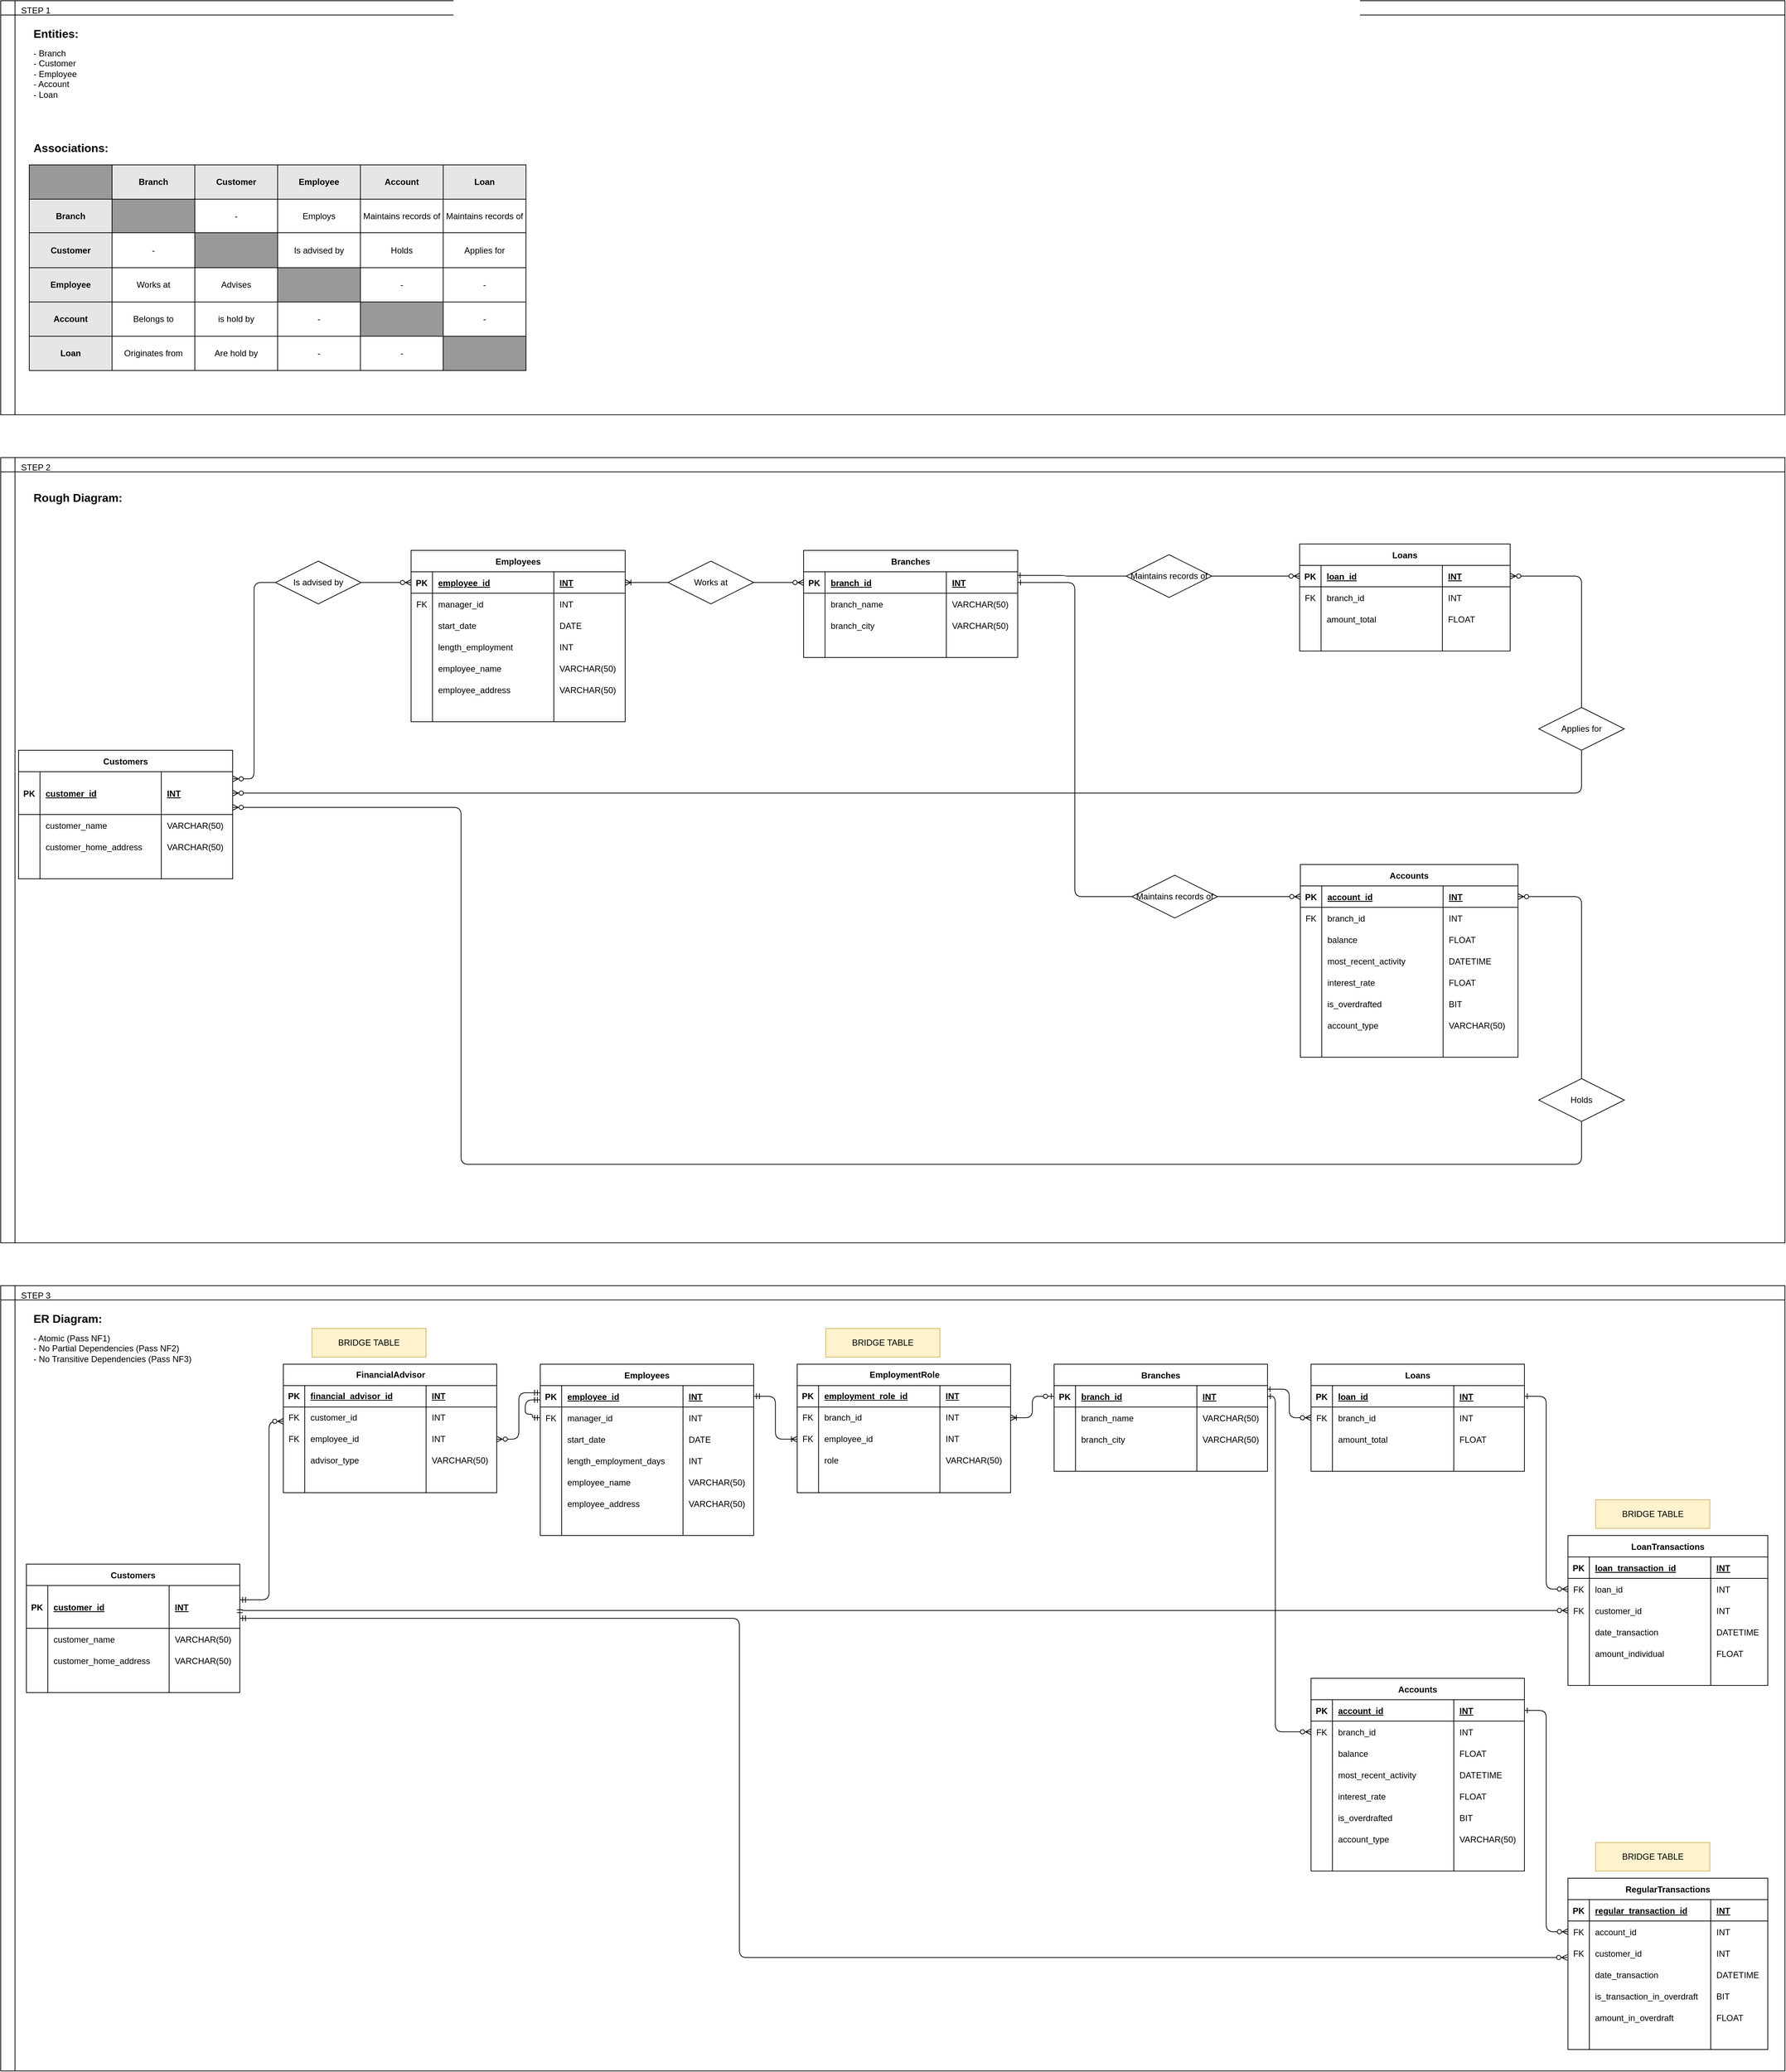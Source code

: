 <mxfile version="21.5.0" type="device">
  <diagram id="R2lEEEUBdFMjLlhIrx00" name="Page-1">
    <mxGraphModel dx="2876" dy="5640" grid="1" gridSize="10" guides="1" tooltips="1" connect="1" arrows="1" fold="1" page="1" pageScale="1" pageWidth="850" pageHeight="1100" math="0" shadow="0" extFonts="Permanent Marker^https://fonts.googleapis.com/css?family=Permanent+Marker">
      <root>
        <mxCell id="0" />
        <mxCell id="1" parent="0" />
        <mxCell id="zE9yQ1En6uIcg1t6GxKK-51" value="&lt;span style=&quot;white-space: pre;&quot;&gt;&#x9;&lt;/span&gt;STEP 2" style="shape=internalStorage;whiteSpace=wrap;html=1;backgroundOutline=1;align=left;verticalAlign=top;movable=0;resizable=0;rotatable=0;deletable=0;editable=0;locked=1;connectable=0;" parent="1" vertex="1">
          <mxGeometry x="-825" y="-3680" width="2500" height="1100" as="geometry" />
        </mxCell>
        <mxCell id="zE9yQ1En6uIcg1t6GxKK-57" value="&lt;span style=&quot;white-space: pre;&quot;&gt;&#x9;&lt;/span&gt;STEP 3" style="shape=internalStorage;whiteSpace=wrap;html=1;backgroundOutline=1;align=left;verticalAlign=top;movable=0;resizable=0;rotatable=0;deletable=0;editable=0;locked=1;connectable=0;fixedWidth=0;" parent="1" vertex="1">
          <mxGeometry x="-825" y="-2520" width="2500" height="1100" as="geometry" />
        </mxCell>
        <mxCell id="zE9yQ1En6uIcg1t6GxKK-4" value="&lt;span style=&quot;white-space: pre;&quot;&gt;&#x9;&lt;/span&gt;STEP 1" style="shape=internalStorage;whiteSpace=wrap;html=1;backgroundOutline=1;align=left;verticalAlign=top;movable=0;resizable=0;rotatable=0;deletable=0;editable=0;locked=1;connectable=0;" parent="1" vertex="1">
          <mxGeometry x="-825" y="-4320" width="2500" height="580" as="geometry" />
        </mxCell>
        <mxCell id="C-vyLk0tnHw3VtMMgP7b-12" value="" style="edgeStyle=orthogonalEdgeStyle;endArrow=ERzeroToMany;startArrow=ERmandOne;endFill=1;startFill=0;" parent="1" source="C-vyLk0tnHw3VtMMgP7b-14" target="zE9yQ1En6uIcg1t6GxKK-133" edge="1">
          <mxGeometry width="100" height="100" relative="1" as="geometry">
            <mxPoint x="511" y="-1300" as="sourcePoint" />
            <mxPoint x="191" y="-1405" as="targetPoint" />
            <Array as="points">
              <mxPoint x="-99" y="-2370" />
              <mxPoint x="-99" y="-2305" />
            </Array>
          </mxGeometry>
        </mxCell>
        <mxCell id="C-vyLk0tnHw3VtMMgP7b-2" value="Accounts" style="shape=table;startSize=30;container=1;collapsible=1;childLayout=tableLayout;fixedRows=1;rowLines=0;fontStyle=1;align=center;resizeLast=1;" parent="1" vertex="1">
          <mxGeometry x="1011" y="-1970" width="299" height="270" as="geometry" />
        </mxCell>
        <mxCell id="C-vyLk0tnHw3VtMMgP7b-3" value="" style="shape=partialRectangle;collapsible=0;dropTarget=0;pointerEvents=0;fillColor=none;points=[[0,0.5],[1,0.5]];portConstraint=eastwest;top=0;left=0;right=0;bottom=1;" parent="C-vyLk0tnHw3VtMMgP7b-2" vertex="1">
          <mxGeometry y="30" width="299" height="30" as="geometry" />
        </mxCell>
        <mxCell id="C-vyLk0tnHw3VtMMgP7b-4" value="PK" style="shape=partialRectangle;overflow=hidden;connectable=0;fillColor=none;top=0;left=0;bottom=0;right=0;fontStyle=1;" parent="C-vyLk0tnHw3VtMMgP7b-3" vertex="1">
          <mxGeometry width="30" height="30" as="geometry">
            <mxRectangle width="30" height="30" as="alternateBounds" />
          </mxGeometry>
        </mxCell>
        <mxCell id="C-vyLk0tnHw3VtMMgP7b-5" value="account_id" style="shape=partialRectangle;overflow=hidden;connectable=0;fillColor=none;top=0;left=0;bottom=0;right=0;align=left;spacingLeft=6;fontStyle=5;" parent="C-vyLk0tnHw3VtMMgP7b-3" vertex="1">
          <mxGeometry x="30" width="170" height="30" as="geometry">
            <mxRectangle width="170" height="30" as="alternateBounds" />
          </mxGeometry>
        </mxCell>
        <mxCell id="zE9yQ1En6uIcg1t6GxKK-88" value="INT" style="shape=partialRectangle;overflow=hidden;connectable=0;fillColor=none;top=0;left=0;bottom=0;right=0;align=left;spacingLeft=6;fontStyle=5;" parent="C-vyLk0tnHw3VtMMgP7b-3" vertex="1">
          <mxGeometry x="200" width="99" height="30" as="geometry">
            <mxRectangle width="99" height="30" as="alternateBounds" />
          </mxGeometry>
        </mxCell>
        <mxCell id="neW47zQWOTUtpO7kW7N2-52" style="shape=partialRectangle;collapsible=0;dropTarget=0;pointerEvents=0;fillColor=none;points=[[0,0.5],[1,0.5]];portConstraint=eastwest;top=0;left=0;right=0;bottom=0;" parent="C-vyLk0tnHw3VtMMgP7b-2" vertex="1">
          <mxGeometry y="60" width="299" height="30" as="geometry" />
        </mxCell>
        <mxCell id="neW47zQWOTUtpO7kW7N2-53" value="FK" style="shape=partialRectangle;overflow=hidden;connectable=0;fillColor=none;top=0;left=0;bottom=0;right=0;" parent="neW47zQWOTUtpO7kW7N2-52" vertex="1">
          <mxGeometry width="30" height="30" as="geometry">
            <mxRectangle width="30" height="30" as="alternateBounds" />
          </mxGeometry>
        </mxCell>
        <mxCell id="neW47zQWOTUtpO7kW7N2-54" value="branch_id" style="shape=partialRectangle;overflow=hidden;connectable=0;fillColor=none;top=0;left=0;bottom=0;right=0;align=left;spacingLeft=6;" parent="neW47zQWOTUtpO7kW7N2-52" vertex="1">
          <mxGeometry x="30" width="170" height="30" as="geometry">
            <mxRectangle width="170" height="30" as="alternateBounds" />
          </mxGeometry>
        </mxCell>
        <mxCell id="zE9yQ1En6uIcg1t6GxKK-89" value="INT" style="shape=partialRectangle;overflow=hidden;connectable=0;fillColor=none;top=0;left=0;bottom=0;right=0;align=left;spacingLeft=6;" parent="neW47zQWOTUtpO7kW7N2-52" vertex="1">
          <mxGeometry x="200" width="99" height="30" as="geometry">
            <mxRectangle width="99" height="30" as="alternateBounds" />
          </mxGeometry>
        </mxCell>
        <mxCell id="neW47zQWOTUtpO7kW7N2-64" style="shape=partialRectangle;collapsible=0;dropTarget=0;pointerEvents=0;fillColor=none;points=[[0,0.5],[1,0.5]];portConstraint=eastwest;top=0;left=0;right=0;bottom=0;" parent="C-vyLk0tnHw3VtMMgP7b-2" vertex="1">
          <mxGeometry y="90" width="299" height="30" as="geometry" />
        </mxCell>
        <mxCell id="neW47zQWOTUtpO7kW7N2-65" style="shape=partialRectangle;overflow=hidden;connectable=0;fillColor=none;top=0;left=0;bottom=0;right=0;" parent="neW47zQWOTUtpO7kW7N2-64" vertex="1">
          <mxGeometry width="30" height="30" as="geometry">
            <mxRectangle width="30" height="30" as="alternateBounds" />
          </mxGeometry>
        </mxCell>
        <mxCell id="neW47zQWOTUtpO7kW7N2-66" value="balance" style="shape=partialRectangle;overflow=hidden;connectable=0;fillColor=none;top=0;left=0;bottom=0;right=0;align=left;spacingLeft=6;" parent="neW47zQWOTUtpO7kW7N2-64" vertex="1">
          <mxGeometry x="30" width="170" height="30" as="geometry">
            <mxRectangle width="170" height="30" as="alternateBounds" />
          </mxGeometry>
        </mxCell>
        <mxCell id="zE9yQ1En6uIcg1t6GxKK-91" value="FLOAT" style="shape=partialRectangle;overflow=hidden;connectable=0;fillColor=none;top=0;left=0;bottom=0;right=0;align=left;spacingLeft=6;" parent="neW47zQWOTUtpO7kW7N2-64" vertex="1">
          <mxGeometry x="200" width="99" height="30" as="geometry">
            <mxRectangle width="99" height="30" as="alternateBounds" />
          </mxGeometry>
        </mxCell>
        <mxCell id="neW47zQWOTUtpO7kW7N2-61" style="shape=partialRectangle;collapsible=0;dropTarget=0;pointerEvents=0;fillColor=none;points=[[0,0.5],[1,0.5]];portConstraint=eastwest;top=0;left=0;right=0;bottom=0;" parent="C-vyLk0tnHw3VtMMgP7b-2" vertex="1">
          <mxGeometry y="120" width="299" height="30" as="geometry" />
        </mxCell>
        <mxCell id="neW47zQWOTUtpO7kW7N2-62" style="shape=partialRectangle;overflow=hidden;connectable=0;fillColor=none;top=0;left=0;bottom=0;right=0;" parent="neW47zQWOTUtpO7kW7N2-61" vertex="1">
          <mxGeometry width="30" height="30" as="geometry">
            <mxRectangle width="30" height="30" as="alternateBounds" />
          </mxGeometry>
        </mxCell>
        <mxCell id="neW47zQWOTUtpO7kW7N2-63" value="most_recent_activity" style="shape=partialRectangle;overflow=hidden;connectable=0;fillColor=none;top=0;left=0;bottom=0;right=0;align=left;spacingLeft=6;" parent="neW47zQWOTUtpO7kW7N2-61" vertex="1">
          <mxGeometry x="30" width="170" height="30" as="geometry">
            <mxRectangle width="170" height="30" as="alternateBounds" />
          </mxGeometry>
        </mxCell>
        <mxCell id="zE9yQ1En6uIcg1t6GxKK-92" value="DATETIME" style="shape=partialRectangle;overflow=hidden;connectable=0;fillColor=none;top=0;left=0;bottom=0;right=0;align=left;spacingLeft=6;" parent="neW47zQWOTUtpO7kW7N2-61" vertex="1">
          <mxGeometry x="200" width="99" height="30" as="geometry">
            <mxRectangle width="99" height="30" as="alternateBounds" />
          </mxGeometry>
        </mxCell>
        <mxCell id="neW47zQWOTUtpO7kW7N2-58" style="shape=partialRectangle;collapsible=0;dropTarget=0;pointerEvents=0;fillColor=none;points=[[0,0.5],[1,0.5]];portConstraint=eastwest;top=0;left=0;right=0;bottom=0;" parent="C-vyLk0tnHw3VtMMgP7b-2" vertex="1">
          <mxGeometry y="150" width="299" height="30" as="geometry" />
        </mxCell>
        <mxCell id="neW47zQWOTUtpO7kW7N2-59" style="shape=partialRectangle;overflow=hidden;connectable=0;fillColor=none;top=0;left=0;bottom=0;right=0;" parent="neW47zQWOTUtpO7kW7N2-58" vertex="1">
          <mxGeometry width="30" height="30" as="geometry">
            <mxRectangle width="30" height="30" as="alternateBounds" />
          </mxGeometry>
        </mxCell>
        <mxCell id="neW47zQWOTUtpO7kW7N2-60" value="interest_rate" style="shape=partialRectangle;overflow=hidden;connectable=0;fillColor=none;top=0;left=0;bottom=0;right=0;align=left;spacingLeft=6;" parent="neW47zQWOTUtpO7kW7N2-58" vertex="1">
          <mxGeometry x="30" width="170" height="30" as="geometry">
            <mxRectangle width="170" height="30" as="alternateBounds" />
          </mxGeometry>
        </mxCell>
        <mxCell id="zE9yQ1En6uIcg1t6GxKK-93" value="FLOAT" style="shape=partialRectangle;overflow=hidden;connectable=0;fillColor=none;top=0;left=0;bottom=0;right=0;align=left;spacingLeft=6;" parent="neW47zQWOTUtpO7kW7N2-58" vertex="1">
          <mxGeometry x="200" width="99" height="30" as="geometry">
            <mxRectangle width="99" height="30" as="alternateBounds" />
          </mxGeometry>
        </mxCell>
        <mxCell id="neW47zQWOTUtpO7kW7N2-55" style="shape=partialRectangle;collapsible=0;dropTarget=0;pointerEvents=0;fillColor=none;points=[[0,0.5],[1,0.5]];portConstraint=eastwest;top=0;left=0;right=0;bottom=0;" parent="C-vyLk0tnHw3VtMMgP7b-2" vertex="1">
          <mxGeometry y="180" width="299" height="30" as="geometry" />
        </mxCell>
        <mxCell id="neW47zQWOTUtpO7kW7N2-56" style="shape=partialRectangle;overflow=hidden;connectable=0;fillColor=none;top=0;left=0;bottom=0;right=0;" parent="neW47zQWOTUtpO7kW7N2-55" vertex="1">
          <mxGeometry width="30" height="30" as="geometry">
            <mxRectangle width="30" height="30" as="alternateBounds" />
          </mxGeometry>
        </mxCell>
        <mxCell id="neW47zQWOTUtpO7kW7N2-57" value="is_overdrafted" style="shape=partialRectangle;overflow=hidden;connectable=0;fillColor=none;top=0;left=0;bottom=0;right=0;align=left;spacingLeft=6;" parent="neW47zQWOTUtpO7kW7N2-55" vertex="1">
          <mxGeometry x="30" width="170" height="30" as="geometry">
            <mxRectangle width="170" height="30" as="alternateBounds" />
          </mxGeometry>
        </mxCell>
        <mxCell id="zE9yQ1En6uIcg1t6GxKK-94" value="BIT" style="shape=partialRectangle;overflow=hidden;connectable=0;fillColor=none;top=0;left=0;bottom=0;right=0;align=left;spacingLeft=6;" parent="neW47zQWOTUtpO7kW7N2-55" vertex="1">
          <mxGeometry x="200" width="99" height="30" as="geometry">
            <mxRectangle width="99" height="30" as="alternateBounds" />
          </mxGeometry>
        </mxCell>
        <mxCell id="neW47zQWOTUtpO7kW7N2-154" style="shape=partialRectangle;collapsible=0;dropTarget=0;pointerEvents=0;fillColor=none;points=[[0,0.5],[1,0.5]];portConstraint=eastwest;top=0;left=0;right=0;bottom=0;" parent="C-vyLk0tnHw3VtMMgP7b-2" vertex="1">
          <mxGeometry y="210" width="299" height="30" as="geometry" />
        </mxCell>
        <mxCell id="neW47zQWOTUtpO7kW7N2-155" style="shape=partialRectangle;overflow=hidden;connectable=0;fillColor=none;top=0;left=0;bottom=0;right=0;" parent="neW47zQWOTUtpO7kW7N2-154" vertex="1">
          <mxGeometry width="30" height="30" as="geometry">
            <mxRectangle width="30" height="30" as="alternateBounds" />
          </mxGeometry>
        </mxCell>
        <mxCell id="neW47zQWOTUtpO7kW7N2-156" value="account_type" style="shape=partialRectangle;overflow=hidden;connectable=0;fillColor=none;top=0;left=0;bottom=0;right=0;align=left;spacingLeft=6;" parent="neW47zQWOTUtpO7kW7N2-154" vertex="1">
          <mxGeometry x="30" width="170" height="30" as="geometry">
            <mxRectangle width="170" height="30" as="alternateBounds" />
          </mxGeometry>
        </mxCell>
        <mxCell id="zE9yQ1En6uIcg1t6GxKK-95" value="VARCHAR(50)" style="shape=partialRectangle;overflow=hidden;connectable=0;fillColor=none;top=0;left=0;bottom=0;right=0;align=left;spacingLeft=6;" parent="neW47zQWOTUtpO7kW7N2-154" vertex="1">
          <mxGeometry x="200" width="99" height="30" as="geometry">
            <mxRectangle width="99" height="30" as="alternateBounds" />
          </mxGeometry>
        </mxCell>
        <mxCell id="neW47zQWOTUtpO7kW7N2-151" style="shape=partialRectangle;collapsible=0;dropTarget=0;pointerEvents=0;fillColor=none;points=[[0,0.5],[1,0.5]];portConstraint=eastwest;top=0;left=0;right=0;bottom=0;" parent="C-vyLk0tnHw3VtMMgP7b-2" vertex="1">
          <mxGeometry y="240" width="299" height="30" as="geometry" />
        </mxCell>
        <mxCell id="neW47zQWOTUtpO7kW7N2-152" style="shape=partialRectangle;overflow=hidden;connectable=0;fillColor=none;top=0;left=0;bottom=0;right=0;" parent="neW47zQWOTUtpO7kW7N2-151" vertex="1">
          <mxGeometry width="30" height="30" as="geometry">
            <mxRectangle width="30" height="30" as="alternateBounds" />
          </mxGeometry>
        </mxCell>
        <mxCell id="neW47zQWOTUtpO7kW7N2-153" style="shape=partialRectangle;overflow=hidden;connectable=0;fillColor=none;top=0;left=0;bottom=0;right=0;align=left;spacingLeft=6;" parent="neW47zQWOTUtpO7kW7N2-151" vertex="1">
          <mxGeometry x="30" width="170" height="30" as="geometry">
            <mxRectangle width="170" height="30" as="alternateBounds" />
          </mxGeometry>
        </mxCell>
        <mxCell id="zE9yQ1En6uIcg1t6GxKK-96" style="shape=partialRectangle;overflow=hidden;connectable=0;fillColor=none;top=0;left=0;bottom=0;right=0;align=left;spacingLeft=6;" parent="neW47zQWOTUtpO7kW7N2-151" vertex="1">
          <mxGeometry x="200" width="99" height="30" as="geometry">
            <mxRectangle width="99" height="30" as="alternateBounds" />
          </mxGeometry>
        </mxCell>
        <mxCell id="C-vyLk0tnHw3VtMMgP7b-13" value="Employees" style="shape=table;startSize=30;container=1;collapsible=1;childLayout=tableLayout;fixedRows=1;rowLines=0;fontStyle=1;align=center;resizeLast=1;" parent="1" vertex="1">
          <mxGeometry x="-69" y="-2410" width="299" height="240" as="geometry">
            <mxRectangle x="510" y="300" width="100" height="30" as="alternateBounds" />
          </mxGeometry>
        </mxCell>
        <mxCell id="C-vyLk0tnHw3VtMMgP7b-14" value="" style="shape=partialRectangle;collapsible=0;dropTarget=0;pointerEvents=0;fillColor=none;points=[[0,0.5],[1,0.5]];portConstraint=eastwest;top=0;left=0;right=0;bottom=1;" parent="C-vyLk0tnHw3VtMMgP7b-13" vertex="1">
          <mxGeometry y="30" width="299" height="30" as="geometry" />
        </mxCell>
        <mxCell id="C-vyLk0tnHw3VtMMgP7b-15" value="PK" style="shape=partialRectangle;overflow=hidden;connectable=0;fillColor=none;top=0;left=0;bottom=0;right=0;fontStyle=1;" parent="C-vyLk0tnHw3VtMMgP7b-14" vertex="1">
          <mxGeometry width="30" height="30" as="geometry">
            <mxRectangle width="30" height="30" as="alternateBounds" />
          </mxGeometry>
        </mxCell>
        <mxCell id="C-vyLk0tnHw3VtMMgP7b-16" value="employee_id" style="shape=partialRectangle;overflow=hidden;connectable=0;fillColor=none;top=0;left=0;bottom=0;right=0;align=left;spacingLeft=6;fontStyle=5;" parent="C-vyLk0tnHw3VtMMgP7b-14" vertex="1">
          <mxGeometry x="30" width="170" height="30" as="geometry">
            <mxRectangle width="170" height="30" as="alternateBounds" />
          </mxGeometry>
        </mxCell>
        <mxCell id="zE9yQ1En6uIcg1t6GxKK-60" value="INT" style="shape=partialRectangle;overflow=hidden;connectable=0;fillColor=none;top=0;left=0;bottom=0;right=0;align=left;spacingLeft=6;fontStyle=5;" parent="C-vyLk0tnHw3VtMMgP7b-14" vertex="1">
          <mxGeometry x="200" width="99" height="30" as="geometry">
            <mxRectangle width="99" height="30" as="alternateBounds" />
          </mxGeometry>
        </mxCell>
        <mxCell id="C-vyLk0tnHw3VtMMgP7b-17" value="" style="shape=partialRectangle;collapsible=0;dropTarget=0;pointerEvents=0;fillColor=none;points=[[0,0.5],[1,0.5]];portConstraint=eastwest;top=0;left=0;right=0;bottom=0;" parent="C-vyLk0tnHw3VtMMgP7b-13" vertex="1">
          <mxGeometry y="60" width="299" height="30" as="geometry" />
        </mxCell>
        <mxCell id="C-vyLk0tnHw3VtMMgP7b-18" value="FK" style="shape=partialRectangle;overflow=hidden;connectable=0;fillColor=none;top=0;left=0;bottom=0;right=0;" parent="C-vyLk0tnHw3VtMMgP7b-17" vertex="1">
          <mxGeometry width="30" height="30" as="geometry">
            <mxRectangle width="30" height="30" as="alternateBounds" />
          </mxGeometry>
        </mxCell>
        <mxCell id="C-vyLk0tnHw3VtMMgP7b-19" value="manager_id" style="shape=partialRectangle;overflow=hidden;connectable=0;fillColor=none;top=0;left=0;bottom=0;right=0;align=left;spacingLeft=6;" parent="C-vyLk0tnHw3VtMMgP7b-17" vertex="1">
          <mxGeometry x="30" width="170" height="30" as="geometry">
            <mxRectangle width="170" height="30" as="alternateBounds" />
          </mxGeometry>
        </mxCell>
        <mxCell id="zE9yQ1En6uIcg1t6GxKK-61" value="INT" style="shape=partialRectangle;overflow=hidden;connectable=0;fillColor=none;top=0;left=0;bottom=0;right=0;align=left;spacingLeft=6;" parent="C-vyLk0tnHw3VtMMgP7b-17" vertex="1">
          <mxGeometry x="200" width="99" height="30" as="geometry">
            <mxRectangle width="99" height="30" as="alternateBounds" />
          </mxGeometry>
        </mxCell>
        <mxCell id="C-vyLk0tnHw3VtMMgP7b-20" value="" style="shape=partialRectangle;collapsible=0;dropTarget=0;pointerEvents=0;fillColor=none;points=[[0,0.5],[1,0.5]];portConstraint=eastwest;top=0;left=0;right=0;bottom=0;" parent="C-vyLk0tnHw3VtMMgP7b-13" vertex="1">
          <mxGeometry y="90" width="299" height="30" as="geometry" />
        </mxCell>
        <mxCell id="C-vyLk0tnHw3VtMMgP7b-21" value="" style="shape=partialRectangle;overflow=hidden;connectable=0;fillColor=none;top=0;left=0;bottom=0;right=0;" parent="C-vyLk0tnHw3VtMMgP7b-20" vertex="1">
          <mxGeometry width="30" height="30" as="geometry">
            <mxRectangle width="30" height="30" as="alternateBounds" />
          </mxGeometry>
        </mxCell>
        <mxCell id="C-vyLk0tnHw3VtMMgP7b-22" value="start_date" style="shape=partialRectangle;overflow=hidden;connectable=0;fillColor=none;top=0;left=0;bottom=0;right=0;align=left;spacingLeft=6;" parent="C-vyLk0tnHw3VtMMgP7b-20" vertex="1">
          <mxGeometry x="30" width="170" height="30" as="geometry">
            <mxRectangle width="170" height="30" as="alternateBounds" />
          </mxGeometry>
        </mxCell>
        <mxCell id="zE9yQ1En6uIcg1t6GxKK-62" value="DATE" style="shape=partialRectangle;overflow=hidden;connectable=0;fillColor=none;top=0;left=0;bottom=0;right=0;align=left;spacingLeft=6;" parent="C-vyLk0tnHw3VtMMgP7b-20" vertex="1">
          <mxGeometry x="200" width="99" height="30" as="geometry">
            <mxRectangle width="99" height="30" as="alternateBounds" />
          </mxGeometry>
        </mxCell>
        <mxCell id="neW47zQWOTUtpO7kW7N2-49" style="shape=partialRectangle;collapsible=0;dropTarget=0;pointerEvents=0;fillColor=none;points=[[0,0.5],[1,0.5]];portConstraint=eastwest;top=0;left=0;right=0;bottom=0;" parent="C-vyLk0tnHw3VtMMgP7b-13" vertex="1">
          <mxGeometry y="120" width="299" height="30" as="geometry" />
        </mxCell>
        <mxCell id="neW47zQWOTUtpO7kW7N2-50" style="shape=partialRectangle;overflow=hidden;connectable=0;fillColor=none;top=0;left=0;bottom=0;right=0;" parent="neW47zQWOTUtpO7kW7N2-49" vertex="1">
          <mxGeometry width="30" height="30" as="geometry">
            <mxRectangle width="30" height="30" as="alternateBounds" />
          </mxGeometry>
        </mxCell>
        <mxCell id="neW47zQWOTUtpO7kW7N2-51" value="length_employment_days" style="shape=partialRectangle;overflow=hidden;connectable=0;fillColor=none;top=0;left=0;bottom=0;right=0;align=left;spacingLeft=6;" parent="neW47zQWOTUtpO7kW7N2-49" vertex="1">
          <mxGeometry x="30" width="170" height="30" as="geometry">
            <mxRectangle width="170" height="30" as="alternateBounds" />
          </mxGeometry>
        </mxCell>
        <mxCell id="zE9yQ1En6uIcg1t6GxKK-63" value="INT" style="shape=partialRectangle;overflow=hidden;connectable=0;fillColor=none;top=0;left=0;bottom=0;right=0;align=left;spacingLeft=6;" parent="neW47zQWOTUtpO7kW7N2-49" vertex="1">
          <mxGeometry x="200" width="99" height="30" as="geometry">
            <mxRectangle width="99" height="30" as="alternateBounds" />
          </mxGeometry>
        </mxCell>
        <mxCell id="neW47zQWOTUtpO7kW7N2-46" style="shape=partialRectangle;collapsible=0;dropTarget=0;pointerEvents=0;fillColor=none;points=[[0,0.5],[1,0.5]];portConstraint=eastwest;top=0;left=0;right=0;bottom=0;" parent="C-vyLk0tnHw3VtMMgP7b-13" vertex="1">
          <mxGeometry y="150" width="299" height="30" as="geometry" />
        </mxCell>
        <mxCell id="neW47zQWOTUtpO7kW7N2-47" style="shape=partialRectangle;overflow=hidden;connectable=0;fillColor=none;top=0;left=0;bottom=0;right=0;" parent="neW47zQWOTUtpO7kW7N2-46" vertex="1">
          <mxGeometry width="30" height="30" as="geometry">
            <mxRectangle width="30" height="30" as="alternateBounds" />
          </mxGeometry>
        </mxCell>
        <mxCell id="neW47zQWOTUtpO7kW7N2-48" value="employee_name" style="shape=partialRectangle;overflow=hidden;connectable=0;fillColor=none;top=0;left=0;bottom=0;right=0;align=left;spacingLeft=6;" parent="neW47zQWOTUtpO7kW7N2-46" vertex="1">
          <mxGeometry x="30" width="170" height="30" as="geometry">
            <mxRectangle width="170" height="30" as="alternateBounds" />
          </mxGeometry>
        </mxCell>
        <mxCell id="zE9yQ1En6uIcg1t6GxKK-64" value="VARCHAR(50)" style="shape=partialRectangle;overflow=hidden;connectable=0;fillColor=none;top=0;left=0;bottom=0;right=0;align=left;spacingLeft=6;" parent="neW47zQWOTUtpO7kW7N2-46" vertex="1">
          <mxGeometry x="200" width="99" height="30" as="geometry">
            <mxRectangle width="99" height="30" as="alternateBounds" />
          </mxGeometry>
        </mxCell>
        <mxCell id="neW47zQWOTUtpO7kW7N2-43" style="shape=partialRectangle;collapsible=0;dropTarget=0;pointerEvents=0;fillColor=none;points=[[0,0.5],[1,0.5]];portConstraint=eastwest;top=0;left=0;right=0;bottom=0;" parent="C-vyLk0tnHw3VtMMgP7b-13" vertex="1">
          <mxGeometry y="180" width="299" height="30" as="geometry" />
        </mxCell>
        <mxCell id="neW47zQWOTUtpO7kW7N2-44" style="shape=partialRectangle;overflow=hidden;connectable=0;fillColor=none;top=0;left=0;bottom=0;right=0;" parent="neW47zQWOTUtpO7kW7N2-43" vertex="1">
          <mxGeometry width="30" height="30" as="geometry">
            <mxRectangle width="30" height="30" as="alternateBounds" />
          </mxGeometry>
        </mxCell>
        <mxCell id="neW47zQWOTUtpO7kW7N2-45" value="employee_address" style="shape=partialRectangle;overflow=hidden;connectable=0;fillColor=none;top=0;left=0;bottom=0;right=0;align=left;spacingLeft=6;" parent="neW47zQWOTUtpO7kW7N2-43" vertex="1">
          <mxGeometry x="30" width="170" height="30" as="geometry">
            <mxRectangle width="170" height="30" as="alternateBounds" />
          </mxGeometry>
        </mxCell>
        <mxCell id="zE9yQ1En6uIcg1t6GxKK-65" value="VARCHAR(50)" style="shape=partialRectangle;overflow=hidden;connectable=0;fillColor=none;top=0;left=0;bottom=0;right=0;align=left;spacingLeft=6;" parent="neW47zQWOTUtpO7kW7N2-43" vertex="1">
          <mxGeometry x="200" width="99" height="30" as="geometry">
            <mxRectangle width="99" height="30" as="alternateBounds" />
          </mxGeometry>
        </mxCell>
        <mxCell id="neW47zQWOTUtpO7kW7N2-40" style="shape=partialRectangle;collapsible=0;dropTarget=0;pointerEvents=0;fillColor=none;points=[[0,0.5],[1,0.5]];portConstraint=eastwest;top=0;left=0;right=0;bottom=0;" parent="C-vyLk0tnHw3VtMMgP7b-13" vertex="1">
          <mxGeometry y="210" width="299" height="30" as="geometry" />
        </mxCell>
        <mxCell id="neW47zQWOTUtpO7kW7N2-41" style="shape=partialRectangle;overflow=hidden;connectable=0;fillColor=none;top=0;left=0;bottom=0;right=0;" parent="neW47zQWOTUtpO7kW7N2-40" vertex="1">
          <mxGeometry width="30" height="30" as="geometry">
            <mxRectangle width="30" height="30" as="alternateBounds" />
          </mxGeometry>
        </mxCell>
        <mxCell id="neW47zQWOTUtpO7kW7N2-42" style="shape=partialRectangle;overflow=hidden;connectable=0;fillColor=none;top=0;left=0;bottom=0;right=0;align=left;spacingLeft=6;" parent="neW47zQWOTUtpO7kW7N2-40" vertex="1">
          <mxGeometry x="30" width="170" height="30" as="geometry">
            <mxRectangle width="170" height="30" as="alternateBounds" />
          </mxGeometry>
        </mxCell>
        <mxCell id="zE9yQ1En6uIcg1t6GxKK-66" style="shape=partialRectangle;overflow=hidden;connectable=0;fillColor=none;top=0;left=0;bottom=0;right=0;align=left;spacingLeft=6;" parent="neW47zQWOTUtpO7kW7N2-40" vertex="1">
          <mxGeometry x="200" width="99" height="30" as="geometry">
            <mxRectangle width="99" height="30" as="alternateBounds" />
          </mxGeometry>
        </mxCell>
        <mxCell id="zE9yQ1En6uIcg1t6GxKK-1096" value="" style="edgeStyle=orthogonalEdgeStyle;endArrow=ERmandOne;startArrow=ERmandOne;endFill=0;startFill=0;" parent="C-vyLk0tnHw3VtMMgP7b-13" source="C-vyLk0tnHw3VtMMgP7b-14" target="C-vyLk0tnHw3VtMMgP7b-17" edge="1">
          <mxGeometry width="100" height="100" relative="1" as="geometry">
            <mxPoint x="10" y="50" as="sourcePoint" />
            <mxPoint x="19" y="70" as="targetPoint" />
            <Array as="points">
              <mxPoint x="-21" y="50" />
              <mxPoint x="-21" y="70" />
              <mxPoint x="-11" y="70" />
              <mxPoint x="-11" y="75" />
            </Array>
          </mxGeometry>
        </mxCell>
        <mxCell id="C-vyLk0tnHw3VtMMgP7b-23" value="Customers" style="shape=table;startSize=30;container=1;collapsible=1;childLayout=tableLayout;fixedRows=1;rowLines=0;fontStyle=1;align=center;resizeLast=1;" parent="1" vertex="1">
          <mxGeometry x="-789" y="-2130" width="299" height="180" as="geometry" />
        </mxCell>
        <mxCell id="C-vyLk0tnHw3VtMMgP7b-24" value="" style="shape=partialRectangle;collapsible=0;dropTarget=0;pointerEvents=0;fillColor=none;points=[[0,0.5],[1,0.5]];portConstraint=eastwest;top=0;left=0;right=0;bottom=1;" parent="C-vyLk0tnHw3VtMMgP7b-23" vertex="1">
          <mxGeometry y="30" width="299" height="60" as="geometry" />
        </mxCell>
        <mxCell id="C-vyLk0tnHw3VtMMgP7b-25" value="PK" style="shape=partialRectangle;overflow=hidden;connectable=0;fillColor=none;top=0;left=0;bottom=0;right=0;fontStyle=1;" parent="C-vyLk0tnHw3VtMMgP7b-24" vertex="1">
          <mxGeometry width="30" height="60" as="geometry">
            <mxRectangle width="30" height="60" as="alternateBounds" />
          </mxGeometry>
        </mxCell>
        <mxCell id="C-vyLk0tnHw3VtMMgP7b-26" value="customer_id" style="shape=partialRectangle;overflow=hidden;connectable=0;fillColor=none;top=0;left=0;bottom=0;right=0;align=left;spacingLeft=6;fontStyle=5;" parent="C-vyLk0tnHw3VtMMgP7b-24" vertex="1">
          <mxGeometry x="30" width="170" height="60" as="geometry">
            <mxRectangle width="170" height="60" as="alternateBounds" />
          </mxGeometry>
        </mxCell>
        <mxCell id="neW47zQWOTUtpO7kW7N2-229" value="INT" style="shape=partialRectangle;overflow=hidden;connectable=0;fillColor=none;top=0;left=0;bottom=0;right=0;align=left;spacingLeft=6;fontStyle=5;" parent="C-vyLk0tnHw3VtMMgP7b-24" vertex="1">
          <mxGeometry x="200" width="99" height="60" as="geometry">
            <mxRectangle width="99" height="60" as="alternateBounds" />
          </mxGeometry>
        </mxCell>
        <mxCell id="C-vyLk0tnHw3VtMMgP7b-27" value="" style="shape=partialRectangle;collapsible=0;dropTarget=0;pointerEvents=0;fillColor=none;points=[[0,0.5],[1,0.5]];portConstraint=eastwest;top=0;left=0;right=0;bottom=0;" parent="C-vyLk0tnHw3VtMMgP7b-23" vertex="1">
          <mxGeometry y="90" width="299" height="30" as="geometry" />
        </mxCell>
        <mxCell id="C-vyLk0tnHw3VtMMgP7b-28" value="" style="shape=partialRectangle;overflow=hidden;connectable=0;fillColor=none;top=0;left=0;bottom=0;right=0;" parent="C-vyLk0tnHw3VtMMgP7b-27" vertex="1">
          <mxGeometry width="30" height="30" as="geometry">
            <mxRectangle width="30" height="30" as="alternateBounds" />
          </mxGeometry>
        </mxCell>
        <mxCell id="C-vyLk0tnHw3VtMMgP7b-29" value="customer_name" style="shape=partialRectangle;overflow=hidden;connectable=0;fillColor=none;top=0;left=0;bottom=0;right=0;align=left;spacingLeft=6;" parent="C-vyLk0tnHw3VtMMgP7b-27" vertex="1">
          <mxGeometry x="30" width="170" height="30" as="geometry">
            <mxRectangle width="170" height="30" as="alternateBounds" />
          </mxGeometry>
        </mxCell>
        <mxCell id="neW47zQWOTUtpO7kW7N2-230" value="VARCHAR(50)" style="shape=partialRectangle;overflow=hidden;connectable=0;fillColor=none;top=0;left=0;bottom=0;right=0;align=left;spacingLeft=6;" parent="C-vyLk0tnHw3VtMMgP7b-27" vertex="1">
          <mxGeometry x="200" width="99" height="30" as="geometry">
            <mxRectangle width="99" height="30" as="alternateBounds" />
          </mxGeometry>
        </mxCell>
        <mxCell id="neW47zQWOTUtpO7kW7N2-10" style="shape=partialRectangle;collapsible=0;dropTarget=0;pointerEvents=0;fillColor=none;points=[[0,0.5],[1,0.5]];portConstraint=eastwest;top=0;left=0;right=0;bottom=0;" parent="C-vyLk0tnHw3VtMMgP7b-23" vertex="1">
          <mxGeometry y="120" width="299" height="30" as="geometry" />
        </mxCell>
        <mxCell id="neW47zQWOTUtpO7kW7N2-11" style="shape=partialRectangle;overflow=hidden;connectable=0;fillColor=none;top=0;left=0;bottom=0;right=0;" parent="neW47zQWOTUtpO7kW7N2-10" vertex="1">
          <mxGeometry width="30" height="30" as="geometry">
            <mxRectangle width="30" height="30" as="alternateBounds" />
          </mxGeometry>
        </mxCell>
        <mxCell id="neW47zQWOTUtpO7kW7N2-12" value="customer_home_address" style="shape=partialRectangle;overflow=hidden;connectable=0;fillColor=none;top=0;left=0;bottom=0;right=0;align=left;spacingLeft=6;" parent="neW47zQWOTUtpO7kW7N2-10" vertex="1">
          <mxGeometry x="30" width="170" height="30" as="geometry">
            <mxRectangle width="170" height="30" as="alternateBounds" />
          </mxGeometry>
        </mxCell>
        <mxCell id="neW47zQWOTUtpO7kW7N2-231" value="VARCHAR(50)" style="shape=partialRectangle;overflow=hidden;connectable=0;fillColor=none;top=0;left=0;bottom=0;right=0;align=left;spacingLeft=6;" parent="neW47zQWOTUtpO7kW7N2-10" vertex="1">
          <mxGeometry x="200" width="99" height="30" as="geometry">
            <mxRectangle width="99" height="30" as="alternateBounds" />
          </mxGeometry>
        </mxCell>
        <mxCell id="neW47zQWOTUtpO7kW7N2-7" style="shape=partialRectangle;collapsible=0;dropTarget=0;pointerEvents=0;fillColor=none;points=[[0,0.5],[1,0.5]];portConstraint=eastwest;top=0;left=0;right=0;bottom=0;" parent="C-vyLk0tnHw3VtMMgP7b-23" vertex="1">
          <mxGeometry y="150" width="299" height="30" as="geometry" />
        </mxCell>
        <mxCell id="neW47zQWOTUtpO7kW7N2-8" style="shape=partialRectangle;overflow=hidden;connectable=0;fillColor=none;top=0;left=0;bottom=0;right=0;" parent="neW47zQWOTUtpO7kW7N2-7" vertex="1">
          <mxGeometry width="30" height="30" as="geometry">
            <mxRectangle width="30" height="30" as="alternateBounds" />
          </mxGeometry>
        </mxCell>
        <mxCell id="neW47zQWOTUtpO7kW7N2-9" style="shape=partialRectangle;overflow=hidden;connectable=0;fillColor=none;top=0;left=0;bottom=0;right=0;align=left;spacingLeft=6;" parent="neW47zQWOTUtpO7kW7N2-7" vertex="1">
          <mxGeometry x="30" width="170" height="30" as="geometry">
            <mxRectangle width="170" height="30" as="alternateBounds" />
          </mxGeometry>
        </mxCell>
        <mxCell id="neW47zQWOTUtpO7kW7N2-232" style="shape=partialRectangle;overflow=hidden;connectable=0;fillColor=none;top=0;left=0;bottom=0;right=0;align=left;spacingLeft=6;" parent="neW47zQWOTUtpO7kW7N2-7" vertex="1">
          <mxGeometry x="200" width="99" height="30" as="geometry">
            <mxRectangle width="99" height="30" as="alternateBounds" />
          </mxGeometry>
        </mxCell>
        <mxCell id="URotphJ2I4khF6vX1oGa-1" value="Branches" style="shape=table;startSize=30;container=1;collapsible=1;childLayout=tableLayout;fixedRows=1;rowLines=0;fontStyle=1;align=center;resizeLast=1;" parent="1" vertex="1">
          <mxGeometry x="651" y="-2410" width="299" height="150" as="geometry" />
        </mxCell>
        <mxCell id="URotphJ2I4khF6vX1oGa-2" value="" style="shape=partialRectangle;collapsible=0;dropTarget=0;pointerEvents=0;fillColor=none;points=[[0,0.5],[1,0.5]];portConstraint=eastwest;top=0;left=0;right=0;bottom=1;" parent="URotphJ2I4khF6vX1oGa-1" vertex="1">
          <mxGeometry y="30" width="299" height="30" as="geometry" />
        </mxCell>
        <mxCell id="URotphJ2I4khF6vX1oGa-3" value="PK" style="shape=partialRectangle;overflow=hidden;connectable=0;fillColor=none;top=0;left=0;bottom=0;right=0;fontStyle=1;" parent="URotphJ2I4khF6vX1oGa-2" vertex="1">
          <mxGeometry width="30" height="30" as="geometry">
            <mxRectangle width="30" height="30" as="alternateBounds" />
          </mxGeometry>
        </mxCell>
        <mxCell id="URotphJ2I4khF6vX1oGa-4" value="branch_id" style="shape=partialRectangle;overflow=hidden;connectable=0;fillColor=none;top=0;left=0;bottom=0;right=0;align=left;spacingLeft=6;fontStyle=5;" parent="URotphJ2I4khF6vX1oGa-2" vertex="1">
          <mxGeometry x="30" width="170" height="30" as="geometry">
            <mxRectangle width="170" height="30" as="alternateBounds" />
          </mxGeometry>
        </mxCell>
        <mxCell id="zE9yQ1En6uIcg1t6GxKK-69" value="INT" style="shape=partialRectangle;overflow=hidden;connectable=0;fillColor=none;top=0;left=0;bottom=0;right=0;align=left;spacingLeft=6;fontStyle=5;" parent="URotphJ2I4khF6vX1oGa-2" vertex="1">
          <mxGeometry x="200" width="99" height="30" as="geometry">
            <mxRectangle width="99" height="30" as="alternateBounds" />
          </mxGeometry>
        </mxCell>
        <mxCell id="URotphJ2I4khF6vX1oGa-5" value="" style="shape=partialRectangle;collapsible=0;dropTarget=0;pointerEvents=0;fillColor=none;points=[[0,0.5],[1,0.5]];portConstraint=eastwest;top=0;left=0;right=0;bottom=0;" parent="URotphJ2I4khF6vX1oGa-1" vertex="1">
          <mxGeometry y="60" width="299" height="30" as="geometry" />
        </mxCell>
        <mxCell id="URotphJ2I4khF6vX1oGa-6" value="" style="shape=partialRectangle;overflow=hidden;connectable=0;fillColor=none;top=0;left=0;bottom=0;right=0;" parent="URotphJ2I4khF6vX1oGa-5" vertex="1">
          <mxGeometry width="30" height="30" as="geometry">
            <mxRectangle width="30" height="30" as="alternateBounds" />
          </mxGeometry>
        </mxCell>
        <mxCell id="URotphJ2I4khF6vX1oGa-7" value="branch_name" style="shape=partialRectangle;overflow=hidden;connectable=0;fillColor=none;top=0;left=0;bottom=0;right=0;align=left;spacingLeft=6;" parent="URotphJ2I4khF6vX1oGa-5" vertex="1">
          <mxGeometry x="30" width="170" height="30" as="geometry">
            <mxRectangle width="170" height="30" as="alternateBounds" />
          </mxGeometry>
        </mxCell>
        <mxCell id="zE9yQ1En6uIcg1t6GxKK-70" value="VARCHAR(50)" style="shape=partialRectangle;overflow=hidden;connectable=0;fillColor=none;top=0;left=0;bottom=0;right=0;align=left;spacingLeft=6;" parent="URotphJ2I4khF6vX1oGa-5" vertex="1">
          <mxGeometry x="200" width="99" height="30" as="geometry">
            <mxRectangle width="99" height="30" as="alternateBounds" />
          </mxGeometry>
        </mxCell>
        <mxCell id="neW47zQWOTUtpO7kW7N2-13" style="shape=partialRectangle;collapsible=0;dropTarget=0;pointerEvents=0;fillColor=none;points=[[0,0.5],[1,0.5]];portConstraint=eastwest;top=0;left=0;right=0;bottom=0;" parent="URotphJ2I4khF6vX1oGa-1" vertex="1">
          <mxGeometry y="90" width="299" height="30" as="geometry" />
        </mxCell>
        <mxCell id="neW47zQWOTUtpO7kW7N2-14" style="shape=partialRectangle;overflow=hidden;connectable=0;fillColor=none;top=0;left=0;bottom=0;right=0;" parent="neW47zQWOTUtpO7kW7N2-13" vertex="1">
          <mxGeometry width="30" height="30" as="geometry">
            <mxRectangle width="30" height="30" as="alternateBounds" />
          </mxGeometry>
        </mxCell>
        <mxCell id="neW47zQWOTUtpO7kW7N2-15" value="branch_city" style="shape=partialRectangle;overflow=hidden;connectable=0;fillColor=none;top=0;left=0;bottom=0;right=0;align=left;spacingLeft=6;" parent="neW47zQWOTUtpO7kW7N2-13" vertex="1">
          <mxGeometry x="30" width="170" height="30" as="geometry">
            <mxRectangle width="170" height="30" as="alternateBounds" />
          </mxGeometry>
        </mxCell>
        <mxCell id="zE9yQ1En6uIcg1t6GxKK-71" value="VARCHAR(50)" style="shape=partialRectangle;overflow=hidden;connectable=0;fillColor=none;top=0;left=0;bottom=0;right=0;align=left;spacingLeft=6;" parent="neW47zQWOTUtpO7kW7N2-13" vertex="1">
          <mxGeometry x="200" width="99" height="30" as="geometry">
            <mxRectangle width="99" height="30" as="alternateBounds" />
          </mxGeometry>
        </mxCell>
        <mxCell id="neW47zQWOTUtpO7kW7N2-16" style="shape=partialRectangle;collapsible=0;dropTarget=0;pointerEvents=0;fillColor=none;points=[[0,0.5],[1,0.5]];portConstraint=eastwest;top=0;left=0;right=0;bottom=0;" parent="URotphJ2I4khF6vX1oGa-1" vertex="1">
          <mxGeometry y="120" width="299" height="30" as="geometry" />
        </mxCell>
        <mxCell id="neW47zQWOTUtpO7kW7N2-17" style="shape=partialRectangle;overflow=hidden;connectable=0;fillColor=none;top=0;left=0;bottom=0;right=0;" parent="neW47zQWOTUtpO7kW7N2-16" vertex="1">
          <mxGeometry width="30" height="30" as="geometry">
            <mxRectangle width="30" height="30" as="alternateBounds" />
          </mxGeometry>
        </mxCell>
        <mxCell id="neW47zQWOTUtpO7kW7N2-18" style="shape=partialRectangle;overflow=hidden;connectable=0;fillColor=none;top=0;left=0;bottom=0;right=0;align=left;spacingLeft=6;" parent="neW47zQWOTUtpO7kW7N2-16" vertex="1">
          <mxGeometry x="30" width="170" height="30" as="geometry">
            <mxRectangle width="170" height="30" as="alternateBounds" />
          </mxGeometry>
        </mxCell>
        <mxCell id="zE9yQ1En6uIcg1t6GxKK-72" style="shape=partialRectangle;overflow=hidden;connectable=0;fillColor=none;top=0;left=0;bottom=0;right=0;align=left;spacingLeft=6;" parent="neW47zQWOTUtpO7kW7N2-16" vertex="1">
          <mxGeometry x="200" width="99" height="30" as="geometry">
            <mxRectangle width="99" height="30" as="alternateBounds" />
          </mxGeometry>
        </mxCell>
        <mxCell id="URotphJ2I4khF6vX1oGa-8" value="Loans" style="shape=table;startSize=30;container=1;collapsible=1;childLayout=tableLayout;fixedRows=1;rowLines=0;fontStyle=1;align=center;resizeLast=1;" parent="1" vertex="1">
          <mxGeometry x="1011" y="-2410" width="299" height="150" as="geometry" />
        </mxCell>
        <mxCell id="URotphJ2I4khF6vX1oGa-9" value="" style="shape=partialRectangle;collapsible=0;dropTarget=0;pointerEvents=0;fillColor=none;points=[[0,0.5],[1,0.5]];portConstraint=eastwest;top=0;left=0;right=0;bottom=1;" parent="URotphJ2I4khF6vX1oGa-8" vertex="1">
          <mxGeometry y="30" width="299" height="30" as="geometry" />
        </mxCell>
        <mxCell id="URotphJ2I4khF6vX1oGa-10" value="PK" style="shape=partialRectangle;overflow=hidden;connectable=0;fillColor=none;top=0;left=0;bottom=0;right=0;fontStyle=1;" parent="URotphJ2I4khF6vX1oGa-9" vertex="1">
          <mxGeometry width="30" height="30" as="geometry">
            <mxRectangle width="30" height="30" as="alternateBounds" />
          </mxGeometry>
        </mxCell>
        <mxCell id="URotphJ2I4khF6vX1oGa-11" value="loan_id" style="shape=partialRectangle;overflow=hidden;connectable=0;fillColor=none;top=0;left=0;bottom=0;right=0;align=left;spacingLeft=6;fontStyle=5;" parent="URotphJ2I4khF6vX1oGa-9" vertex="1">
          <mxGeometry x="30" width="170" height="30" as="geometry">
            <mxRectangle width="170" height="30" as="alternateBounds" />
          </mxGeometry>
        </mxCell>
        <mxCell id="zE9yQ1En6uIcg1t6GxKK-79" value="INT" style="shape=partialRectangle;overflow=hidden;connectable=0;fillColor=none;top=0;left=0;bottom=0;right=0;align=left;spacingLeft=6;fontStyle=5;" parent="URotphJ2I4khF6vX1oGa-9" vertex="1">
          <mxGeometry x="200" width="99" height="30" as="geometry">
            <mxRectangle width="99" height="30" as="alternateBounds" />
          </mxGeometry>
        </mxCell>
        <mxCell id="URotphJ2I4khF6vX1oGa-12" value="" style="shape=partialRectangle;collapsible=0;dropTarget=0;pointerEvents=0;fillColor=none;points=[[0,0.5],[1,0.5]];portConstraint=eastwest;top=0;left=0;right=0;bottom=0;" parent="URotphJ2I4khF6vX1oGa-8" vertex="1">
          <mxGeometry y="60" width="299" height="30" as="geometry" />
        </mxCell>
        <mxCell id="URotphJ2I4khF6vX1oGa-13" value="FK" style="shape=partialRectangle;overflow=hidden;connectable=0;fillColor=none;top=0;left=0;bottom=0;right=0;" parent="URotphJ2I4khF6vX1oGa-12" vertex="1">
          <mxGeometry width="30" height="30" as="geometry">
            <mxRectangle width="30" height="30" as="alternateBounds" />
          </mxGeometry>
        </mxCell>
        <mxCell id="URotphJ2I4khF6vX1oGa-14" value="branch_id" style="shape=partialRectangle;overflow=hidden;connectable=0;fillColor=none;top=0;left=0;bottom=0;right=0;align=left;spacingLeft=6;" parent="URotphJ2I4khF6vX1oGa-12" vertex="1">
          <mxGeometry x="30" width="170" height="30" as="geometry">
            <mxRectangle width="170" height="30" as="alternateBounds" />
          </mxGeometry>
        </mxCell>
        <mxCell id="zE9yQ1En6uIcg1t6GxKK-80" value="INT" style="shape=partialRectangle;overflow=hidden;connectable=0;fillColor=none;top=0;left=0;bottom=0;right=0;align=left;spacingLeft=6;" parent="URotphJ2I4khF6vX1oGa-12" vertex="1">
          <mxGeometry x="200" width="99" height="30" as="geometry">
            <mxRectangle width="99" height="30" as="alternateBounds" />
          </mxGeometry>
        </mxCell>
        <mxCell id="neW47zQWOTUtpO7kW7N2-82" style="shape=partialRectangle;collapsible=0;dropTarget=0;pointerEvents=0;fillColor=none;points=[[0,0.5],[1,0.5]];portConstraint=eastwest;top=0;left=0;right=0;bottom=0;" parent="URotphJ2I4khF6vX1oGa-8" vertex="1">
          <mxGeometry y="90" width="299" height="30" as="geometry" />
        </mxCell>
        <mxCell id="neW47zQWOTUtpO7kW7N2-83" style="shape=partialRectangle;overflow=hidden;connectable=0;fillColor=none;top=0;left=0;bottom=0;right=0;" parent="neW47zQWOTUtpO7kW7N2-82" vertex="1">
          <mxGeometry width="30" height="30" as="geometry">
            <mxRectangle width="30" height="30" as="alternateBounds" />
          </mxGeometry>
        </mxCell>
        <mxCell id="neW47zQWOTUtpO7kW7N2-84" value="amount_total" style="shape=partialRectangle;overflow=hidden;connectable=0;fillColor=none;top=0;left=0;bottom=0;right=0;align=left;spacingLeft=6;" parent="neW47zQWOTUtpO7kW7N2-82" vertex="1">
          <mxGeometry x="30" width="170" height="30" as="geometry">
            <mxRectangle width="170" height="30" as="alternateBounds" />
          </mxGeometry>
        </mxCell>
        <mxCell id="zE9yQ1En6uIcg1t6GxKK-81" value="FLOAT" style="shape=partialRectangle;overflow=hidden;connectable=0;fillColor=none;top=0;left=0;bottom=0;right=0;align=left;spacingLeft=6;" parent="neW47zQWOTUtpO7kW7N2-82" vertex="1">
          <mxGeometry x="200" width="99" height="30" as="geometry">
            <mxRectangle width="99" height="30" as="alternateBounds" />
          </mxGeometry>
        </mxCell>
        <mxCell id="zE9yQ1En6uIcg1t6GxKK-376" style="shape=partialRectangle;collapsible=0;dropTarget=0;pointerEvents=0;fillColor=none;points=[[0,0.5],[1,0.5]];portConstraint=eastwest;top=0;left=0;right=0;bottom=0;" parent="URotphJ2I4khF6vX1oGa-8" vertex="1">
          <mxGeometry y="120" width="299" height="30" as="geometry" />
        </mxCell>
        <mxCell id="zE9yQ1En6uIcg1t6GxKK-377" style="shape=partialRectangle;overflow=hidden;connectable=0;fillColor=none;top=0;left=0;bottom=0;right=0;" parent="zE9yQ1En6uIcg1t6GxKK-376" vertex="1">
          <mxGeometry width="30" height="30" as="geometry">
            <mxRectangle width="30" height="30" as="alternateBounds" />
          </mxGeometry>
        </mxCell>
        <mxCell id="zE9yQ1En6uIcg1t6GxKK-378" style="shape=partialRectangle;overflow=hidden;connectable=0;fillColor=none;top=0;left=0;bottom=0;right=0;align=left;spacingLeft=6;" parent="zE9yQ1En6uIcg1t6GxKK-376" vertex="1">
          <mxGeometry x="30" width="170" height="30" as="geometry">
            <mxRectangle width="170" height="30" as="alternateBounds" />
          </mxGeometry>
        </mxCell>
        <mxCell id="zE9yQ1En6uIcg1t6GxKK-379" style="shape=partialRectangle;overflow=hidden;connectable=0;fillColor=none;top=0;left=0;bottom=0;right=0;align=left;spacingLeft=6;" parent="zE9yQ1En6uIcg1t6GxKK-376" vertex="1">
          <mxGeometry x="200" width="99" height="30" as="geometry">
            <mxRectangle width="99" height="30" as="alternateBounds" />
          </mxGeometry>
        </mxCell>
        <mxCell id="URotphJ2I4khF6vX1oGa-16" value="" style="edgeStyle=orthogonalEdgeStyle;endArrow=ERmandOne;startArrow=ERoneToMany;endFill=0;startFill=0;exitX=0;exitY=0.5;exitDx=0;exitDy=0;entryX=1;entryY=0.5;entryDx=0;entryDy=0;" parent="1" source="uXPa6wOWDn_GClrmnkop-45" target="C-vyLk0tnHw3VtMMgP7b-14" edge="1">
          <mxGeometry width="100" height="100" relative="1" as="geometry">
            <mxPoint x="411" y="-2310" as="sourcePoint" />
            <mxPoint x="361" y="-2365" as="targetPoint" />
          </mxGeometry>
        </mxCell>
        <mxCell id="URotphJ2I4khF6vX1oGa-17" value="" style="edgeStyle=orthogonalEdgeStyle;endArrow=ERzeroToMany;startArrow=ERmandOne;endFill=1;startFill=0;exitX=1;exitY=0.5;exitDx=0;exitDy=0;" parent="1" source="C-vyLk0tnHw3VtMMgP7b-24" target="zE9yQ1En6uIcg1t6GxKK-380" edge="1">
          <mxGeometry width="100" height="100" relative="1" as="geometry">
            <mxPoint x="-359" y="-2090" as="sourcePoint" />
            <mxPoint x="1371" y="-2064.923" as="targetPoint" />
            <Array as="points">
              <mxPoint x="-490" y="-2065" />
            </Array>
          </mxGeometry>
        </mxCell>
        <mxCell id="URotphJ2I4khF6vX1oGa-24" value="RegularTransactions" style="shape=table;startSize=30;container=1;collapsible=1;childLayout=tableLayout;fixedRows=1;rowLines=0;fontStyle=1;align=center;resizeLast=1;" parent="1" vertex="1">
          <mxGeometry x="1371" y="-1690" width="280" height="240" as="geometry" />
        </mxCell>
        <mxCell id="URotphJ2I4khF6vX1oGa-25" value="" style="shape=partialRectangle;collapsible=0;dropTarget=0;pointerEvents=0;fillColor=none;points=[[0,0.5],[1,0.5]];portConstraint=eastwest;top=0;left=0;right=0;bottom=1;" parent="URotphJ2I4khF6vX1oGa-24" vertex="1">
          <mxGeometry y="30" width="280" height="30" as="geometry" />
        </mxCell>
        <mxCell id="URotphJ2I4khF6vX1oGa-26" value="PK" style="shape=partialRectangle;overflow=hidden;connectable=0;fillColor=none;top=0;left=0;bottom=0;right=0;fontStyle=1;" parent="URotphJ2I4khF6vX1oGa-25" vertex="1">
          <mxGeometry width="30" height="30" as="geometry">
            <mxRectangle width="30" height="30" as="alternateBounds" />
          </mxGeometry>
        </mxCell>
        <mxCell id="URotphJ2I4khF6vX1oGa-27" value="regular_transaction_id" style="shape=partialRectangle;overflow=hidden;connectable=0;fillColor=none;top=0;left=0;bottom=0;right=0;align=left;spacingLeft=6;fontStyle=5;" parent="URotphJ2I4khF6vX1oGa-25" vertex="1">
          <mxGeometry x="30" width="170" height="30" as="geometry">
            <mxRectangle width="170" height="30" as="alternateBounds" />
          </mxGeometry>
        </mxCell>
        <mxCell id="zE9yQ1En6uIcg1t6GxKK-100" value="INT" style="shape=partialRectangle;overflow=hidden;connectable=0;fillColor=none;top=0;left=0;bottom=0;right=0;align=left;spacingLeft=6;fontStyle=5;" parent="URotphJ2I4khF6vX1oGa-25" vertex="1">
          <mxGeometry x="200" width="80" height="30" as="geometry">
            <mxRectangle width="80" height="30" as="alternateBounds" />
          </mxGeometry>
        </mxCell>
        <mxCell id="URotphJ2I4khF6vX1oGa-28" value="" style="shape=partialRectangle;collapsible=0;dropTarget=0;pointerEvents=0;fillColor=none;points=[[0,0.5],[1,0.5]];portConstraint=eastwest;top=0;left=0;right=0;bottom=0;" parent="URotphJ2I4khF6vX1oGa-24" vertex="1">
          <mxGeometry y="60" width="280" height="30" as="geometry" />
        </mxCell>
        <mxCell id="URotphJ2I4khF6vX1oGa-29" value="FK" style="shape=partialRectangle;overflow=hidden;connectable=0;fillColor=none;top=0;left=0;bottom=0;right=0;" parent="URotphJ2I4khF6vX1oGa-28" vertex="1">
          <mxGeometry width="30" height="30" as="geometry">
            <mxRectangle width="30" height="30" as="alternateBounds" />
          </mxGeometry>
        </mxCell>
        <mxCell id="URotphJ2I4khF6vX1oGa-30" value="account_id" style="shape=partialRectangle;overflow=hidden;connectable=0;fillColor=none;top=0;left=0;bottom=0;right=0;align=left;spacingLeft=6;" parent="URotphJ2I4khF6vX1oGa-28" vertex="1">
          <mxGeometry x="30" width="170" height="30" as="geometry">
            <mxRectangle width="170" height="30" as="alternateBounds" />
          </mxGeometry>
        </mxCell>
        <mxCell id="zE9yQ1En6uIcg1t6GxKK-101" value="INT" style="shape=partialRectangle;overflow=hidden;connectable=0;fillColor=none;top=0;left=0;bottom=0;right=0;align=left;spacingLeft=6;" parent="URotphJ2I4khF6vX1oGa-28" vertex="1">
          <mxGeometry x="200" width="80" height="30" as="geometry">
            <mxRectangle width="80" height="30" as="alternateBounds" />
          </mxGeometry>
        </mxCell>
        <mxCell id="neW47zQWOTUtpO7kW7N2-106" style="shape=partialRectangle;collapsible=0;dropTarget=0;pointerEvents=0;fillColor=none;points=[[0,0.5],[1,0.5]];portConstraint=eastwest;top=0;left=0;right=0;bottom=0;" parent="URotphJ2I4khF6vX1oGa-24" vertex="1">
          <mxGeometry y="90" width="280" height="30" as="geometry" />
        </mxCell>
        <mxCell id="neW47zQWOTUtpO7kW7N2-107" value="FK" style="shape=partialRectangle;overflow=hidden;connectable=0;fillColor=none;top=0;left=0;bottom=0;right=0;" parent="neW47zQWOTUtpO7kW7N2-106" vertex="1">
          <mxGeometry width="30" height="30" as="geometry">
            <mxRectangle width="30" height="30" as="alternateBounds" />
          </mxGeometry>
        </mxCell>
        <mxCell id="neW47zQWOTUtpO7kW7N2-108" value="customer_id" style="shape=partialRectangle;overflow=hidden;connectable=0;fillColor=none;top=0;left=0;bottom=0;right=0;align=left;spacingLeft=6;" parent="neW47zQWOTUtpO7kW7N2-106" vertex="1">
          <mxGeometry x="30" width="170" height="30" as="geometry">
            <mxRectangle width="170" height="30" as="alternateBounds" />
          </mxGeometry>
        </mxCell>
        <mxCell id="zE9yQ1En6uIcg1t6GxKK-102" value="INT" style="shape=partialRectangle;overflow=hidden;connectable=0;fillColor=none;top=0;left=0;bottom=0;right=0;align=left;spacingLeft=6;" parent="neW47zQWOTUtpO7kW7N2-106" vertex="1">
          <mxGeometry x="200" width="80" height="30" as="geometry">
            <mxRectangle width="80" height="30" as="alternateBounds" />
          </mxGeometry>
        </mxCell>
        <mxCell id="URotphJ2I4khF6vX1oGa-31" value="" style="shape=partialRectangle;collapsible=0;dropTarget=0;pointerEvents=0;fillColor=none;points=[[0,0.5],[1,0.5]];portConstraint=eastwest;top=0;left=0;right=0;bottom=0;" parent="URotphJ2I4khF6vX1oGa-24" vertex="1">
          <mxGeometry y="120" width="280" height="30" as="geometry" />
        </mxCell>
        <mxCell id="URotphJ2I4khF6vX1oGa-32" value="" style="shape=partialRectangle;overflow=hidden;connectable=0;fillColor=none;top=0;left=0;bottom=0;right=0;" parent="URotphJ2I4khF6vX1oGa-31" vertex="1">
          <mxGeometry width="30" height="30" as="geometry">
            <mxRectangle width="30" height="30" as="alternateBounds" />
          </mxGeometry>
        </mxCell>
        <mxCell id="URotphJ2I4khF6vX1oGa-33" value="date_transaction" style="shape=partialRectangle;overflow=hidden;connectable=0;fillColor=none;top=0;left=0;bottom=0;right=0;align=left;spacingLeft=6;" parent="URotphJ2I4khF6vX1oGa-31" vertex="1">
          <mxGeometry x="30" width="170" height="30" as="geometry">
            <mxRectangle width="170" height="30" as="alternateBounds" />
          </mxGeometry>
        </mxCell>
        <mxCell id="zE9yQ1En6uIcg1t6GxKK-103" value="DATETIME" style="shape=partialRectangle;overflow=hidden;connectable=0;fillColor=none;top=0;left=0;bottom=0;right=0;align=left;spacingLeft=6;" parent="URotphJ2I4khF6vX1oGa-31" vertex="1">
          <mxGeometry x="200" width="80" height="30" as="geometry">
            <mxRectangle width="80" height="30" as="alternateBounds" />
          </mxGeometry>
        </mxCell>
        <mxCell id="neW47zQWOTUtpO7kW7N2-112" style="shape=partialRectangle;collapsible=0;dropTarget=0;pointerEvents=0;fillColor=none;points=[[0,0.5],[1,0.5]];portConstraint=eastwest;top=0;left=0;right=0;bottom=0;" parent="URotphJ2I4khF6vX1oGa-24" vertex="1">
          <mxGeometry y="150" width="280" height="30" as="geometry" />
        </mxCell>
        <mxCell id="neW47zQWOTUtpO7kW7N2-113" style="shape=partialRectangle;overflow=hidden;connectable=0;fillColor=none;top=0;left=0;bottom=0;right=0;" parent="neW47zQWOTUtpO7kW7N2-112" vertex="1">
          <mxGeometry width="30" height="30" as="geometry">
            <mxRectangle width="30" height="30" as="alternateBounds" />
          </mxGeometry>
        </mxCell>
        <mxCell id="neW47zQWOTUtpO7kW7N2-114" value="is_transaction_in_overdraft" style="shape=partialRectangle;overflow=hidden;connectable=0;fillColor=none;top=0;left=0;bottom=0;right=0;align=left;spacingLeft=6;" parent="neW47zQWOTUtpO7kW7N2-112" vertex="1">
          <mxGeometry x="30" width="170" height="30" as="geometry">
            <mxRectangle width="170" height="30" as="alternateBounds" />
          </mxGeometry>
        </mxCell>
        <mxCell id="zE9yQ1En6uIcg1t6GxKK-104" value="BIT" style="shape=partialRectangle;overflow=hidden;connectable=0;fillColor=none;top=0;left=0;bottom=0;right=0;align=left;spacingLeft=6;" parent="neW47zQWOTUtpO7kW7N2-112" vertex="1">
          <mxGeometry x="200" width="80" height="30" as="geometry">
            <mxRectangle width="80" height="30" as="alternateBounds" />
          </mxGeometry>
        </mxCell>
        <mxCell id="neW47zQWOTUtpO7kW7N2-109" style="shape=partialRectangle;collapsible=0;dropTarget=0;pointerEvents=0;fillColor=none;points=[[0,0.5],[1,0.5]];portConstraint=eastwest;top=0;left=0;right=0;bottom=0;" parent="URotphJ2I4khF6vX1oGa-24" vertex="1">
          <mxGeometry y="180" width="280" height="30" as="geometry" />
        </mxCell>
        <mxCell id="neW47zQWOTUtpO7kW7N2-110" style="shape=partialRectangle;overflow=hidden;connectable=0;fillColor=none;top=0;left=0;bottom=0;right=0;" parent="neW47zQWOTUtpO7kW7N2-109" vertex="1">
          <mxGeometry width="30" height="30" as="geometry">
            <mxRectangle width="30" height="30" as="alternateBounds" />
          </mxGeometry>
        </mxCell>
        <mxCell id="neW47zQWOTUtpO7kW7N2-111" value="amount_in_overdraft" style="shape=partialRectangle;overflow=hidden;connectable=0;fillColor=none;top=0;left=0;bottom=0;right=0;align=left;spacingLeft=6;" parent="neW47zQWOTUtpO7kW7N2-109" vertex="1">
          <mxGeometry x="30" width="170" height="30" as="geometry">
            <mxRectangle width="170" height="30" as="alternateBounds" />
          </mxGeometry>
        </mxCell>
        <mxCell id="zE9yQ1En6uIcg1t6GxKK-105" value="FLOAT" style="shape=partialRectangle;overflow=hidden;connectable=0;fillColor=none;top=0;left=0;bottom=0;right=0;align=left;spacingLeft=6;" parent="neW47zQWOTUtpO7kW7N2-109" vertex="1">
          <mxGeometry x="200" width="80" height="30" as="geometry">
            <mxRectangle width="80" height="30" as="alternateBounds" />
          </mxGeometry>
        </mxCell>
        <mxCell id="neW47zQWOTUtpO7kW7N2-103" style="shape=partialRectangle;collapsible=0;dropTarget=0;pointerEvents=0;fillColor=none;points=[[0,0.5],[1,0.5]];portConstraint=eastwest;top=0;left=0;right=0;bottom=0;" parent="URotphJ2I4khF6vX1oGa-24" vertex="1">
          <mxGeometry y="210" width="280" height="30" as="geometry" />
        </mxCell>
        <mxCell id="neW47zQWOTUtpO7kW7N2-104" style="shape=partialRectangle;overflow=hidden;connectable=0;fillColor=none;top=0;left=0;bottom=0;right=0;" parent="neW47zQWOTUtpO7kW7N2-103" vertex="1">
          <mxGeometry width="30" height="30" as="geometry">
            <mxRectangle width="30" height="30" as="alternateBounds" />
          </mxGeometry>
        </mxCell>
        <mxCell id="neW47zQWOTUtpO7kW7N2-105" style="shape=partialRectangle;overflow=hidden;connectable=0;fillColor=none;top=0;left=0;bottom=0;right=0;align=left;spacingLeft=6;" parent="neW47zQWOTUtpO7kW7N2-103" vertex="1">
          <mxGeometry x="30" width="170" height="30" as="geometry">
            <mxRectangle width="170" height="30" as="alternateBounds" />
          </mxGeometry>
        </mxCell>
        <mxCell id="zE9yQ1En6uIcg1t6GxKK-106" style="shape=partialRectangle;overflow=hidden;connectable=0;fillColor=none;top=0;left=0;bottom=0;right=0;align=left;spacingLeft=6;" parent="neW47zQWOTUtpO7kW7N2-103" vertex="1">
          <mxGeometry x="200" width="80" height="30" as="geometry">
            <mxRectangle width="80" height="30" as="alternateBounds" />
          </mxGeometry>
        </mxCell>
        <mxCell id="URotphJ2I4khF6vX1oGa-34" value="" style="edgeStyle=orthogonalEdgeStyle;endArrow=ERzeroToMany;startArrow=ERone;endFill=1;startFill=0;exitX=1;exitY=0.5;exitDx=0;exitDy=0;entryX=0;entryY=0.5;entryDx=0;entryDy=0;" parent="1" source="C-vyLk0tnHw3VtMMgP7b-3" target="URotphJ2I4khF6vX1oGa-28" edge="1">
          <mxGeometry width="100" height="100" relative="1" as="geometry">
            <mxPoint x="841" y="-1590" as="sourcePoint" />
            <mxPoint x="1041" y="-1650" as="targetPoint" />
          </mxGeometry>
        </mxCell>
        <mxCell id="URotphJ2I4khF6vX1oGa-46" value="" style="edgeStyle=orthogonalEdgeStyle;endArrow=ERzeroToMany;startArrow=ERone;endFill=1;startFill=0;entryX=0;entryY=0.5;entryDx=0;entryDy=0;exitX=0.998;exitY=0.167;exitDx=0;exitDy=0;exitPerimeter=0;" parent="1" source="URotphJ2I4khF6vX1oGa-2" target="URotphJ2I4khF6vX1oGa-12" edge="1">
          <mxGeometry width="100" height="100" relative="1" as="geometry">
            <mxPoint x="631" y="-1120" as="sourcePoint" />
            <mxPoint x="771" y="-1900" as="targetPoint" />
          </mxGeometry>
        </mxCell>
        <mxCell id="URotphJ2I4khF6vX1oGa-51" value="LoanTransactions" style="shape=table;startSize=30;container=1;collapsible=1;childLayout=tableLayout;fixedRows=1;rowLines=0;fontStyle=1;align=center;resizeLast=1;" parent="1" vertex="1">
          <mxGeometry x="1371" y="-2170" width="280" height="210" as="geometry" />
        </mxCell>
        <mxCell id="URotphJ2I4khF6vX1oGa-52" value="" style="shape=partialRectangle;collapsible=0;dropTarget=0;pointerEvents=0;fillColor=none;points=[[0,0.5],[1,0.5]];portConstraint=eastwest;top=0;left=0;right=0;bottom=1;" parent="URotphJ2I4khF6vX1oGa-51" vertex="1">
          <mxGeometry y="30" width="280" height="30" as="geometry" />
        </mxCell>
        <mxCell id="URotphJ2I4khF6vX1oGa-53" value="PK" style="shape=partialRectangle;overflow=hidden;connectable=0;fillColor=none;top=0;left=0;bottom=0;right=0;fontStyle=1;" parent="URotphJ2I4khF6vX1oGa-52" vertex="1">
          <mxGeometry width="30" height="30" as="geometry">
            <mxRectangle width="30" height="30" as="alternateBounds" />
          </mxGeometry>
        </mxCell>
        <mxCell id="URotphJ2I4khF6vX1oGa-54" value="loan_transaction_id" style="shape=partialRectangle;overflow=hidden;connectable=0;fillColor=none;top=0;left=0;bottom=0;right=0;align=left;spacingLeft=6;fontStyle=5;" parent="URotphJ2I4khF6vX1oGa-52" vertex="1">
          <mxGeometry x="30" width="170" height="30" as="geometry">
            <mxRectangle width="170" height="30" as="alternateBounds" />
          </mxGeometry>
        </mxCell>
        <mxCell id="zE9yQ1En6uIcg1t6GxKK-113" value="INT" style="shape=partialRectangle;overflow=hidden;connectable=0;fillColor=none;top=0;left=0;bottom=0;right=0;align=left;spacingLeft=6;fontStyle=5;" parent="URotphJ2I4khF6vX1oGa-52" vertex="1">
          <mxGeometry x="200" width="80" height="30" as="geometry">
            <mxRectangle width="80" height="30" as="alternateBounds" />
          </mxGeometry>
        </mxCell>
        <mxCell id="URotphJ2I4khF6vX1oGa-55" value="" style="shape=partialRectangle;collapsible=0;dropTarget=0;pointerEvents=0;fillColor=none;points=[[0,0.5],[1,0.5]];portConstraint=eastwest;top=0;left=0;right=0;bottom=0;" parent="URotphJ2I4khF6vX1oGa-51" vertex="1">
          <mxGeometry y="60" width="280" height="30" as="geometry" />
        </mxCell>
        <mxCell id="URotphJ2I4khF6vX1oGa-56" value="FK" style="shape=partialRectangle;overflow=hidden;connectable=0;fillColor=none;top=0;left=0;bottom=0;right=0;" parent="URotphJ2I4khF6vX1oGa-55" vertex="1">
          <mxGeometry width="30" height="30" as="geometry">
            <mxRectangle width="30" height="30" as="alternateBounds" />
          </mxGeometry>
        </mxCell>
        <mxCell id="URotphJ2I4khF6vX1oGa-57" value="loan_id" style="shape=partialRectangle;overflow=hidden;connectable=0;fillColor=none;top=0;left=0;bottom=0;right=0;align=left;spacingLeft=6;" parent="URotphJ2I4khF6vX1oGa-55" vertex="1">
          <mxGeometry x="30" width="170" height="30" as="geometry">
            <mxRectangle width="170" height="30" as="alternateBounds" />
          </mxGeometry>
        </mxCell>
        <mxCell id="zE9yQ1En6uIcg1t6GxKK-114" value="INT" style="shape=partialRectangle;overflow=hidden;connectable=0;fillColor=none;top=0;left=0;bottom=0;right=0;align=left;spacingLeft=6;" parent="URotphJ2I4khF6vX1oGa-55" vertex="1">
          <mxGeometry x="200" width="80" height="30" as="geometry">
            <mxRectangle width="80" height="30" as="alternateBounds" />
          </mxGeometry>
        </mxCell>
        <mxCell id="zE9yQ1En6uIcg1t6GxKK-380" style="shape=partialRectangle;collapsible=0;dropTarget=0;pointerEvents=0;fillColor=none;points=[[0,0.5],[1,0.5]];portConstraint=eastwest;top=0;left=0;right=0;bottom=0;" parent="URotphJ2I4khF6vX1oGa-51" vertex="1">
          <mxGeometry y="90" width="280" height="30" as="geometry" />
        </mxCell>
        <mxCell id="zE9yQ1En6uIcg1t6GxKK-381" value="FK" style="shape=partialRectangle;overflow=hidden;connectable=0;fillColor=none;top=0;left=0;bottom=0;right=0;" parent="zE9yQ1En6uIcg1t6GxKK-380" vertex="1">
          <mxGeometry width="30" height="30" as="geometry">
            <mxRectangle width="30" height="30" as="alternateBounds" />
          </mxGeometry>
        </mxCell>
        <mxCell id="zE9yQ1En6uIcg1t6GxKK-382" value="customer_id" style="shape=partialRectangle;overflow=hidden;connectable=0;fillColor=none;top=0;left=0;bottom=0;right=0;align=left;spacingLeft=6;" parent="zE9yQ1En6uIcg1t6GxKK-380" vertex="1">
          <mxGeometry x="30" width="170" height="30" as="geometry">
            <mxRectangle width="170" height="30" as="alternateBounds" />
          </mxGeometry>
        </mxCell>
        <mxCell id="zE9yQ1En6uIcg1t6GxKK-383" value="INT" style="shape=partialRectangle;overflow=hidden;connectable=0;fillColor=none;top=0;left=0;bottom=0;right=0;align=left;spacingLeft=6;" parent="zE9yQ1En6uIcg1t6GxKK-380" vertex="1">
          <mxGeometry x="200" width="80" height="30" as="geometry">
            <mxRectangle width="80" height="30" as="alternateBounds" />
          </mxGeometry>
        </mxCell>
        <mxCell id="URotphJ2I4khF6vX1oGa-58" value="" style="shape=partialRectangle;collapsible=0;dropTarget=0;pointerEvents=0;fillColor=none;points=[[0,0.5],[1,0.5]];portConstraint=eastwest;top=0;left=0;right=0;bottom=0;" parent="URotphJ2I4khF6vX1oGa-51" vertex="1">
          <mxGeometry y="120" width="280" height="30" as="geometry" />
        </mxCell>
        <mxCell id="URotphJ2I4khF6vX1oGa-59" value="" style="shape=partialRectangle;overflow=hidden;connectable=0;fillColor=none;top=0;left=0;bottom=0;right=0;" parent="URotphJ2I4khF6vX1oGa-58" vertex="1">
          <mxGeometry width="30" height="30" as="geometry">
            <mxRectangle width="30" height="30" as="alternateBounds" />
          </mxGeometry>
        </mxCell>
        <mxCell id="URotphJ2I4khF6vX1oGa-60" value="date_transaction" style="shape=partialRectangle;overflow=hidden;connectable=0;fillColor=none;top=0;left=0;bottom=0;right=0;align=left;spacingLeft=6;" parent="URotphJ2I4khF6vX1oGa-58" vertex="1">
          <mxGeometry x="30" width="170" height="30" as="geometry">
            <mxRectangle width="170" height="30" as="alternateBounds" />
          </mxGeometry>
        </mxCell>
        <mxCell id="zE9yQ1En6uIcg1t6GxKK-116" value="DATETIME" style="shape=partialRectangle;overflow=hidden;connectable=0;fillColor=none;top=0;left=0;bottom=0;right=0;align=left;spacingLeft=6;" parent="URotphJ2I4khF6vX1oGa-58" vertex="1">
          <mxGeometry x="200" width="80" height="30" as="geometry">
            <mxRectangle width="80" height="30" as="alternateBounds" />
          </mxGeometry>
        </mxCell>
        <mxCell id="neW47zQWOTUtpO7kW7N2-94" style="shape=partialRectangle;collapsible=0;dropTarget=0;pointerEvents=0;fillColor=none;points=[[0,0.5],[1,0.5]];portConstraint=eastwest;top=0;left=0;right=0;bottom=0;" parent="URotphJ2I4khF6vX1oGa-51" vertex="1">
          <mxGeometry y="150" width="280" height="30" as="geometry" />
        </mxCell>
        <mxCell id="neW47zQWOTUtpO7kW7N2-95" style="shape=partialRectangle;overflow=hidden;connectable=0;fillColor=none;top=0;left=0;bottom=0;right=0;" parent="neW47zQWOTUtpO7kW7N2-94" vertex="1">
          <mxGeometry width="30" height="30" as="geometry">
            <mxRectangle width="30" height="30" as="alternateBounds" />
          </mxGeometry>
        </mxCell>
        <mxCell id="neW47zQWOTUtpO7kW7N2-96" value="amount_individual" style="shape=partialRectangle;overflow=hidden;connectable=0;fillColor=none;top=0;left=0;bottom=0;right=0;align=left;spacingLeft=6;" parent="neW47zQWOTUtpO7kW7N2-94" vertex="1">
          <mxGeometry x="30" width="170" height="30" as="geometry">
            <mxRectangle width="170" height="30" as="alternateBounds" />
          </mxGeometry>
        </mxCell>
        <mxCell id="zE9yQ1En6uIcg1t6GxKK-117" value="FLOAT" style="shape=partialRectangle;overflow=hidden;connectable=0;fillColor=none;top=0;left=0;bottom=0;right=0;align=left;spacingLeft=6;" parent="neW47zQWOTUtpO7kW7N2-94" vertex="1">
          <mxGeometry x="200" width="80" height="30" as="geometry">
            <mxRectangle width="80" height="30" as="alternateBounds" />
          </mxGeometry>
        </mxCell>
        <mxCell id="neW47zQWOTUtpO7kW7N2-91" style="shape=partialRectangle;collapsible=0;dropTarget=0;pointerEvents=0;fillColor=none;points=[[0,0.5],[1,0.5]];portConstraint=eastwest;top=0;left=0;right=0;bottom=0;" parent="URotphJ2I4khF6vX1oGa-51" vertex="1">
          <mxGeometry y="180" width="280" height="30" as="geometry" />
        </mxCell>
        <mxCell id="neW47zQWOTUtpO7kW7N2-92" style="shape=partialRectangle;overflow=hidden;connectable=0;fillColor=none;top=0;left=0;bottom=0;right=0;" parent="neW47zQWOTUtpO7kW7N2-91" vertex="1">
          <mxGeometry width="30" height="30" as="geometry">
            <mxRectangle width="30" height="30" as="alternateBounds" />
          </mxGeometry>
        </mxCell>
        <mxCell id="neW47zQWOTUtpO7kW7N2-93" style="shape=partialRectangle;overflow=hidden;connectable=0;fillColor=none;top=0;left=0;bottom=0;right=0;align=left;spacingLeft=6;" parent="neW47zQWOTUtpO7kW7N2-91" vertex="1">
          <mxGeometry x="30" width="170" height="30" as="geometry">
            <mxRectangle width="170" height="30" as="alternateBounds" />
          </mxGeometry>
        </mxCell>
        <mxCell id="zE9yQ1En6uIcg1t6GxKK-118" style="shape=partialRectangle;overflow=hidden;connectable=0;fillColor=none;top=0;left=0;bottom=0;right=0;align=left;spacingLeft=6;" parent="neW47zQWOTUtpO7kW7N2-91" vertex="1">
          <mxGeometry x="200" width="80" height="30" as="geometry">
            <mxRectangle width="80" height="30" as="alternateBounds" />
          </mxGeometry>
        </mxCell>
        <mxCell id="URotphJ2I4khF6vX1oGa-61" value="" style="edgeStyle=orthogonalEdgeStyle;endArrow=ERzeroToMany;startArrow=ERone;endFill=1;startFill=0;exitX=1;exitY=0.5;exitDx=0;exitDy=0;entryX=0;entryY=0.5;entryDx=0;entryDy=0;" parent="1" source="URotphJ2I4khF6vX1oGa-9" target="URotphJ2I4khF6vX1oGa-55" edge="1">
          <mxGeometry width="100" height="100" relative="1" as="geometry">
            <mxPoint x="1121" y="-1898" as="sourcePoint" />
            <mxPoint x="1273" y="-1910" as="targetPoint" />
          </mxGeometry>
        </mxCell>
        <mxCell id="neW47zQWOTUtpO7kW7N2-181" value="" style="edgeStyle=orthogonalEdgeStyle;endArrow=ERzeroToMany;startArrow=ERone;endFill=1;startFill=0;entryX=0;entryY=0.5;entryDx=0;entryDy=0;exitX=1;exitY=0.5;exitDx=0;exitDy=0;" parent="1" source="URotphJ2I4khF6vX1oGa-2" target="neW47zQWOTUtpO7kW7N2-52" edge="1">
          <mxGeometry width="100" height="100" relative="1" as="geometry">
            <mxPoint x="751" y="-1740" as="sourcePoint" />
            <mxPoint x="851" y="-1700" as="targetPoint" />
            <Array as="points">
              <mxPoint x="961" y="-2365" />
              <mxPoint x="961" y="-1895" />
            </Array>
          </mxGeometry>
        </mxCell>
        <mxCell id="neW47zQWOTUtpO7kW7N2-245" value="" style="edgeStyle=orthogonalEdgeStyle;endArrow=ERzeroToMany;startArrow=ERmandOne;endFill=1;startFill=0;" parent="1" source="C-vyLk0tnHw3VtMMgP7b-24" target="zE9yQ1En6uIcg1t6GxKK-130" edge="1">
          <mxGeometry width="100" height="100" relative="1" as="geometry">
            <mxPoint x="71" y="-2060" as="sourcePoint" />
            <mxPoint x="-29" y="-1765" as="targetPoint" />
            <Array as="points">
              <mxPoint x="-449" y="-2080" />
              <mxPoint x="-449" y="-2330" />
            </Array>
          </mxGeometry>
        </mxCell>
        <mxCell id="uXPa6wOWDn_GClrmnkop-18" value="" style="edgeStyle=orthogonalEdgeStyle;endArrow=ERoneToMany;startArrow=ERzeroToOne;endFill=0;startFill=0;" parent="1" source="URotphJ2I4khF6vX1oGa-2" target="uXPa6wOWDn_GClrmnkop-42" edge="1">
          <mxGeometry width="100" height="100" relative="1" as="geometry">
            <mxPoint x="901" y="-2760" as="sourcePoint" />
            <mxPoint x="811" y="-2510" as="targetPoint" />
          </mxGeometry>
        </mxCell>
        <mxCell id="uXPa6wOWDn_GClrmnkop-35" value="EmploymentRole" style="shape=table;startSize=30;container=1;collapsible=1;childLayout=tableLayout;fixedRows=1;rowLines=0;fontStyle=1;align=center;resizeLast=1;html=1;" parent="1" vertex="1">
          <mxGeometry x="291" y="-2410" width="299" height="180" as="geometry" />
        </mxCell>
        <mxCell id="uXPa6wOWDn_GClrmnkop-36" value="" style="shape=tableRow;horizontal=0;startSize=0;swimlaneHead=0;swimlaneBody=0;fillColor=none;collapsible=0;dropTarget=0;points=[[0,0.5],[1,0.5]];portConstraint=eastwest;top=0;left=0;right=0;bottom=1;" parent="uXPa6wOWDn_GClrmnkop-35" vertex="1">
          <mxGeometry y="30" width="299" height="30" as="geometry" />
        </mxCell>
        <mxCell id="uXPa6wOWDn_GClrmnkop-37" value="PK" style="shape=partialRectangle;connectable=0;fillColor=none;top=0;left=0;bottom=0;right=0;fontStyle=1;overflow=hidden;whiteSpace=wrap;html=1;" parent="uXPa6wOWDn_GClrmnkop-36" vertex="1">
          <mxGeometry width="30" height="30" as="geometry">
            <mxRectangle width="30" height="30" as="alternateBounds" />
          </mxGeometry>
        </mxCell>
        <mxCell id="uXPa6wOWDn_GClrmnkop-38" value="employment_role_id" style="shape=partialRectangle;connectable=0;fillColor=none;top=0;left=0;bottom=0;right=0;align=left;spacingLeft=6;fontStyle=5;overflow=hidden;whiteSpace=wrap;html=1;" parent="uXPa6wOWDn_GClrmnkop-36" vertex="1">
          <mxGeometry x="30" width="170" height="30" as="geometry">
            <mxRectangle width="170" height="30" as="alternateBounds" />
          </mxGeometry>
        </mxCell>
        <mxCell id="uXPa6wOWDn_GClrmnkop-60" value="INT" style="shape=partialRectangle;connectable=0;fillColor=none;top=0;left=0;bottom=0;right=0;align=left;spacingLeft=6;fontStyle=5;overflow=hidden;whiteSpace=wrap;html=1;" parent="uXPa6wOWDn_GClrmnkop-36" vertex="1">
          <mxGeometry x="200" width="99" height="30" as="geometry">
            <mxRectangle width="99" height="30" as="alternateBounds" />
          </mxGeometry>
        </mxCell>
        <mxCell id="uXPa6wOWDn_GClrmnkop-42" value="" style="shape=tableRow;horizontal=0;startSize=0;swimlaneHead=0;swimlaneBody=0;fillColor=none;collapsible=0;dropTarget=0;points=[[0,0.5],[1,0.5]];portConstraint=eastwest;top=0;left=0;right=0;bottom=0;" parent="uXPa6wOWDn_GClrmnkop-35" vertex="1">
          <mxGeometry y="60" width="299" height="30" as="geometry" />
        </mxCell>
        <mxCell id="uXPa6wOWDn_GClrmnkop-43" value="FK" style="shape=partialRectangle;connectable=0;fillColor=none;top=0;left=0;bottom=0;right=0;editable=1;overflow=hidden;whiteSpace=wrap;html=1;" parent="uXPa6wOWDn_GClrmnkop-42" vertex="1">
          <mxGeometry width="30" height="30" as="geometry">
            <mxRectangle width="30" height="30" as="alternateBounds" />
          </mxGeometry>
        </mxCell>
        <mxCell id="uXPa6wOWDn_GClrmnkop-44" value="branch_id" style="shape=partialRectangle;connectable=0;fillColor=none;top=0;left=0;bottom=0;right=0;align=left;spacingLeft=6;overflow=hidden;whiteSpace=wrap;html=1;" parent="uXPa6wOWDn_GClrmnkop-42" vertex="1">
          <mxGeometry x="30" width="170" height="30" as="geometry">
            <mxRectangle width="170" height="30" as="alternateBounds" />
          </mxGeometry>
        </mxCell>
        <mxCell id="uXPa6wOWDn_GClrmnkop-62" value="INT" style="shape=partialRectangle;connectable=0;fillColor=none;top=0;left=0;bottom=0;right=0;align=left;spacingLeft=6;overflow=hidden;whiteSpace=wrap;html=1;" parent="uXPa6wOWDn_GClrmnkop-42" vertex="1">
          <mxGeometry x="200" width="99" height="30" as="geometry">
            <mxRectangle width="99" height="30" as="alternateBounds" />
          </mxGeometry>
        </mxCell>
        <mxCell id="uXPa6wOWDn_GClrmnkop-45" value="" style="shape=tableRow;horizontal=0;startSize=0;swimlaneHead=0;swimlaneBody=0;fillColor=none;collapsible=0;dropTarget=0;points=[[0,0.5],[1,0.5]];portConstraint=eastwest;top=0;left=0;right=0;bottom=0;" parent="uXPa6wOWDn_GClrmnkop-35" vertex="1">
          <mxGeometry y="90" width="299" height="30" as="geometry" />
        </mxCell>
        <mxCell id="uXPa6wOWDn_GClrmnkop-46" value="FK" style="shape=partialRectangle;connectable=0;fillColor=none;top=0;left=0;bottom=0;right=0;editable=1;overflow=hidden;whiteSpace=wrap;html=1;" parent="uXPa6wOWDn_GClrmnkop-45" vertex="1">
          <mxGeometry width="30" height="30" as="geometry">
            <mxRectangle width="30" height="30" as="alternateBounds" />
          </mxGeometry>
        </mxCell>
        <mxCell id="uXPa6wOWDn_GClrmnkop-47" value="employee_id" style="shape=partialRectangle;connectable=0;fillColor=none;top=0;left=0;bottom=0;right=0;align=left;spacingLeft=6;overflow=hidden;whiteSpace=wrap;html=1;" parent="uXPa6wOWDn_GClrmnkop-45" vertex="1">
          <mxGeometry x="30" width="170" height="30" as="geometry">
            <mxRectangle width="170" height="30" as="alternateBounds" />
          </mxGeometry>
        </mxCell>
        <mxCell id="uXPa6wOWDn_GClrmnkop-63" value="INT" style="shape=partialRectangle;connectable=0;fillColor=none;top=0;left=0;bottom=0;right=0;align=left;spacingLeft=6;overflow=hidden;whiteSpace=wrap;html=1;" parent="uXPa6wOWDn_GClrmnkop-45" vertex="1">
          <mxGeometry x="200" width="99" height="30" as="geometry">
            <mxRectangle width="99" height="30" as="alternateBounds" />
          </mxGeometry>
        </mxCell>
        <mxCell id="uXPa6wOWDn_GClrmnkop-39" value="" style="shape=tableRow;horizontal=0;startSize=0;swimlaneHead=0;swimlaneBody=0;fillColor=none;collapsible=0;dropTarget=0;points=[[0,0.5],[1,0.5]];portConstraint=eastwest;top=0;left=0;right=0;bottom=0;" parent="uXPa6wOWDn_GClrmnkop-35" vertex="1">
          <mxGeometry y="120" width="299" height="30" as="geometry" />
        </mxCell>
        <mxCell id="uXPa6wOWDn_GClrmnkop-40" value="" style="shape=partialRectangle;connectable=0;fillColor=none;top=0;left=0;bottom=0;right=0;editable=1;overflow=hidden;whiteSpace=wrap;html=1;" parent="uXPa6wOWDn_GClrmnkop-39" vertex="1">
          <mxGeometry width="30" height="30" as="geometry">
            <mxRectangle width="30" height="30" as="alternateBounds" />
          </mxGeometry>
        </mxCell>
        <mxCell id="uXPa6wOWDn_GClrmnkop-41" value="role" style="shape=partialRectangle;connectable=0;fillColor=none;top=0;left=0;bottom=0;right=0;align=left;spacingLeft=6;overflow=hidden;whiteSpace=wrap;html=1;" parent="uXPa6wOWDn_GClrmnkop-39" vertex="1">
          <mxGeometry x="30" width="170" height="30" as="geometry">
            <mxRectangle width="170" height="30" as="alternateBounds" />
          </mxGeometry>
        </mxCell>
        <mxCell id="uXPa6wOWDn_GClrmnkop-61" value="VARCHAR(50)" style="shape=partialRectangle;connectable=0;fillColor=none;top=0;left=0;bottom=0;right=0;align=left;spacingLeft=6;overflow=hidden;whiteSpace=wrap;html=1;" parent="uXPa6wOWDn_GClrmnkop-39" vertex="1">
          <mxGeometry x="200" width="99" height="30" as="geometry">
            <mxRectangle width="99" height="30" as="alternateBounds" />
          </mxGeometry>
        </mxCell>
        <mxCell id="uXPa6wOWDn_GClrmnkop-57" style="shape=tableRow;horizontal=0;startSize=0;swimlaneHead=0;swimlaneBody=0;fillColor=none;collapsible=0;dropTarget=0;points=[[0,0.5],[1,0.5]];portConstraint=eastwest;top=0;left=0;right=0;bottom=0;" parent="uXPa6wOWDn_GClrmnkop-35" vertex="1">
          <mxGeometry y="150" width="299" height="30" as="geometry" />
        </mxCell>
        <mxCell id="uXPa6wOWDn_GClrmnkop-58" style="shape=partialRectangle;connectable=0;fillColor=none;top=0;left=0;bottom=0;right=0;editable=1;overflow=hidden;whiteSpace=wrap;html=1;" parent="uXPa6wOWDn_GClrmnkop-57" vertex="1">
          <mxGeometry width="30" height="30" as="geometry">
            <mxRectangle width="30" height="30" as="alternateBounds" />
          </mxGeometry>
        </mxCell>
        <mxCell id="uXPa6wOWDn_GClrmnkop-59" style="shape=partialRectangle;connectable=0;fillColor=none;top=0;left=0;bottom=0;right=0;align=left;spacingLeft=6;overflow=hidden;whiteSpace=wrap;html=1;" parent="uXPa6wOWDn_GClrmnkop-57" vertex="1">
          <mxGeometry x="30" width="170" height="30" as="geometry">
            <mxRectangle width="170" height="30" as="alternateBounds" />
          </mxGeometry>
        </mxCell>
        <mxCell id="uXPa6wOWDn_GClrmnkop-64" style="shape=partialRectangle;connectable=0;fillColor=none;top=0;left=0;bottom=0;right=0;align=left;spacingLeft=6;overflow=hidden;whiteSpace=wrap;html=1;" parent="uXPa6wOWDn_GClrmnkop-57" vertex="1">
          <mxGeometry x="200" width="99" height="30" as="geometry">
            <mxRectangle width="99" height="30" as="alternateBounds" />
          </mxGeometry>
        </mxCell>
        <mxCell id="uXPa6wOWDn_GClrmnkop-117" value="" style="edgeStyle=orthogonalEdgeStyle;endArrow=ERzeroToMany;startArrow=ERmandOne;endFill=0;startFill=0;" parent="1" source="C-vyLk0tnHw3VtMMgP7b-24" edge="1">
          <mxGeometry width="100" height="100" relative="1" as="geometry">
            <mxPoint x="-510" y="-2054" as="sourcePoint" />
            <mxPoint x="1370" y="-1578.923" as="targetPoint" />
            <Array as="points">
              <mxPoint x="210" y="-2054" />
              <mxPoint x="210" y="-1579" />
            </Array>
          </mxGeometry>
        </mxCell>
        <mxCell id="zE9yQ1En6uIcg1t6GxKK-5" value="- Branch&lt;br&gt;- Customer&lt;br&gt;- Employee&lt;br&gt;- Account&lt;br&gt;- Loan" style="text;strokeColor=none;fillColor=none;align=left;verticalAlign=top;spacingLeft=4;spacingRight=4;overflow=hidden;points=[[0,0.5],[1,0.5]];portConstraint=eastwest;rotatable=0;whiteSpace=wrap;html=1;" parent="1" vertex="1">
          <mxGeometry x="-785" y="-4260" width="120" height="90" as="geometry" />
        </mxCell>
        <mxCell id="zE9yQ1En6uIcg1t6GxKK-49" value="&lt;b&gt;&lt;font style=&quot;font-size: 16px;&quot;&gt;Associations:&lt;/font&gt;&lt;/b&gt;" style="text;strokeColor=none;fillColor=none;align=left;verticalAlign=top;spacingLeft=4;spacingRight=4;overflow=hidden;points=[[0,0.5],[1,0.5]];portConstraint=eastwest;rotatable=0;whiteSpace=wrap;html=1;" parent="1" vertex="1">
          <mxGeometry x="-785" y="-4130" width="240" height="30" as="geometry" />
        </mxCell>
        <mxCell id="zE9yQ1En6uIcg1t6GxKK-50" value="&lt;b&gt;&lt;font style=&quot;font-size: 16px;&quot;&gt;Entities:&lt;/font&gt;&lt;/b&gt;" style="text;strokeColor=none;fillColor=none;align=left;verticalAlign=top;spacingLeft=4;spacingRight=4;overflow=hidden;points=[[0,0.5],[1,0.5]];portConstraint=eastwest;rotatable=0;whiteSpace=wrap;html=1;" parent="1" vertex="1">
          <mxGeometry x="-785" y="-4290" width="150" height="30" as="geometry" />
        </mxCell>
        <mxCell id="zE9yQ1En6uIcg1t6GxKK-6" value="" style="childLayout=tableLayout;recursiveResize=0;shadow=0;fillColor=none;" parent="1" vertex="1">
          <mxGeometry x="-785" y="-4090" width="696" height="288" as="geometry" />
        </mxCell>
        <mxCell id="zE9yQ1En6uIcg1t6GxKK-7" value="" style="shape=tableRow;horizontal=0;startSize=0;swimlaneHead=0;swimlaneBody=0;top=0;left=0;bottom=0;right=0;dropTarget=0;collapsible=0;recursiveResize=0;expand=0;fontStyle=0;fillColor=none;strokeColor=inherit;" parent="zE9yQ1En6uIcg1t6GxKK-6" vertex="1">
          <mxGeometry width="696" height="48" as="geometry" />
        </mxCell>
        <mxCell id="zE9yQ1En6uIcg1t6GxKK-8" value="" style="connectable=0;recursiveResize=0;strokeColor=inherit;fillColor=#999999;align=center;whiteSpace=wrap;html=1;" parent="zE9yQ1En6uIcg1t6GxKK-7" vertex="1">
          <mxGeometry width="116" height="48" as="geometry">
            <mxRectangle width="116" height="48" as="alternateBounds" />
          </mxGeometry>
        </mxCell>
        <mxCell id="zE9yQ1En6uIcg1t6GxKK-9" value="&lt;b&gt;Branch&lt;/b&gt;" style="connectable=0;recursiveResize=0;strokeColor=inherit;fillColor=#E6E6E6;align=center;whiteSpace=wrap;html=1;" parent="zE9yQ1En6uIcg1t6GxKK-7" vertex="1">
          <mxGeometry x="116" width="116" height="48" as="geometry">
            <mxRectangle width="116" height="48" as="alternateBounds" />
          </mxGeometry>
        </mxCell>
        <mxCell id="zE9yQ1En6uIcg1t6GxKK-10" value="&lt;b&gt;Customer&lt;/b&gt;" style="connectable=0;recursiveResize=0;strokeColor=inherit;fillColor=#E6E6E6;align=center;whiteSpace=wrap;html=1;" parent="zE9yQ1En6uIcg1t6GxKK-7" vertex="1">
          <mxGeometry x="232" width="116" height="48" as="geometry">
            <mxRectangle width="116" height="48" as="alternateBounds" />
          </mxGeometry>
        </mxCell>
        <mxCell id="zE9yQ1En6uIcg1t6GxKK-19" value="&lt;b&gt;Employee&lt;/b&gt;" style="connectable=0;recursiveResize=0;strokeColor=inherit;fillColor=#E6E6E6;align=center;whiteSpace=wrap;html=1;" parent="zE9yQ1En6uIcg1t6GxKK-7" vertex="1">
          <mxGeometry x="348" width="116" height="48" as="geometry">
            <mxRectangle width="116" height="48" as="alternateBounds" />
          </mxGeometry>
        </mxCell>
        <mxCell id="zE9yQ1En6uIcg1t6GxKK-22" value="&lt;b&gt;Account&lt;/b&gt;" style="connectable=0;recursiveResize=0;strokeColor=inherit;fillColor=#E6E6E6;align=center;whiteSpace=wrap;html=1;" parent="zE9yQ1En6uIcg1t6GxKK-7" vertex="1">
          <mxGeometry x="464" width="116" height="48" as="geometry">
            <mxRectangle width="116" height="48" as="alternateBounds" />
          </mxGeometry>
        </mxCell>
        <mxCell id="zE9yQ1En6uIcg1t6GxKK-43" value="&lt;b&gt;Loan&lt;/b&gt;" style="connectable=0;recursiveResize=0;strokeColor=inherit;fillColor=#E6E6E6;align=center;whiteSpace=wrap;html=1;" parent="zE9yQ1En6uIcg1t6GxKK-7" vertex="1">
          <mxGeometry x="580" width="116" height="48" as="geometry">
            <mxRectangle width="116" height="48" as="alternateBounds" />
          </mxGeometry>
        </mxCell>
        <mxCell id="zE9yQ1En6uIcg1t6GxKK-11" style="shape=tableRow;horizontal=0;startSize=0;swimlaneHead=0;swimlaneBody=0;top=0;left=0;bottom=0;right=0;dropTarget=0;collapsible=0;recursiveResize=0;expand=0;fontStyle=0;fillColor=none;strokeColor=inherit;" parent="zE9yQ1En6uIcg1t6GxKK-6" vertex="1">
          <mxGeometry y="48" width="696" height="47" as="geometry" />
        </mxCell>
        <mxCell id="zE9yQ1En6uIcg1t6GxKK-12" value="&lt;b&gt;Branch&lt;/b&gt;" style="connectable=0;recursiveResize=0;strokeColor=inherit;fillColor=#E6E6E6;align=center;whiteSpace=wrap;html=1;" parent="zE9yQ1En6uIcg1t6GxKK-11" vertex="1">
          <mxGeometry width="116" height="47" as="geometry">
            <mxRectangle width="116" height="47" as="alternateBounds" />
          </mxGeometry>
        </mxCell>
        <mxCell id="zE9yQ1En6uIcg1t6GxKK-13" value="" style="connectable=0;recursiveResize=0;strokeColor=inherit;fillColor=#999999;align=center;whiteSpace=wrap;html=1;" parent="zE9yQ1En6uIcg1t6GxKK-11" vertex="1">
          <mxGeometry x="116" width="116" height="47" as="geometry">
            <mxRectangle width="116" height="47" as="alternateBounds" />
          </mxGeometry>
        </mxCell>
        <mxCell id="zE9yQ1En6uIcg1t6GxKK-14" value="-" style="connectable=0;recursiveResize=0;strokeColor=inherit;fillColor=none;align=center;whiteSpace=wrap;html=1;" parent="zE9yQ1En6uIcg1t6GxKK-11" vertex="1">
          <mxGeometry x="232" width="116" height="47" as="geometry">
            <mxRectangle width="116" height="47" as="alternateBounds" />
          </mxGeometry>
        </mxCell>
        <mxCell id="zE9yQ1En6uIcg1t6GxKK-20" value="Employs" style="connectable=0;recursiveResize=0;strokeColor=inherit;fillColor=none;align=center;whiteSpace=wrap;html=1;" parent="zE9yQ1En6uIcg1t6GxKK-11" vertex="1">
          <mxGeometry x="348" width="116" height="47" as="geometry">
            <mxRectangle width="116" height="47" as="alternateBounds" />
          </mxGeometry>
        </mxCell>
        <mxCell id="zE9yQ1En6uIcg1t6GxKK-23" value="Maintains records of" style="connectable=0;recursiveResize=0;strokeColor=inherit;fillColor=none;align=center;whiteSpace=wrap;html=1;" parent="zE9yQ1En6uIcg1t6GxKK-11" vertex="1">
          <mxGeometry x="464" width="116" height="47" as="geometry">
            <mxRectangle width="116" height="47" as="alternateBounds" />
          </mxGeometry>
        </mxCell>
        <mxCell id="zE9yQ1En6uIcg1t6GxKK-44" value="Maintains records of" style="connectable=0;recursiveResize=0;strokeColor=inherit;fillColor=none;align=center;whiteSpace=wrap;html=1;" parent="zE9yQ1En6uIcg1t6GxKK-11" vertex="1">
          <mxGeometry x="580" width="116" height="47" as="geometry">
            <mxRectangle width="116" height="47" as="alternateBounds" />
          </mxGeometry>
        </mxCell>
        <mxCell id="zE9yQ1En6uIcg1t6GxKK-15" style="shape=tableRow;horizontal=0;startSize=0;swimlaneHead=0;swimlaneBody=0;top=0;left=0;bottom=0;right=0;dropTarget=0;collapsible=0;recursiveResize=0;expand=0;fontStyle=0;fillColor=none;strokeColor=inherit;" parent="zE9yQ1En6uIcg1t6GxKK-6" vertex="1">
          <mxGeometry y="95" width="696" height="49" as="geometry" />
        </mxCell>
        <mxCell id="zE9yQ1En6uIcg1t6GxKK-16" value="&lt;b&gt;Customer&lt;/b&gt;" style="connectable=0;recursiveResize=0;strokeColor=inherit;fillColor=#E6E6E6;align=center;whiteSpace=wrap;html=1;" parent="zE9yQ1En6uIcg1t6GxKK-15" vertex="1">
          <mxGeometry width="116" height="49" as="geometry">
            <mxRectangle width="116" height="49" as="alternateBounds" />
          </mxGeometry>
        </mxCell>
        <mxCell id="zE9yQ1En6uIcg1t6GxKK-17" value="-" style="connectable=0;recursiveResize=0;strokeColor=inherit;fillColor=none;align=center;whiteSpace=wrap;html=1;" parent="zE9yQ1En6uIcg1t6GxKK-15" vertex="1">
          <mxGeometry x="116" width="116" height="49" as="geometry">
            <mxRectangle width="116" height="49" as="alternateBounds" />
          </mxGeometry>
        </mxCell>
        <mxCell id="zE9yQ1En6uIcg1t6GxKK-18" value="" style="connectable=0;recursiveResize=0;strokeColor=inherit;fillColor=#999999;align=center;whiteSpace=wrap;html=1;" parent="zE9yQ1En6uIcg1t6GxKK-15" vertex="1">
          <mxGeometry x="232" width="116" height="49" as="geometry">
            <mxRectangle width="116" height="49" as="alternateBounds" />
          </mxGeometry>
        </mxCell>
        <mxCell id="zE9yQ1En6uIcg1t6GxKK-21" value="Is advised by" style="connectable=0;recursiveResize=0;strokeColor=inherit;fillColor=none;align=center;whiteSpace=wrap;html=1;" parent="zE9yQ1En6uIcg1t6GxKK-15" vertex="1">
          <mxGeometry x="348" width="116" height="49" as="geometry">
            <mxRectangle width="116" height="49" as="alternateBounds" />
          </mxGeometry>
        </mxCell>
        <mxCell id="zE9yQ1En6uIcg1t6GxKK-24" value="Holds" style="connectable=0;recursiveResize=0;strokeColor=inherit;fillColor=none;align=center;whiteSpace=wrap;html=1;" parent="zE9yQ1En6uIcg1t6GxKK-15" vertex="1">
          <mxGeometry x="464" width="116" height="49" as="geometry">
            <mxRectangle width="116" height="49" as="alternateBounds" />
          </mxGeometry>
        </mxCell>
        <mxCell id="zE9yQ1En6uIcg1t6GxKK-45" value="Applies for" style="connectable=0;recursiveResize=0;strokeColor=inherit;fillColor=none;align=center;whiteSpace=wrap;html=1;" parent="zE9yQ1En6uIcg1t6GxKK-15" vertex="1">
          <mxGeometry x="580" width="116" height="49" as="geometry">
            <mxRectangle width="116" height="49" as="alternateBounds" />
          </mxGeometry>
        </mxCell>
        <mxCell id="zE9yQ1En6uIcg1t6GxKK-25" style="shape=tableRow;horizontal=0;startSize=0;swimlaneHead=0;swimlaneBody=0;top=0;left=0;bottom=0;right=0;dropTarget=0;collapsible=0;recursiveResize=0;expand=0;fontStyle=0;fillColor=none;strokeColor=inherit;" parent="zE9yQ1En6uIcg1t6GxKK-6" vertex="1">
          <mxGeometry y="144" width="696" height="48" as="geometry" />
        </mxCell>
        <mxCell id="zE9yQ1En6uIcg1t6GxKK-26" value="&lt;b&gt;Employee&lt;/b&gt;" style="connectable=0;recursiveResize=0;strokeColor=inherit;fillColor=#E6E6E6;align=center;whiteSpace=wrap;html=1;" parent="zE9yQ1En6uIcg1t6GxKK-25" vertex="1">
          <mxGeometry width="116" height="48" as="geometry">
            <mxRectangle width="116" height="48" as="alternateBounds" />
          </mxGeometry>
        </mxCell>
        <mxCell id="zE9yQ1En6uIcg1t6GxKK-27" value="Works at" style="connectable=0;recursiveResize=0;strokeColor=inherit;fillColor=none;align=center;whiteSpace=wrap;html=1;" parent="zE9yQ1En6uIcg1t6GxKK-25" vertex="1">
          <mxGeometry x="116" width="116" height="48" as="geometry">
            <mxRectangle width="116" height="48" as="alternateBounds" />
          </mxGeometry>
        </mxCell>
        <mxCell id="zE9yQ1En6uIcg1t6GxKK-28" value="Advises" style="connectable=0;recursiveResize=0;strokeColor=inherit;fillColor=none;align=center;whiteSpace=wrap;html=1;" parent="zE9yQ1En6uIcg1t6GxKK-25" vertex="1">
          <mxGeometry x="232" width="116" height="48" as="geometry">
            <mxRectangle width="116" height="48" as="alternateBounds" />
          </mxGeometry>
        </mxCell>
        <mxCell id="zE9yQ1En6uIcg1t6GxKK-29" style="connectable=0;recursiveResize=0;strokeColor=inherit;fillColor=#999999;align=center;whiteSpace=wrap;html=1;" parent="zE9yQ1En6uIcg1t6GxKK-25" vertex="1">
          <mxGeometry x="348" width="116" height="48" as="geometry">
            <mxRectangle width="116" height="48" as="alternateBounds" />
          </mxGeometry>
        </mxCell>
        <mxCell id="zE9yQ1En6uIcg1t6GxKK-30" value="-" style="connectable=0;recursiveResize=0;strokeColor=inherit;fillColor=none;align=center;whiteSpace=wrap;html=1;" parent="zE9yQ1En6uIcg1t6GxKK-25" vertex="1">
          <mxGeometry x="464" width="116" height="48" as="geometry">
            <mxRectangle width="116" height="48" as="alternateBounds" />
          </mxGeometry>
        </mxCell>
        <mxCell id="zE9yQ1En6uIcg1t6GxKK-46" value="-" style="connectable=0;recursiveResize=0;strokeColor=inherit;fillColor=none;align=center;whiteSpace=wrap;html=1;" parent="zE9yQ1En6uIcg1t6GxKK-25" vertex="1">
          <mxGeometry x="580" width="116" height="48" as="geometry">
            <mxRectangle width="116" height="48" as="alternateBounds" />
          </mxGeometry>
        </mxCell>
        <mxCell id="zE9yQ1En6uIcg1t6GxKK-31" style="shape=tableRow;horizontal=0;startSize=0;swimlaneHead=0;swimlaneBody=0;top=0;left=0;bottom=0;right=0;dropTarget=0;collapsible=0;recursiveResize=0;expand=0;fontStyle=0;fillColor=none;strokeColor=inherit;" parent="zE9yQ1En6uIcg1t6GxKK-6" vertex="1">
          <mxGeometry y="192" width="696" height="48" as="geometry" />
        </mxCell>
        <mxCell id="zE9yQ1En6uIcg1t6GxKK-32" value="&lt;b&gt;Account&lt;/b&gt;" style="connectable=0;recursiveResize=0;strokeColor=inherit;fillColor=#E6E6E6;align=center;whiteSpace=wrap;html=1;" parent="zE9yQ1En6uIcg1t6GxKK-31" vertex="1">
          <mxGeometry width="116" height="48" as="geometry">
            <mxRectangle width="116" height="48" as="alternateBounds" />
          </mxGeometry>
        </mxCell>
        <mxCell id="zE9yQ1En6uIcg1t6GxKK-33" value="Belongs to" style="connectable=0;recursiveResize=0;strokeColor=inherit;fillColor=none;align=center;whiteSpace=wrap;html=1;" parent="zE9yQ1En6uIcg1t6GxKK-31" vertex="1">
          <mxGeometry x="116" width="116" height="48" as="geometry">
            <mxRectangle width="116" height="48" as="alternateBounds" />
          </mxGeometry>
        </mxCell>
        <mxCell id="zE9yQ1En6uIcg1t6GxKK-34" value="is hold by" style="connectable=0;recursiveResize=0;strokeColor=inherit;fillColor=none;align=center;whiteSpace=wrap;html=1;" parent="zE9yQ1En6uIcg1t6GxKK-31" vertex="1">
          <mxGeometry x="232" width="116" height="48" as="geometry">
            <mxRectangle width="116" height="48" as="alternateBounds" />
          </mxGeometry>
        </mxCell>
        <mxCell id="zE9yQ1En6uIcg1t6GxKK-35" value="-" style="connectable=0;recursiveResize=0;strokeColor=inherit;fillColor=none;align=center;whiteSpace=wrap;html=1;" parent="zE9yQ1En6uIcg1t6GxKK-31" vertex="1">
          <mxGeometry x="348" width="116" height="48" as="geometry">
            <mxRectangle width="116" height="48" as="alternateBounds" />
          </mxGeometry>
        </mxCell>
        <mxCell id="zE9yQ1En6uIcg1t6GxKK-36" style="connectable=0;recursiveResize=0;strokeColor=inherit;fillColor=#999999;align=center;whiteSpace=wrap;html=1;" parent="zE9yQ1En6uIcg1t6GxKK-31" vertex="1">
          <mxGeometry x="464" width="116" height="48" as="geometry">
            <mxRectangle width="116" height="48" as="alternateBounds" />
          </mxGeometry>
        </mxCell>
        <mxCell id="zE9yQ1En6uIcg1t6GxKK-47" value="-" style="connectable=0;recursiveResize=0;strokeColor=inherit;fillColor=none;align=center;whiteSpace=wrap;html=1;" parent="zE9yQ1En6uIcg1t6GxKK-31" vertex="1">
          <mxGeometry x="580" width="116" height="48" as="geometry">
            <mxRectangle width="116" height="48" as="alternateBounds" />
          </mxGeometry>
        </mxCell>
        <mxCell id="zE9yQ1En6uIcg1t6GxKK-37" style="shape=tableRow;horizontal=0;startSize=0;swimlaneHead=0;swimlaneBody=0;top=0;left=0;bottom=0;right=0;dropTarget=0;collapsible=0;recursiveResize=0;expand=0;fontStyle=0;fillColor=none;strokeColor=inherit;" parent="zE9yQ1En6uIcg1t6GxKK-6" vertex="1">
          <mxGeometry y="240" width="696" height="48" as="geometry" />
        </mxCell>
        <mxCell id="zE9yQ1En6uIcg1t6GxKK-38" value="&lt;b&gt;Loan&lt;/b&gt;" style="connectable=0;recursiveResize=0;strokeColor=inherit;fillColor=#E6E6E6;align=center;whiteSpace=wrap;html=1;" parent="zE9yQ1En6uIcg1t6GxKK-37" vertex="1">
          <mxGeometry width="116" height="48" as="geometry">
            <mxRectangle width="116" height="48" as="alternateBounds" />
          </mxGeometry>
        </mxCell>
        <mxCell id="zE9yQ1En6uIcg1t6GxKK-39" value="Originates from" style="connectable=0;recursiveResize=0;strokeColor=inherit;fillColor=none;align=center;whiteSpace=wrap;html=1;" parent="zE9yQ1En6uIcg1t6GxKK-37" vertex="1">
          <mxGeometry x="116" width="116" height="48" as="geometry">
            <mxRectangle width="116" height="48" as="alternateBounds" />
          </mxGeometry>
        </mxCell>
        <mxCell id="zE9yQ1En6uIcg1t6GxKK-40" value="Are hold by" style="connectable=0;recursiveResize=0;strokeColor=inherit;fillColor=none;align=center;whiteSpace=wrap;html=1;" parent="zE9yQ1En6uIcg1t6GxKK-37" vertex="1">
          <mxGeometry x="232" width="116" height="48" as="geometry">
            <mxRectangle width="116" height="48" as="alternateBounds" />
          </mxGeometry>
        </mxCell>
        <mxCell id="zE9yQ1En6uIcg1t6GxKK-41" value="-" style="connectable=0;recursiveResize=0;strokeColor=inherit;fillColor=none;align=center;whiteSpace=wrap;html=1;" parent="zE9yQ1En6uIcg1t6GxKK-37" vertex="1">
          <mxGeometry x="348" width="116" height="48" as="geometry">
            <mxRectangle width="116" height="48" as="alternateBounds" />
          </mxGeometry>
        </mxCell>
        <mxCell id="zE9yQ1En6uIcg1t6GxKK-42" value="-" style="connectable=0;recursiveResize=0;strokeColor=inherit;fillColor=none;align=center;whiteSpace=wrap;html=1;" parent="zE9yQ1En6uIcg1t6GxKK-37" vertex="1">
          <mxGeometry x="464" width="116" height="48" as="geometry">
            <mxRectangle width="116" height="48" as="alternateBounds" />
          </mxGeometry>
        </mxCell>
        <mxCell id="zE9yQ1En6uIcg1t6GxKK-48" style="connectable=0;recursiveResize=0;strokeColor=inherit;fillColor=#999999;align=center;whiteSpace=wrap;html=1;" parent="zE9yQ1En6uIcg1t6GxKK-37" vertex="1">
          <mxGeometry x="580" width="116" height="48" as="geometry">
            <mxRectangle width="116" height="48" as="alternateBounds" />
          </mxGeometry>
        </mxCell>
        <mxCell id="zE9yQ1En6uIcg1t6GxKK-52" value="BRIDGE TABLE" style="text;html=1;strokeColor=#d6b656;fillColor=#fff2cc;align=center;verticalAlign=middle;whiteSpace=wrap;rounded=0;" parent="1" vertex="1">
          <mxGeometry x="1409.75" y="-2220" width="160" height="40" as="geometry" />
        </mxCell>
        <mxCell id="zE9yQ1En6uIcg1t6GxKK-53" value="BRIDGE TABLE" style="text;html=1;strokeColor=#d6b656;fillColor=#fff2cc;align=center;verticalAlign=middle;whiteSpace=wrap;rounded=0;" parent="1" vertex="1">
          <mxGeometry x="1409.75" y="-1740" width="160" height="40" as="geometry" />
        </mxCell>
        <mxCell id="zE9yQ1En6uIcg1t6GxKK-54" value="BRIDGE TABLE" style="text;html=1;strokeColor=#d6b656;fillColor=#fff2cc;align=center;verticalAlign=middle;whiteSpace=wrap;rounded=0;" parent="1" vertex="1">
          <mxGeometry x="331" y="-2460" width="160" height="40" as="geometry" />
        </mxCell>
        <mxCell id="zE9yQ1En6uIcg1t6GxKK-55" value="BRIDGE TABLE" style="text;html=1;strokeColor=#d6b656;fillColor=#fff2cc;align=center;verticalAlign=middle;whiteSpace=wrap;rounded=0;" parent="1" vertex="1">
          <mxGeometry x="-389" y="-2460" width="160" height="40" as="geometry" />
        </mxCell>
        <mxCell id="zE9yQ1En6uIcg1t6GxKK-56" value="&lt;b&gt;&lt;font style=&quot;font-size: 16px;&quot;&gt;Rough Diagram:&lt;/font&gt;&lt;/b&gt;" style="text;strokeColor=none;fillColor=none;align=left;verticalAlign=top;spacingLeft=4;spacingRight=4;overflow=hidden;points=[[0,0.5],[1,0.5]];portConstraint=eastwest;rotatable=0;whiteSpace=wrap;html=1;" parent="1" vertex="1">
          <mxGeometry x="-785" y="-3640" width="240" height="30" as="geometry" />
        </mxCell>
        <mxCell id="zE9yQ1En6uIcg1t6GxKK-58" value="&lt;b&gt;&lt;font style=&quot;font-size: 16px;&quot;&gt;ER Diagram:&lt;br&gt;&lt;/font&gt;&lt;/b&gt;" style="text;strokeColor=none;fillColor=none;align=left;verticalAlign=top;spacingLeft=4;spacingRight=4;overflow=hidden;points=[[0,0.5],[1,0.5]];portConstraint=eastwest;rotatable=0;whiteSpace=wrap;html=1;" parent="1" vertex="1">
          <mxGeometry x="-785" y="-2490" width="240" height="30" as="geometry" />
        </mxCell>
        <mxCell id="zE9yQ1En6uIcg1t6GxKK-126" value="FinancialAdvisor" style="shape=table;startSize=30;container=1;collapsible=1;childLayout=tableLayout;fixedRows=1;rowLines=0;fontStyle=1;align=center;resizeLast=1;html=1;" parent="1" vertex="1">
          <mxGeometry x="-429" y="-2410" width="299" height="180" as="geometry" />
        </mxCell>
        <mxCell id="zE9yQ1En6uIcg1t6GxKK-127" value="" style="shape=tableRow;horizontal=0;startSize=0;swimlaneHead=0;swimlaneBody=0;fillColor=none;collapsible=0;dropTarget=0;points=[[0,0.5],[1,0.5]];portConstraint=eastwest;top=0;left=0;right=0;bottom=1;" parent="zE9yQ1En6uIcg1t6GxKK-126" vertex="1">
          <mxGeometry y="30" width="299" height="30" as="geometry" />
        </mxCell>
        <mxCell id="zE9yQ1En6uIcg1t6GxKK-128" value="PK" style="shape=partialRectangle;connectable=0;fillColor=none;top=0;left=0;bottom=0;right=0;fontStyle=1;overflow=hidden;whiteSpace=wrap;html=1;" parent="zE9yQ1En6uIcg1t6GxKK-127" vertex="1">
          <mxGeometry width="30" height="30" as="geometry">
            <mxRectangle width="30" height="30" as="alternateBounds" />
          </mxGeometry>
        </mxCell>
        <mxCell id="zE9yQ1En6uIcg1t6GxKK-129" value="financial_advisor_id" style="shape=partialRectangle;connectable=0;fillColor=none;top=0;left=0;bottom=0;right=0;align=left;spacingLeft=6;fontStyle=5;overflow=hidden;whiteSpace=wrap;html=1;" parent="zE9yQ1En6uIcg1t6GxKK-127" vertex="1">
          <mxGeometry x="30" width="170" height="30" as="geometry">
            <mxRectangle width="170" height="30" as="alternateBounds" />
          </mxGeometry>
        </mxCell>
        <mxCell id="zE9yQ1En6uIcg1t6GxKK-139" value="INT" style="shape=partialRectangle;connectable=0;fillColor=none;top=0;left=0;bottom=0;right=0;align=left;spacingLeft=6;fontStyle=5;overflow=hidden;whiteSpace=wrap;html=1;" parent="zE9yQ1En6uIcg1t6GxKK-127" vertex="1">
          <mxGeometry x="200" width="99" height="30" as="geometry">
            <mxRectangle width="99" height="30" as="alternateBounds" />
          </mxGeometry>
        </mxCell>
        <mxCell id="zE9yQ1En6uIcg1t6GxKK-130" value="" style="shape=tableRow;horizontal=0;startSize=0;swimlaneHead=0;swimlaneBody=0;fillColor=none;collapsible=0;dropTarget=0;points=[[0,0.5],[1,0.5]];portConstraint=eastwest;top=0;left=0;right=0;bottom=0;" parent="zE9yQ1En6uIcg1t6GxKK-126" vertex="1">
          <mxGeometry y="60" width="299" height="30" as="geometry" />
        </mxCell>
        <mxCell id="zE9yQ1En6uIcg1t6GxKK-131" value="FK" style="shape=partialRectangle;connectable=0;fillColor=none;top=0;left=0;bottom=0;right=0;editable=1;overflow=hidden;whiteSpace=wrap;html=1;" parent="zE9yQ1En6uIcg1t6GxKK-130" vertex="1">
          <mxGeometry width="30" height="30" as="geometry">
            <mxRectangle width="30" height="30" as="alternateBounds" />
          </mxGeometry>
        </mxCell>
        <mxCell id="zE9yQ1En6uIcg1t6GxKK-132" value="customer_id" style="shape=partialRectangle;connectable=0;fillColor=none;top=0;left=0;bottom=0;right=0;align=left;spacingLeft=6;overflow=hidden;whiteSpace=wrap;html=1;" parent="zE9yQ1En6uIcg1t6GxKK-130" vertex="1">
          <mxGeometry x="30" width="170" height="30" as="geometry">
            <mxRectangle width="170" height="30" as="alternateBounds" />
          </mxGeometry>
        </mxCell>
        <mxCell id="zE9yQ1En6uIcg1t6GxKK-140" value="INT" style="shape=partialRectangle;connectable=0;fillColor=none;top=0;left=0;bottom=0;right=0;align=left;spacingLeft=6;overflow=hidden;whiteSpace=wrap;html=1;" parent="zE9yQ1En6uIcg1t6GxKK-130" vertex="1">
          <mxGeometry x="200" width="99" height="30" as="geometry">
            <mxRectangle width="99" height="30" as="alternateBounds" />
          </mxGeometry>
        </mxCell>
        <mxCell id="zE9yQ1En6uIcg1t6GxKK-133" value="" style="shape=tableRow;horizontal=0;startSize=0;swimlaneHead=0;swimlaneBody=0;fillColor=none;collapsible=0;dropTarget=0;points=[[0,0.5],[1,0.5]];portConstraint=eastwest;top=0;left=0;right=0;bottom=0;" parent="zE9yQ1En6uIcg1t6GxKK-126" vertex="1">
          <mxGeometry y="90" width="299" height="30" as="geometry" />
        </mxCell>
        <mxCell id="zE9yQ1En6uIcg1t6GxKK-134" value="FK" style="shape=partialRectangle;connectable=0;fillColor=none;top=0;left=0;bottom=0;right=0;editable=1;overflow=hidden;whiteSpace=wrap;html=1;" parent="zE9yQ1En6uIcg1t6GxKK-133" vertex="1">
          <mxGeometry width="30" height="30" as="geometry">
            <mxRectangle width="30" height="30" as="alternateBounds" />
          </mxGeometry>
        </mxCell>
        <mxCell id="zE9yQ1En6uIcg1t6GxKK-135" value="employee_id" style="shape=partialRectangle;connectable=0;fillColor=none;top=0;left=0;bottom=0;right=0;align=left;spacingLeft=6;overflow=hidden;whiteSpace=wrap;html=1;" parent="zE9yQ1En6uIcg1t6GxKK-133" vertex="1">
          <mxGeometry x="30" width="170" height="30" as="geometry">
            <mxRectangle width="170" height="30" as="alternateBounds" />
          </mxGeometry>
        </mxCell>
        <mxCell id="zE9yQ1En6uIcg1t6GxKK-141" value="INT" style="shape=partialRectangle;connectable=0;fillColor=none;top=0;left=0;bottom=0;right=0;align=left;spacingLeft=6;overflow=hidden;whiteSpace=wrap;html=1;" parent="zE9yQ1En6uIcg1t6GxKK-133" vertex="1">
          <mxGeometry x="200" width="99" height="30" as="geometry">
            <mxRectangle width="99" height="30" as="alternateBounds" />
          </mxGeometry>
        </mxCell>
        <mxCell id="zE9yQ1En6uIcg1t6GxKK-136" value="" style="shape=tableRow;horizontal=0;startSize=0;swimlaneHead=0;swimlaneBody=0;fillColor=none;collapsible=0;dropTarget=0;points=[[0,0.5],[1,0.5]];portConstraint=eastwest;top=0;left=0;right=0;bottom=0;" parent="zE9yQ1En6uIcg1t6GxKK-126" vertex="1">
          <mxGeometry y="120" width="299" height="30" as="geometry" />
        </mxCell>
        <mxCell id="zE9yQ1En6uIcg1t6GxKK-137" value="" style="shape=partialRectangle;connectable=0;fillColor=none;top=0;left=0;bottom=0;right=0;editable=1;overflow=hidden;whiteSpace=wrap;html=1;" parent="zE9yQ1En6uIcg1t6GxKK-136" vertex="1">
          <mxGeometry width="30" height="30" as="geometry">
            <mxRectangle width="30" height="30" as="alternateBounds" />
          </mxGeometry>
        </mxCell>
        <mxCell id="zE9yQ1En6uIcg1t6GxKK-138" value="advisor_type" style="shape=partialRectangle;connectable=0;fillColor=none;top=0;left=0;bottom=0;right=0;align=left;spacingLeft=6;overflow=hidden;whiteSpace=wrap;html=1;" parent="zE9yQ1En6uIcg1t6GxKK-136" vertex="1">
          <mxGeometry x="30" width="170" height="30" as="geometry">
            <mxRectangle width="170" height="30" as="alternateBounds" />
          </mxGeometry>
        </mxCell>
        <mxCell id="zE9yQ1En6uIcg1t6GxKK-142" value="VARCHAR(50)" style="shape=partialRectangle;connectable=0;fillColor=none;top=0;left=0;bottom=0;right=0;align=left;spacingLeft=6;overflow=hidden;whiteSpace=wrap;html=1;" parent="zE9yQ1En6uIcg1t6GxKK-136" vertex="1">
          <mxGeometry x="200" width="99" height="30" as="geometry">
            <mxRectangle width="99" height="30" as="alternateBounds" />
          </mxGeometry>
        </mxCell>
        <mxCell id="zE9yQ1En6uIcg1t6GxKK-143" style="shape=tableRow;horizontal=0;startSize=0;swimlaneHead=0;swimlaneBody=0;fillColor=none;collapsible=0;dropTarget=0;points=[[0,0.5],[1,0.5]];portConstraint=eastwest;top=0;left=0;right=0;bottom=0;" parent="zE9yQ1En6uIcg1t6GxKK-126" vertex="1">
          <mxGeometry y="150" width="299" height="30" as="geometry" />
        </mxCell>
        <mxCell id="zE9yQ1En6uIcg1t6GxKK-144" style="shape=partialRectangle;connectable=0;fillColor=none;top=0;left=0;bottom=0;right=0;editable=1;overflow=hidden;whiteSpace=wrap;html=1;" parent="zE9yQ1En6uIcg1t6GxKK-143" vertex="1">
          <mxGeometry width="30" height="30" as="geometry">
            <mxRectangle width="30" height="30" as="alternateBounds" />
          </mxGeometry>
        </mxCell>
        <mxCell id="zE9yQ1En6uIcg1t6GxKK-145" style="shape=partialRectangle;connectable=0;fillColor=none;top=0;left=0;bottom=0;right=0;align=left;spacingLeft=6;overflow=hidden;whiteSpace=wrap;html=1;" parent="zE9yQ1En6uIcg1t6GxKK-143" vertex="1">
          <mxGeometry x="30" width="170" height="30" as="geometry">
            <mxRectangle width="170" height="30" as="alternateBounds" />
          </mxGeometry>
        </mxCell>
        <mxCell id="zE9yQ1En6uIcg1t6GxKK-146" style="shape=partialRectangle;connectable=0;fillColor=none;top=0;left=0;bottom=0;right=0;align=left;spacingLeft=6;overflow=hidden;whiteSpace=wrap;html=1;" parent="zE9yQ1En6uIcg1t6GxKK-143" vertex="1">
          <mxGeometry x="200" width="99" height="30" as="geometry">
            <mxRectangle width="99" height="30" as="alternateBounds" />
          </mxGeometry>
        </mxCell>
        <mxCell id="zE9yQ1En6uIcg1t6GxKK-384" value="- Atomic (Pass NF1)&lt;br&gt;- No Partial Dependencies (Pass NF2)&lt;br&gt;- No Transitive Dependencies (Pass NF3)" style="text;strokeColor=none;fillColor=none;align=left;verticalAlign=top;spacingLeft=4;spacingRight=4;overflow=hidden;points=[[0,0.5],[1,0.5]];portConstraint=eastwest;rotatable=0;whiteSpace=wrap;html=1;" parent="1" vertex="1">
          <mxGeometry x="-785" y="-2460" width="290" height="90" as="geometry" />
        </mxCell>
        <mxCell id="zE9yQ1En6uIcg1t6GxKK-844" value="" style="edgeStyle=orthogonalEdgeStyle;endArrow=ERzeroToMany;startArrow=none;endFill=1;startFill=0;exitX=1;exitY=0.5;exitDx=0;exitDy=0;entryX=0;entryY=0.5;entryDx=0;entryDy=0;" parent="1" source="zE9yQ1En6uIcg1t6GxKK-1083" target="zE9yQ1En6uIcg1t6GxKK-879" edge="1">
          <mxGeometry width="100" height="100" relative="1" as="geometry">
            <mxPoint x="495" y="-2440" as="sourcePoint" />
            <mxPoint x="-165" y="-3445" as="targetPoint" />
          </mxGeometry>
        </mxCell>
        <mxCell id="zE9yQ1En6uIcg1t6GxKK-845" value="Accounts" style="shape=table;startSize=30;container=1;collapsible=1;childLayout=tableLayout;fixedRows=1;rowLines=0;fontStyle=1;align=center;resizeLast=1;" parent="1" vertex="1">
          <mxGeometry x="996" y="-3110" width="305" height="270" as="geometry" />
        </mxCell>
        <mxCell id="zE9yQ1En6uIcg1t6GxKK-846" value="" style="shape=partialRectangle;collapsible=0;dropTarget=0;pointerEvents=0;fillColor=none;points=[[0,0.5],[1,0.5]];portConstraint=eastwest;top=0;left=0;right=0;bottom=1;" parent="zE9yQ1En6uIcg1t6GxKK-845" vertex="1">
          <mxGeometry y="30" width="305" height="30" as="geometry" />
        </mxCell>
        <mxCell id="zE9yQ1En6uIcg1t6GxKK-847" value="PK" style="shape=partialRectangle;overflow=hidden;connectable=0;fillColor=none;top=0;left=0;bottom=0;right=0;fontStyle=1;" parent="zE9yQ1En6uIcg1t6GxKK-846" vertex="1">
          <mxGeometry width="30" height="30" as="geometry">
            <mxRectangle width="30" height="30" as="alternateBounds" />
          </mxGeometry>
        </mxCell>
        <mxCell id="zE9yQ1En6uIcg1t6GxKK-848" value="account_id" style="shape=partialRectangle;overflow=hidden;connectable=0;fillColor=none;top=0;left=0;bottom=0;right=0;align=left;spacingLeft=6;fontStyle=5;" parent="zE9yQ1En6uIcg1t6GxKK-846" vertex="1">
          <mxGeometry x="30" width="170" height="30" as="geometry">
            <mxRectangle width="170" height="30" as="alternateBounds" />
          </mxGeometry>
        </mxCell>
        <mxCell id="zE9yQ1En6uIcg1t6GxKK-849" value="INT" style="shape=partialRectangle;overflow=hidden;connectable=0;fillColor=none;top=0;left=0;bottom=0;right=0;align=left;spacingLeft=6;fontStyle=5;" parent="zE9yQ1En6uIcg1t6GxKK-846" vertex="1">
          <mxGeometry x="200" width="105" height="30" as="geometry">
            <mxRectangle width="105" height="30" as="alternateBounds" />
          </mxGeometry>
        </mxCell>
        <mxCell id="zE9yQ1En6uIcg1t6GxKK-850" style="shape=partialRectangle;collapsible=0;dropTarget=0;pointerEvents=0;fillColor=none;points=[[0,0.5],[1,0.5]];portConstraint=eastwest;top=0;left=0;right=0;bottom=0;" parent="zE9yQ1En6uIcg1t6GxKK-845" vertex="1">
          <mxGeometry y="60" width="305" height="30" as="geometry" />
        </mxCell>
        <mxCell id="zE9yQ1En6uIcg1t6GxKK-851" value="FK" style="shape=partialRectangle;overflow=hidden;connectable=0;fillColor=none;top=0;left=0;bottom=0;right=0;" parent="zE9yQ1En6uIcg1t6GxKK-850" vertex="1">
          <mxGeometry width="30" height="30" as="geometry">
            <mxRectangle width="30" height="30" as="alternateBounds" />
          </mxGeometry>
        </mxCell>
        <mxCell id="zE9yQ1En6uIcg1t6GxKK-852" value="branch_id" style="shape=partialRectangle;overflow=hidden;connectable=0;fillColor=none;top=0;left=0;bottom=0;right=0;align=left;spacingLeft=6;" parent="zE9yQ1En6uIcg1t6GxKK-850" vertex="1">
          <mxGeometry x="30" width="170" height="30" as="geometry">
            <mxRectangle width="170" height="30" as="alternateBounds" />
          </mxGeometry>
        </mxCell>
        <mxCell id="zE9yQ1En6uIcg1t6GxKK-853" value="INT" style="shape=partialRectangle;overflow=hidden;connectable=0;fillColor=none;top=0;left=0;bottom=0;right=0;align=left;spacingLeft=6;" parent="zE9yQ1En6uIcg1t6GxKK-850" vertex="1">
          <mxGeometry x="200" width="105" height="30" as="geometry">
            <mxRectangle width="105" height="30" as="alternateBounds" />
          </mxGeometry>
        </mxCell>
        <mxCell id="zE9yQ1En6uIcg1t6GxKK-854" style="shape=partialRectangle;collapsible=0;dropTarget=0;pointerEvents=0;fillColor=none;points=[[0,0.5],[1,0.5]];portConstraint=eastwest;top=0;left=0;right=0;bottom=0;" parent="zE9yQ1En6uIcg1t6GxKK-845" vertex="1">
          <mxGeometry y="90" width="305" height="30" as="geometry" />
        </mxCell>
        <mxCell id="zE9yQ1En6uIcg1t6GxKK-855" style="shape=partialRectangle;overflow=hidden;connectable=0;fillColor=none;top=0;left=0;bottom=0;right=0;" parent="zE9yQ1En6uIcg1t6GxKK-854" vertex="1">
          <mxGeometry width="30" height="30" as="geometry">
            <mxRectangle width="30" height="30" as="alternateBounds" />
          </mxGeometry>
        </mxCell>
        <mxCell id="zE9yQ1En6uIcg1t6GxKK-856" value="balance" style="shape=partialRectangle;overflow=hidden;connectable=0;fillColor=none;top=0;left=0;bottom=0;right=0;align=left;spacingLeft=6;" parent="zE9yQ1En6uIcg1t6GxKK-854" vertex="1">
          <mxGeometry x="30" width="170" height="30" as="geometry">
            <mxRectangle width="170" height="30" as="alternateBounds" />
          </mxGeometry>
        </mxCell>
        <mxCell id="zE9yQ1En6uIcg1t6GxKK-857" value="FLOAT" style="shape=partialRectangle;overflow=hidden;connectable=0;fillColor=none;top=0;left=0;bottom=0;right=0;align=left;spacingLeft=6;" parent="zE9yQ1En6uIcg1t6GxKK-854" vertex="1">
          <mxGeometry x="200" width="105" height="30" as="geometry">
            <mxRectangle width="105" height="30" as="alternateBounds" />
          </mxGeometry>
        </mxCell>
        <mxCell id="zE9yQ1En6uIcg1t6GxKK-858" style="shape=partialRectangle;collapsible=0;dropTarget=0;pointerEvents=0;fillColor=none;points=[[0,0.5],[1,0.5]];portConstraint=eastwest;top=0;left=0;right=0;bottom=0;" parent="zE9yQ1En6uIcg1t6GxKK-845" vertex="1">
          <mxGeometry y="120" width="305" height="30" as="geometry" />
        </mxCell>
        <mxCell id="zE9yQ1En6uIcg1t6GxKK-859" style="shape=partialRectangle;overflow=hidden;connectable=0;fillColor=none;top=0;left=0;bottom=0;right=0;" parent="zE9yQ1En6uIcg1t6GxKK-858" vertex="1">
          <mxGeometry width="30" height="30" as="geometry">
            <mxRectangle width="30" height="30" as="alternateBounds" />
          </mxGeometry>
        </mxCell>
        <mxCell id="zE9yQ1En6uIcg1t6GxKK-860" value="most_recent_activity" style="shape=partialRectangle;overflow=hidden;connectable=0;fillColor=none;top=0;left=0;bottom=0;right=0;align=left;spacingLeft=6;" parent="zE9yQ1En6uIcg1t6GxKK-858" vertex="1">
          <mxGeometry x="30" width="170" height="30" as="geometry">
            <mxRectangle width="170" height="30" as="alternateBounds" />
          </mxGeometry>
        </mxCell>
        <mxCell id="zE9yQ1En6uIcg1t6GxKK-861" value="DATETIME" style="shape=partialRectangle;overflow=hidden;connectable=0;fillColor=none;top=0;left=0;bottom=0;right=0;align=left;spacingLeft=6;" parent="zE9yQ1En6uIcg1t6GxKK-858" vertex="1">
          <mxGeometry x="200" width="105" height="30" as="geometry">
            <mxRectangle width="105" height="30" as="alternateBounds" />
          </mxGeometry>
        </mxCell>
        <mxCell id="zE9yQ1En6uIcg1t6GxKK-862" style="shape=partialRectangle;collapsible=0;dropTarget=0;pointerEvents=0;fillColor=none;points=[[0,0.5],[1,0.5]];portConstraint=eastwest;top=0;left=0;right=0;bottom=0;" parent="zE9yQ1En6uIcg1t6GxKK-845" vertex="1">
          <mxGeometry y="150" width="305" height="30" as="geometry" />
        </mxCell>
        <mxCell id="zE9yQ1En6uIcg1t6GxKK-863" style="shape=partialRectangle;overflow=hidden;connectable=0;fillColor=none;top=0;left=0;bottom=0;right=0;" parent="zE9yQ1En6uIcg1t6GxKK-862" vertex="1">
          <mxGeometry width="30" height="30" as="geometry">
            <mxRectangle width="30" height="30" as="alternateBounds" />
          </mxGeometry>
        </mxCell>
        <mxCell id="zE9yQ1En6uIcg1t6GxKK-864" value="interest_rate" style="shape=partialRectangle;overflow=hidden;connectable=0;fillColor=none;top=0;left=0;bottom=0;right=0;align=left;spacingLeft=6;" parent="zE9yQ1En6uIcg1t6GxKK-862" vertex="1">
          <mxGeometry x="30" width="170" height="30" as="geometry">
            <mxRectangle width="170" height="30" as="alternateBounds" />
          </mxGeometry>
        </mxCell>
        <mxCell id="zE9yQ1En6uIcg1t6GxKK-865" value="FLOAT" style="shape=partialRectangle;overflow=hidden;connectable=0;fillColor=none;top=0;left=0;bottom=0;right=0;align=left;spacingLeft=6;" parent="zE9yQ1En6uIcg1t6GxKK-862" vertex="1">
          <mxGeometry x="200" width="105" height="30" as="geometry">
            <mxRectangle width="105" height="30" as="alternateBounds" />
          </mxGeometry>
        </mxCell>
        <mxCell id="zE9yQ1En6uIcg1t6GxKK-866" style="shape=partialRectangle;collapsible=0;dropTarget=0;pointerEvents=0;fillColor=none;points=[[0,0.5],[1,0.5]];portConstraint=eastwest;top=0;left=0;right=0;bottom=0;" parent="zE9yQ1En6uIcg1t6GxKK-845" vertex="1">
          <mxGeometry y="180" width="305" height="30" as="geometry" />
        </mxCell>
        <mxCell id="zE9yQ1En6uIcg1t6GxKK-867" style="shape=partialRectangle;overflow=hidden;connectable=0;fillColor=none;top=0;left=0;bottom=0;right=0;" parent="zE9yQ1En6uIcg1t6GxKK-866" vertex="1">
          <mxGeometry width="30" height="30" as="geometry">
            <mxRectangle width="30" height="30" as="alternateBounds" />
          </mxGeometry>
        </mxCell>
        <mxCell id="zE9yQ1En6uIcg1t6GxKK-868" value="is_overdrafted" style="shape=partialRectangle;overflow=hidden;connectable=0;fillColor=none;top=0;left=0;bottom=0;right=0;align=left;spacingLeft=6;" parent="zE9yQ1En6uIcg1t6GxKK-866" vertex="1">
          <mxGeometry x="30" width="170" height="30" as="geometry">
            <mxRectangle width="170" height="30" as="alternateBounds" />
          </mxGeometry>
        </mxCell>
        <mxCell id="zE9yQ1En6uIcg1t6GxKK-869" value="BIT" style="shape=partialRectangle;overflow=hidden;connectable=0;fillColor=none;top=0;left=0;bottom=0;right=0;align=left;spacingLeft=6;" parent="zE9yQ1En6uIcg1t6GxKK-866" vertex="1">
          <mxGeometry x="200" width="105" height="30" as="geometry">
            <mxRectangle width="105" height="30" as="alternateBounds" />
          </mxGeometry>
        </mxCell>
        <mxCell id="zE9yQ1En6uIcg1t6GxKK-870" style="shape=partialRectangle;collapsible=0;dropTarget=0;pointerEvents=0;fillColor=none;points=[[0,0.5],[1,0.5]];portConstraint=eastwest;top=0;left=0;right=0;bottom=0;" parent="zE9yQ1En6uIcg1t6GxKK-845" vertex="1">
          <mxGeometry y="210" width="305" height="30" as="geometry" />
        </mxCell>
        <mxCell id="zE9yQ1En6uIcg1t6GxKK-871" style="shape=partialRectangle;overflow=hidden;connectable=0;fillColor=none;top=0;left=0;bottom=0;right=0;" parent="zE9yQ1En6uIcg1t6GxKK-870" vertex="1">
          <mxGeometry width="30" height="30" as="geometry">
            <mxRectangle width="30" height="30" as="alternateBounds" />
          </mxGeometry>
        </mxCell>
        <mxCell id="zE9yQ1En6uIcg1t6GxKK-872" value="account_type" style="shape=partialRectangle;overflow=hidden;connectable=0;fillColor=none;top=0;left=0;bottom=0;right=0;align=left;spacingLeft=6;" parent="zE9yQ1En6uIcg1t6GxKK-870" vertex="1">
          <mxGeometry x="30" width="170" height="30" as="geometry">
            <mxRectangle width="170" height="30" as="alternateBounds" />
          </mxGeometry>
        </mxCell>
        <mxCell id="zE9yQ1En6uIcg1t6GxKK-873" value="VARCHAR(50)" style="shape=partialRectangle;overflow=hidden;connectable=0;fillColor=none;top=0;left=0;bottom=0;right=0;align=left;spacingLeft=6;" parent="zE9yQ1En6uIcg1t6GxKK-870" vertex="1">
          <mxGeometry x="200" width="105" height="30" as="geometry">
            <mxRectangle width="105" height="30" as="alternateBounds" />
          </mxGeometry>
        </mxCell>
        <mxCell id="zE9yQ1En6uIcg1t6GxKK-874" style="shape=partialRectangle;collapsible=0;dropTarget=0;pointerEvents=0;fillColor=none;points=[[0,0.5],[1,0.5]];portConstraint=eastwest;top=0;left=0;right=0;bottom=0;" parent="zE9yQ1En6uIcg1t6GxKK-845" vertex="1">
          <mxGeometry y="240" width="305" height="30" as="geometry" />
        </mxCell>
        <mxCell id="zE9yQ1En6uIcg1t6GxKK-875" style="shape=partialRectangle;overflow=hidden;connectable=0;fillColor=none;top=0;left=0;bottom=0;right=0;" parent="zE9yQ1En6uIcg1t6GxKK-874" vertex="1">
          <mxGeometry width="30" height="30" as="geometry">
            <mxRectangle width="30" height="30" as="alternateBounds" />
          </mxGeometry>
        </mxCell>
        <mxCell id="zE9yQ1En6uIcg1t6GxKK-876" style="shape=partialRectangle;overflow=hidden;connectable=0;fillColor=none;top=0;left=0;bottom=0;right=0;align=left;spacingLeft=6;" parent="zE9yQ1En6uIcg1t6GxKK-874" vertex="1">
          <mxGeometry x="30" width="170" height="30" as="geometry">
            <mxRectangle width="170" height="30" as="alternateBounds" />
          </mxGeometry>
        </mxCell>
        <mxCell id="zE9yQ1En6uIcg1t6GxKK-877" style="shape=partialRectangle;overflow=hidden;connectable=0;fillColor=none;top=0;left=0;bottom=0;right=0;align=left;spacingLeft=6;" parent="zE9yQ1En6uIcg1t6GxKK-874" vertex="1">
          <mxGeometry x="200" width="105" height="30" as="geometry">
            <mxRectangle width="105" height="30" as="alternateBounds" />
          </mxGeometry>
        </mxCell>
        <mxCell id="zE9yQ1En6uIcg1t6GxKK-878" value="Employees" style="shape=table;startSize=30;container=1;collapsible=1;childLayout=tableLayout;fixedRows=1;rowLines=0;fontStyle=1;align=center;resizeLast=1;" parent="1" vertex="1">
          <mxGeometry x="-250" y="-3550" width="300" height="240" as="geometry">
            <mxRectangle x="510" y="300" width="100" height="30" as="alternateBounds" />
          </mxGeometry>
        </mxCell>
        <mxCell id="zE9yQ1En6uIcg1t6GxKK-879" value="" style="shape=partialRectangle;collapsible=0;dropTarget=0;pointerEvents=0;fillColor=none;points=[[0,0.5],[1,0.5]];portConstraint=eastwest;top=0;left=0;right=0;bottom=1;" parent="zE9yQ1En6uIcg1t6GxKK-878" vertex="1">
          <mxGeometry y="30" width="300" height="30" as="geometry" />
        </mxCell>
        <mxCell id="zE9yQ1En6uIcg1t6GxKK-880" value="PK" style="shape=partialRectangle;overflow=hidden;connectable=0;fillColor=none;top=0;left=0;bottom=0;right=0;fontStyle=1;" parent="zE9yQ1En6uIcg1t6GxKK-879" vertex="1">
          <mxGeometry width="30" height="30" as="geometry">
            <mxRectangle width="30" height="30" as="alternateBounds" />
          </mxGeometry>
        </mxCell>
        <mxCell id="zE9yQ1En6uIcg1t6GxKK-881" value="employee_id" style="shape=partialRectangle;overflow=hidden;connectable=0;fillColor=none;top=0;left=0;bottom=0;right=0;align=left;spacingLeft=6;fontStyle=5;" parent="zE9yQ1En6uIcg1t6GxKK-879" vertex="1">
          <mxGeometry x="30" width="170" height="30" as="geometry">
            <mxRectangle width="170" height="30" as="alternateBounds" />
          </mxGeometry>
        </mxCell>
        <mxCell id="zE9yQ1En6uIcg1t6GxKK-882" value="INT" style="shape=partialRectangle;overflow=hidden;connectable=0;fillColor=none;top=0;left=0;bottom=0;right=0;align=left;spacingLeft=6;fontStyle=5;" parent="zE9yQ1En6uIcg1t6GxKK-879" vertex="1">
          <mxGeometry x="200" width="100" height="30" as="geometry">
            <mxRectangle width="100" height="30" as="alternateBounds" />
          </mxGeometry>
        </mxCell>
        <mxCell id="zE9yQ1En6uIcg1t6GxKK-883" value="" style="shape=partialRectangle;collapsible=0;dropTarget=0;pointerEvents=0;fillColor=none;points=[[0,0.5],[1,0.5]];portConstraint=eastwest;top=0;left=0;right=0;bottom=0;" parent="zE9yQ1En6uIcg1t6GxKK-878" vertex="1">
          <mxGeometry y="60" width="300" height="30" as="geometry" />
        </mxCell>
        <mxCell id="zE9yQ1En6uIcg1t6GxKK-884" value="FK" style="shape=partialRectangle;overflow=hidden;connectable=0;fillColor=none;top=0;left=0;bottom=0;right=0;" parent="zE9yQ1En6uIcg1t6GxKK-883" vertex="1">
          <mxGeometry width="30" height="30" as="geometry">
            <mxRectangle width="30" height="30" as="alternateBounds" />
          </mxGeometry>
        </mxCell>
        <mxCell id="zE9yQ1En6uIcg1t6GxKK-885" value="manager_id" style="shape=partialRectangle;overflow=hidden;connectable=0;fillColor=none;top=0;left=0;bottom=0;right=0;align=left;spacingLeft=6;" parent="zE9yQ1En6uIcg1t6GxKK-883" vertex="1">
          <mxGeometry x="30" width="170" height="30" as="geometry">
            <mxRectangle width="170" height="30" as="alternateBounds" />
          </mxGeometry>
        </mxCell>
        <mxCell id="zE9yQ1En6uIcg1t6GxKK-886" value="INT" style="shape=partialRectangle;overflow=hidden;connectable=0;fillColor=none;top=0;left=0;bottom=0;right=0;align=left;spacingLeft=6;" parent="zE9yQ1En6uIcg1t6GxKK-883" vertex="1">
          <mxGeometry x="200" width="100" height="30" as="geometry">
            <mxRectangle width="100" height="30" as="alternateBounds" />
          </mxGeometry>
        </mxCell>
        <mxCell id="zE9yQ1En6uIcg1t6GxKK-887" value="" style="shape=partialRectangle;collapsible=0;dropTarget=0;pointerEvents=0;fillColor=none;points=[[0,0.5],[1,0.5]];portConstraint=eastwest;top=0;left=0;right=0;bottom=0;" parent="zE9yQ1En6uIcg1t6GxKK-878" vertex="1">
          <mxGeometry y="90" width="300" height="30" as="geometry" />
        </mxCell>
        <mxCell id="zE9yQ1En6uIcg1t6GxKK-888" value="" style="shape=partialRectangle;overflow=hidden;connectable=0;fillColor=none;top=0;left=0;bottom=0;right=0;" parent="zE9yQ1En6uIcg1t6GxKK-887" vertex="1">
          <mxGeometry width="30" height="30" as="geometry">
            <mxRectangle width="30" height="30" as="alternateBounds" />
          </mxGeometry>
        </mxCell>
        <mxCell id="zE9yQ1En6uIcg1t6GxKK-889" value="start_date" style="shape=partialRectangle;overflow=hidden;connectable=0;fillColor=none;top=0;left=0;bottom=0;right=0;align=left;spacingLeft=6;" parent="zE9yQ1En6uIcg1t6GxKK-887" vertex="1">
          <mxGeometry x="30" width="170" height="30" as="geometry">
            <mxRectangle width="170" height="30" as="alternateBounds" />
          </mxGeometry>
        </mxCell>
        <mxCell id="zE9yQ1En6uIcg1t6GxKK-890" value="DATE" style="shape=partialRectangle;overflow=hidden;connectable=0;fillColor=none;top=0;left=0;bottom=0;right=0;align=left;spacingLeft=6;" parent="zE9yQ1En6uIcg1t6GxKK-887" vertex="1">
          <mxGeometry x="200" width="100" height="30" as="geometry">
            <mxRectangle width="100" height="30" as="alternateBounds" />
          </mxGeometry>
        </mxCell>
        <mxCell id="zE9yQ1En6uIcg1t6GxKK-891" style="shape=partialRectangle;collapsible=0;dropTarget=0;pointerEvents=0;fillColor=none;points=[[0,0.5],[1,0.5]];portConstraint=eastwest;top=0;left=0;right=0;bottom=0;" parent="zE9yQ1En6uIcg1t6GxKK-878" vertex="1">
          <mxGeometry y="120" width="300" height="30" as="geometry" />
        </mxCell>
        <mxCell id="zE9yQ1En6uIcg1t6GxKK-892" style="shape=partialRectangle;overflow=hidden;connectable=0;fillColor=none;top=0;left=0;bottom=0;right=0;" parent="zE9yQ1En6uIcg1t6GxKK-891" vertex="1">
          <mxGeometry width="30" height="30" as="geometry">
            <mxRectangle width="30" height="30" as="alternateBounds" />
          </mxGeometry>
        </mxCell>
        <mxCell id="zE9yQ1En6uIcg1t6GxKK-893" value="length_employment" style="shape=partialRectangle;overflow=hidden;connectable=0;fillColor=none;top=0;left=0;bottom=0;right=0;align=left;spacingLeft=6;" parent="zE9yQ1En6uIcg1t6GxKK-891" vertex="1">
          <mxGeometry x="30" width="170" height="30" as="geometry">
            <mxRectangle width="170" height="30" as="alternateBounds" />
          </mxGeometry>
        </mxCell>
        <mxCell id="zE9yQ1En6uIcg1t6GxKK-894" value="INT" style="shape=partialRectangle;overflow=hidden;connectable=0;fillColor=none;top=0;left=0;bottom=0;right=0;align=left;spacingLeft=6;" parent="zE9yQ1En6uIcg1t6GxKK-891" vertex="1">
          <mxGeometry x="200" width="100" height="30" as="geometry">
            <mxRectangle width="100" height="30" as="alternateBounds" />
          </mxGeometry>
        </mxCell>
        <mxCell id="zE9yQ1En6uIcg1t6GxKK-895" style="shape=partialRectangle;collapsible=0;dropTarget=0;pointerEvents=0;fillColor=none;points=[[0,0.5],[1,0.5]];portConstraint=eastwest;top=0;left=0;right=0;bottom=0;" parent="zE9yQ1En6uIcg1t6GxKK-878" vertex="1">
          <mxGeometry y="150" width="300" height="30" as="geometry" />
        </mxCell>
        <mxCell id="zE9yQ1En6uIcg1t6GxKK-896" style="shape=partialRectangle;overflow=hidden;connectable=0;fillColor=none;top=0;left=0;bottom=0;right=0;" parent="zE9yQ1En6uIcg1t6GxKK-895" vertex="1">
          <mxGeometry width="30" height="30" as="geometry">
            <mxRectangle width="30" height="30" as="alternateBounds" />
          </mxGeometry>
        </mxCell>
        <mxCell id="zE9yQ1En6uIcg1t6GxKK-897" value="employee_name" style="shape=partialRectangle;overflow=hidden;connectable=0;fillColor=none;top=0;left=0;bottom=0;right=0;align=left;spacingLeft=6;" parent="zE9yQ1En6uIcg1t6GxKK-895" vertex="1">
          <mxGeometry x="30" width="170" height="30" as="geometry">
            <mxRectangle width="170" height="30" as="alternateBounds" />
          </mxGeometry>
        </mxCell>
        <mxCell id="zE9yQ1En6uIcg1t6GxKK-898" value="VARCHAR(50)" style="shape=partialRectangle;overflow=hidden;connectable=0;fillColor=none;top=0;left=0;bottom=0;right=0;align=left;spacingLeft=6;" parent="zE9yQ1En6uIcg1t6GxKK-895" vertex="1">
          <mxGeometry x="200" width="100" height="30" as="geometry">
            <mxRectangle width="100" height="30" as="alternateBounds" />
          </mxGeometry>
        </mxCell>
        <mxCell id="zE9yQ1En6uIcg1t6GxKK-899" style="shape=partialRectangle;collapsible=0;dropTarget=0;pointerEvents=0;fillColor=none;points=[[0,0.5],[1,0.5]];portConstraint=eastwest;top=0;left=0;right=0;bottom=0;" parent="zE9yQ1En6uIcg1t6GxKK-878" vertex="1">
          <mxGeometry y="180" width="300" height="30" as="geometry" />
        </mxCell>
        <mxCell id="zE9yQ1En6uIcg1t6GxKK-900" style="shape=partialRectangle;overflow=hidden;connectable=0;fillColor=none;top=0;left=0;bottom=0;right=0;" parent="zE9yQ1En6uIcg1t6GxKK-899" vertex="1">
          <mxGeometry width="30" height="30" as="geometry">
            <mxRectangle width="30" height="30" as="alternateBounds" />
          </mxGeometry>
        </mxCell>
        <mxCell id="zE9yQ1En6uIcg1t6GxKK-901" value="employee_address" style="shape=partialRectangle;overflow=hidden;connectable=0;fillColor=none;top=0;left=0;bottom=0;right=0;align=left;spacingLeft=6;" parent="zE9yQ1En6uIcg1t6GxKK-899" vertex="1">
          <mxGeometry x="30" width="170" height="30" as="geometry">
            <mxRectangle width="170" height="30" as="alternateBounds" />
          </mxGeometry>
        </mxCell>
        <mxCell id="zE9yQ1En6uIcg1t6GxKK-902" value="VARCHAR(50)" style="shape=partialRectangle;overflow=hidden;connectable=0;fillColor=none;top=0;left=0;bottom=0;right=0;align=left;spacingLeft=6;" parent="zE9yQ1En6uIcg1t6GxKK-899" vertex="1">
          <mxGeometry x="200" width="100" height="30" as="geometry">
            <mxRectangle width="100" height="30" as="alternateBounds" />
          </mxGeometry>
        </mxCell>
        <mxCell id="zE9yQ1En6uIcg1t6GxKK-903" style="shape=partialRectangle;collapsible=0;dropTarget=0;pointerEvents=0;fillColor=none;points=[[0,0.5],[1,0.5]];portConstraint=eastwest;top=0;left=0;right=0;bottom=0;" parent="zE9yQ1En6uIcg1t6GxKK-878" vertex="1">
          <mxGeometry y="210" width="300" height="30" as="geometry" />
        </mxCell>
        <mxCell id="zE9yQ1En6uIcg1t6GxKK-904" style="shape=partialRectangle;overflow=hidden;connectable=0;fillColor=none;top=0;left=0;bottom=0;right=0;" parent="zE9yQ1En6uIcg1t6GxKK-903" vertex="1">
          <mxGeometry width="30" height="30" as="geometry">
            <mxRectangle width="30" height="30" as="alternateBounds" />
          </mxGeometry>
        </mxCell>
        <mxCell id="zE9yQ1En6uIcg1t6GxKK-905" style="shape=partialRectangle;overflow=hidden;connectable=0;fillColor=none;top=0;left=0;bottom=0;right=0;align=left;spacingLeft=6;" parent="zE9yQ1En6uIcg1t6GxKK-903" vertex="1">
          <mxGeometry x="30" width="170" height="30" as="geometry">
            <mxRectangle width="170" height="30" as="alternateBounds" />
          </mxGeometry>
        </mxCell>
        <mxCell id="zE9yQ1En6uIcg1t6GxKK-906" style="shape=partialRectangle;overflow=hidden;connectable=0;fillColor=none;top=0;left=0;bottom=0;right=0;align=left;spacingLeft=6;" parent="zE9yQ1En6uIcg1t6GxKK-903" vertex="1">
          <mxGeometry x="200" width="100" height="30" as="geometry">
            <mxRectangle width="100" height="30" as="alternateBounds" />
          </mxGeometry>
        </mxCell>
        <mxCell id="zE9yQ1En6uIcg1t6GxKK-913" style="shape=partialRectangle;overflow=hidden;connectable=0;fillColor=none;top=0;left=0;bottom=0;right=0;align=left;spacingLeft=6;" parent="1" vertex="1">
          <mxGeometry x="-775" y="-3120" width="170" height="30" as="geometry">
            <mxRectangle width="170" height="30" as="alternateBounds" />
          </mxGeometry>
        </mxCell>
        <mxCell id="zE9yQ1En6uIcg1t6GxKK-914" style="shape=partialRectangle;overflow=hidden;connectable=0;fillColor=none;top=0;left=0;bottom=0;right=0;align=left;spacingLeft=6;" parent="1" vertex="1">
          <mxGeometry x="-605" y="-3120" width="80" height="30" as="geometry">
            <mxRectangle width="80" height="30" as="alternateBounds" />
          </mxGeometry>
        </mxCell>
        <mxCell id="zE9yQ1En6uIcg1t6GxKK-915" value="Branches" style="shape=table;startSize=30;container=1;collapsible=1;childLayout=tableLayout;fixedRows=1;rowLines=0;fontStyle=1;align=center;resizeLast=1;" parent="1" vertex="1">
          <mxGeometry x="300" y="-3550" width="300" height="150" as="geometry" />
        </mxCell>
        <mxCell id="zE9yQ1En6uIcg1t6GxKK-916" value="" style="shape=partialRectangle;collapsible=0;dropTarget=0;pointerEvents=0;fillColor=none;points=[[0,0.5],[1,0.5]];portConstraint=eastwest;top=0;left=0;right=0;bottom=1;" parent="zE9yQ1En6uIcg1t6GxKK-915" vertex="1">
          <mxGeometry y="30" width="300" height="30" as="geometry" />
        </mxCell>
        <mxCell id="zE9yQ1En6uIcg1t6GxKK-917" value="PK" style="shape=partialRectangle;overflow=hidden;connectable=0;fillColor=none;top=0;left=0;bottom=0;right=0;fontStyle=1;" parent="zE9yQ1En6uIcg1t6GxKK-916" vertex="1">
          <mxGeometry width="30" height="30" as="geometry">
            <mxRectangle width="30" height="30" as="alternateBounds" />
          </mxGeometry>
        </mxCell>
        <mxCell id="zE9yQ1En6uIcg1t6GxKK-918" value="branch_id" style="shape=partialRectangle;overflow=hidden;connectable=0;fillColor=none;top=0;left=0;bottom=0;right=0;align=left;spacingLeft=6;fontStyle=5;" parent="zE9yQ1En6uIcg1t6GxKK-916" vertex="1">
          <mxGeometry x="30" width="170" height="30" as="geometry">
            <mxRectangle width="170" height="30" as="alternateBounds" />
          </mxGeometry>
        </mxCell>
        <mxCell id="zE9yQ1En6uIcg1t6GxKK-919" value="INT" style="shape=partialRectangle;overflow=hidden;connectable=0;fillColor=none;top=0;left=0;bottom=0;right=0;align=left;spacingLeft=6;fontStyle=5;" parent="zE9yQ1En6uIcg1t6GxKK-916" vertex="1">
          <mxGeometry x="200" width="100" height="30" as="geometry">
            <mxRectangle width="100" height="30" as="alternateBounds" />
          </mxGeometry>
        </mxCell>
        <mxCell id="zE9yQ1En6uIcg1t6GxKK-920" value="" style="shape=partialRectangle;collapsible=0;dropTarget=0;pointerEvents=0;fillColor=none;points=[[0,0.5],[1,0.5]];portConstraint=eastwest;top=0;left=0;right=0;bottom=0;" parent="zE9yQ1En6uIcg1t6GxKK-915" vertex="1">
          <mxGeometry y="60" width="300" height="30" as="geometry" />
        </mxCell>
        <mxCell id="zE9yQ1En6uIcg1t6GxKK-921" value="" style="shape=partialRectangle;overflow=hidden;connectable=0;fillColor=none;top=0;left=0;bottom=0;right=0;" parent="zE9yQ1En6uIcg1t6GxKK-920" vertex="1">
          <mxGeometry width="30" height="30" as="geometry">
            <mxRectangle width="30" height="30" as="alternateBounds" />
          </mxGeometry>
        </mxCell>
        <mxCell id="zE9yQ1En6uIcg1t6GxKK-922" value="branch_name" style="shape=partialRectangle;overflow=hidden;connectable=0;fillColor=none;top=0;left=0;bottom=0;right=0;align=left;spacingLeft=6;" parent="zE9yQ1En6uIcg1t6GxKK-920" vertex="1">
          <mxGeometry x="30" width="170" height="30" as="geometry">
            <mxRectangle width="170" height="30" as="alternateBounds" />
          </mxGeometry>
        </mxCell>
        <mxCell id="zE9yQ1En6uIcg1t6GxKK-923" value="VARCHAR(50)" style="shape=partialRectangle;overflow=hidden;connectable=0;fillColor=none;top=0;left=0;bottom=0;right=0;align=left;spacingLeft=6;" parent="zE9yQ1En6uIcg1t6GxKK-920" vertex="1">
          <mxGeometry x="200" width="100" height="30" as="geometry">
            <mxRectangle width="100" height="30" as="alternateBounds" />
          </mxGeometry>
        </mxCell>
        <mxCell id="zE9yQ1En6uIcg1t6GxKK-924" style="shape=partialRectangle;collapsible=0;dropTarget=0;pointerEvents=0;fillColor=none;points=[[0,0.5],[1,0.5]];portConstraint=eastwest;top=0;left=0;right=0;bottom=0;" parent="zE9yQ1En6uIcg1t6GxKK-915" vertex="1">
          <mxGeometry y="90" width="300" height="30" as="geometry" />
        </mxCell>
        <mxCell id="zE9yQ1En6uIcg1t6GxKK-925" style="shape=partialRectangle;overflow=hidden;connectable=0;fillColor=none;top=0;left=0;bottom=0;right=0;" parent="zE9yQ1En6uIcg1t6GxKK-924" vertex="1">
          <mxGeometry width="30" height="30" as="geometry">
            <mxRectangle width="30" height="30" as="alternateBounds" />
          </mxGeometry>
        </mxCell>
        <mxCell id="zE9yQ1En6uIcg1t6GxKK-926" value="branch_city" style="shape=partialRectangle;overflow=hidden;connectable=0;fillColor=none;top=0;left=0;bottom=0;right=0;align=left;spacingLeft=6;" parent="zE9yQ1En6uIcg1t6GxKK-924" vertex="1">
          <mxGeometry x="30" width="170" height="30" as="geometry">
            <mxRectangle width="170" height="30" as="alternateBounds" />
          </mxGeometry>
        </mxCell>
        <mxCell id="zE9yQ1En6uIcg1t6GxKK-927" value="VARCHAR(50)" style="shape=partialRectangle;overflow=hidden;connectable=0;fillColor=none;top=0;left=0;bottom=0;right=0;align=left;spacingLeft=6;" parent="zE9yQ1En6uIcg1t6GxKK-924" vertex="1">
          <mxGeometry x="200" width="100" height="30" as="geometry">
            <mxRectangle width="100" height="30" as="alternateBounds" />
          </mxGeometry>
        </mxCell>
        <mxCell id="zE9yQ1En6uIcg1t6GxKK-928" style="shape=partialRectangle;collapsible=0;dropTarget=0;pointerEvents=0;fillColor=none;points=[[0,0.5],[1,0.5]];portConstraint=eastwest;top=0;left=0;right=0;bottom=0;" parent="zE9yQ1En6uIcg1t6GxKK-915" vertex="1">
          <mxGeometry y="120" width="300" height="30" as="geometry" />
        </mxCell>
        <mxCell id="zE9yQ1En6uIcg1t6GxKK-929" style="shape=partialRectangle;overflow=hidden;connectable=0;fillColor=none;top=0;left=0;bottom=0;right=0;" parent="zE9yQ1En6uIcg1t6GxKK-928" vertex="1">
          <mxGeometry width="30" height="30" as="geometry">
            <mxRectangle width="30" height="30" as="alternateBounds" />
          </mxGeometry>
        </mxCell>
        <mxCell id="zE9yQ1En6uIcg1t6GxKK-930" style="shape=partialRectangle;overflow=hidden;connectable=0;fillColor=none;top=0;left=0;bottom=0;right=0;align=left;spacingLeft=6;" parent="zE9yQ1En6uIcg1t6GxKK-928" vertex="1">
          <mxGeometry x="30" width="170" height="30" as="geometry">
            <mxRectangle width="170" height="30" as="alternateBounds" />
          </mxGeometry>
        </mxCell>
        <mxCell id="zE9yQ1En6uIcg1t6GxKK-931" style="shape=partialRectangle;overflow=hidden;connectable=0;fillColor=none;top=0;left=0;bottom=0;right=0;align=left;spacingLeft=6;" parent="zE9yQ1En6uIcg1t6GxKK-928" vertex="1">
          <mxGeometry x="200" width="100" height="30" as="geometry">
            <mxRectangle width="100" height="30" as="alternateBounds" />
          </mxGeometry>
        </mxCell>
        <mxCell id="zE9yQ1En6uIcg1t6GxKK-932" value="Loans" style="shape=table;startSize=30;container=1;collapsible=1;childLayout=tableLayout;fixedRows=1;rowLines=0;fontStyle=1;align=center;resizeLast=1;" parent="1" vertex="1">
          <mxGeometry x="995" y="-3559" width="295" height="150" as="geometry" />
        </mxCell>
        <mxCell id="zE9yQ1En6uIcg1t6GxKK-933" value="" style="shape=partialRectangle;collapsible=0;dropTarget=0;pointerEvents=0;fillColor=none;points=[[0,0.5],[1,0.5]];portConstraint=eastwest;top=0;left=0;right=0;bottom=1;" parent="zE9yQ1En6uIcg1t6GxKK-932" vertex="1">
          <mxGeometry y="30" width="295" height="30" as="geometry" />
        </mxCell>
        <mxCell id="zE9yQ1En6uIcg1t6GxKK-934" value="PK" style="shape=partialRectangle;overflow=hidden;connectable=0;fillColor=none;top=0;left=0;bottom=0;right=0;fontStyle=1;" parent="zE9yQ1En6uIcg1t6GxKK-933" vertex="1">
          <mxGeometry width="30" height="30" as="geometry">
            <mxRectangle width="30" height="30" as="alternateBounds" />
          </mxGeometry>
        </mxCell>
        <mxCell id="zE9yQ1En6uIcg1t6GxKK-935" value="loan_id" style="shape=partialRectangle;overflow=hidden;connectable=0;fillColor=none;top=0;left=0;bottom=0;right=0;align=left;spacingLeft=6;fontStyle=5;" parent="zE9yQ1En6uIcg1t6GxKK-933" vertex="1">
          <mxGeometry x="30" width="170" height="30" as="geometry">
            <mxRectangle width="170" height="30" as="alternateBounds" />
          </mxGeometry>
        </mxCell>
        <mxCell id="zE9yQ1En6uIcg1t6GxKK-936" value="INT" style="shape=partialRectangle;overflow=hidden;connectable=0;fillColor=none;top=0;left=0;bottom=0;right=0;align=left;spacingLeft=6;fontStyle=5;" parent="zE9yQ1En6uIcg1t6GxKK-933" vertex="1">
          <mxGeometry x="200" width="95" height="30" as="geometry">
            <mxRectangle width="95" height="30" as="alternateBounds" />
          </mxGeometry>
        </mxCell>
        <mxCell id="zE9yQ1En6uIcg1t6GxKK-937" value="" style="shape=partialRectangle;collapsible=0;dropTarget=0;pointerEvents=0;fillColor=none;points=[[0,0.5],[1,0.5]];portConstraint=eastwest;top=0;left=0;right=0;bottom=0;" parent="zE9yQ1En6uIcg1t6GxKK-932" vertex="1">
          <mxGeometry y="60" width="295" height="30" as="geometry" />
        </mxCell>
        <mxCell id="zE9yQ1En6uIcg1t6GxKK-938" value="FK" style="shape=partialRectangle;overflow=hidden;connectable=0;fillColor=none;top=0;left=0;bottom=0;right=0;" parent="zE9yQ1En6uIcg1t6GxKK-937" vertex="1">
          <mxGeometry width="30" height="30" as="geometry">
            <mxRectangle width="30" height="30" as="alternateBounds" />
          </mxGeometry>
        </mxCell>
        <mxCell id="zE9yQ1En6uIcg1t6GxKK-939" value="branch_id" style="shape=partialRectangle;overflow=hidden;connectable=0;fillColor=none;top=0;left=0;bottom=0;right=0;align=left;spacingLeft=6;" parent="zE9yQ1En6uIcg1t6GxKK-937" vertex="1">
          <mxGeometry x="30" width="170" height="30" as="geometry">
            <mxRectangle width="170" height="30" as="alternateBounds" />
          </mxGeometry>
        </mxCell>
        <mxCell id="zE9yQ1En6uIcg1t6GxKK-940" value="INT" style="shape=partialRectangle;overflow=hidden;connectable=0;fillColor=none;top=0;left=0;bottom=0;right=0;align=left;spacingLeft=6;" parent="zE9yQ1En6uIcg1t6GxKK-937" vertex="1">
          <mxGeometry x="200" width="95" height="30" as="geometry">
            <mxRectangle width="95" height="30" as="alternateBounds" />
          </mxGeometry>
        </mxCell>
        <mxCell id="zE9yQ1En6uIcg1t6GxKK-941" style="shape=partialRectangle;collapsible=0;dropTarget=0;pointerEvents=0;fillColor=none;points=[[0,0.5],[1,0.5]];portConstraint=eastwest;top=0;left=0;right=0;bottom=0;" parent="zE9yQ1En6uIcg1t6GxKK-932" vertex="1">
          <mxGeometry y="90" width="295" height="30" as="geometry" />
        </mxCell>
        <mxCell id="zE9yQ1En6uIcg1t6GxKK-942" style="shape=partialRectangle;overflow=hidden;connectable=0;fillColor=none;top=0;left=0;bottom=0;right=0;" parent="zE9yQ1En6uIcg1t6GxKK-941" vertex="1">
          <mxGeometry width="30" height="30" as="geometry">
            <mxRectangle width="30" height="30" as="alternateBounds" />
          </mxGeometry>
        </mxCell>
        <mxCell id="zE9yQ1En6uIcg1t6GxKK-943" value="amount_total" style="shape=partialRectangle;overflow=hidden;connectable=0;fillColor=none;top=0;left=0;bottom=0;right=0;align=left;spacingLeft=6;" parent="zE9yQ1En6uIcg1t6GxKK-941" vertex="1">
          <mxGeometry x="30" width="170" height="30" as="geometry">
            <mxRectangle width="170" height="30" as="alternateBounds" />
          </mxGeometry>
        </mxCell>
        <mxCell id="zE9yQ1En6uIcg1t6GxKK-944" value="FLOAT" style="shape=partialRectangle;overflow=hidden;connectable=0;fillColor=none;top=0;left=0;bottom=0;right=0;align=left;spacingLeft=6;" parent="zE9yQ1En6uIcg1t6GxKK-941" vertex="1">
          <mxGeometry x="200" width="95" height="30" as="geometry">
            <mxRectangle width="95" height="30" as="alternateBounds" />
          </mxGeometry>
        </mxCell>
        <mxCell id="zE9yQ1En6uIcg1t6GxKK-945" style="shape=partialRectangle;collapsible=0;dropTarget=0;pointerEvents=0;fillColor=none;points=[[0,0.5],[1,0.5]];portConstraint=eastwest;top=0;left=0;right=0;bottom=0;" parent="zE9yQ1En6uIcg1t6GxKK-932" vertex="1">
          <mxGeometry y="120" width="295" height="30" as="geometry" />
        </mxCell>
        <mxCell id="zE9yQ1En6uIcg1t6GxKK-946" style="shape=partialRectangle;overflow=hidden;connectable=0;fillColor=none;top=0;left=0;bottom=0;right=0;" parent="zE9yQ1En6uIcg1t6GxKK-945" vertex="1">
          <mxGeometry width="30" height="30" as="geometry">
            <mxRectangle width="30" height="30" as="alternateBounds" />
          </mxGeometry>
        </mxCell>
        <mxCell id="zE9yQ1En6uIcg1t6GxKK-947" style="shape=partialRectangle;overflow=hidden;connectable=0;fillColor=none;top=0;left=0;bottom=0;right=0;align=left;spacingLeft=6;" parent="zE9yQ1En6uIcg1t6GxKK-945" vertex="1">
          <mxGeometry x="30" width="170" height="30" as="geometry">
            <mxRectangle width="170" height="30" as="alternateBounds" />
          </mxGeometry>
        </mxCell>
        <mxCell id="zE9yQ1En6uIcg1t6GxKK-948" style="shape=partialRectangle;overflow=hidden;connectable=0;fillColor=none;top=0;left=0;bottom=0;right=0;align=left;spacingLeft=6;" parent="zE9yQ1En6uIcg1t6GxKK-945" vertex="1">
          <mxGeometry x="200" width="95" height="30" as="geometry">
            <mxRectangle width="95" height="30" as="alternateBounds" />
          </mxGeometry>
        </mxCell>
        <mxCell id="zE9yQ1En6uIcg1t6GxKK-949" value="" style="edgeStyle=orthogonalEdgeStyle;endArrow=none;startArrow=ERoneToMany;endFill=0;startFill=0;exitX=1;exitY=0.5;exitDx=0;exitDy=0;entryX=0;entryY=0.5;entryDx=0;entryDy=0;" parent="1" source="zE9yQ1En6uIcg1t6GxKK-879" target="zE9yQ1En6uIcg1t6GxKK-1084" edge="1">
          <mxGeometry width="100" height="100" relative="1" as="geometry">
            <mxPoint x="275" y="-3445" as="sourcePoint" />
            <mxPoint x="345" y="-3505" as="targetPoint" />
          </mxGeometry>
        </mxCell>
        <mxCell id="zE9yQ1En6uIcg1t6GxKK-950" value="" style="edgeStyle=orthogonalEdgeStyle;endArrow=ERzeroToMany;startArrow=none;endFill=1;startFill=0;entryX=1;entryY=0.5;entryDx=0;entryDy=0;" parent="1" source="zE9yQ1En6uIcg1t6GxKK-1092" target="zE9yQ1En6uIcg1t6GxKK-1063" edge="1">
          <mxGeometry width="100" height="100" relative="1" as="geometry">
            <mxPoint x="-240" y="-3280" as="sourcePoint" />
            <mxPoint x="1355" y="-3204.952" as="targetPoint" />
          </mxGeometry>
        </mxCell>
        <mxCell id="zE9yQ1En6uIcg1t6GxKK-980" value="" style="edgeStyle=orthogonalEdgeStyle;endArrow=ERzeroToMany;startArrow=none;endFill=1;startFill=0;entryX=1;entryY=0.5;entryDx=0;entryDy=0;exitX=0.5;exitY=0;exitDx=0;exitDy=0;" parent="1" source="zE9yQ1En6uIcg1t6GxKK-1093" target="zE9yQ1En6uIcg1t6GxKK-846" edge="1">
          <mxGeometry width="100" height="100" relative="1" as="geometry">
            <mxPoint x="1400" y="-3070" as="sourcePoint" />
            <mxPoint x="1025" y="-2790" as="targetPoint" />
            <Array as="points">
              <mxPoint x="1390" y="-3065" />
            </Array>
          </mxGeometry>
        </mxCell>
        <mxCell id="zE9yQ1En6uIcg1t6GxKK-981" value="" style="edgeStyle=orthogonalEdgeStyle;endArrow=none;startArrow=ERone;endFill=0;startFill=0;exitX=0.998;exitY=0.167;exitDx=0;exitDy=0;exitPerimeter=0;entryX=0;entryY=0.5;entryDx=0;entryDy=0;" parent="1" source="zE9yQ1En6uIcg1t6GxKK-916" target="zE9yQ1En6uIcg1t6GxKK-1085" edge="1">
          <mxGeometry width="100" height="100" relative="1" as="geometry">
            <mxPoint x="615" y="-2260" as="sourcePoint" />
            <mxPoint x="788" y="-3600" as="targetPoint" />
            <Array as="points">
              <mxPoint x="666" y="-3515" />
            </Array>
          </mxGeometry>
        </mxCell>
        <mxCell id="zE9yQ1En6uIcg1t6GxKK-1011" value="" style="edgeStyle=orthogonalEdgeStyle;endArrow=ERzeroToMany;startArrow=none;endFill=1;startFill=0;" parent="1" source="zE9yQ1En6uIcg1t6GxKK-1092" target="zE9yQ1En6uIcg1t6GxKK-933" edge="1">
          <mxGeometry width="100" height="100" relative="1" as="geometry">
            <mxPoint x="1530" y="-3490" as="sourcePoint" />
            <mxPoint x="1355" y="-3235" as="targetPoint" />
          </mxGeometry>
        </mxCell>
        <mxCell id="zE9yQ1En6uIcg1t6GxKK-1013" value="" style="edgeStyle=orthogonalEdgeStyle;endArrow=ERzeroToMany;startArrow=none;endFill=0;startFill=0;exitX=0;exitY=0.5;exitDx=0;exitDy=0;" parent="1" source="zE9yQ1En6uIcg1t6GxKK-1083" target="zE9yQ1En6uIcg1t6GxKK-1063" edge="1">
          <mxGeometry width="100" height="100" relative="1" as="geometry">
            <mxPoint x="-525" y="-3220" as="sourcePoint" />
            <mxPoint x="-445" y="-3470" as="targetPoint" />
            <Array as="points">
              <mxPoint x="-470" y="-3505" />
              <mxPoint x="-470" y="-3230" />
            </Array>
          </mxGeometry>
        </mxCell>
        <mxCell id="zE9yQ1En6uIcg1t6GxKK-1014" value="" style="edgeStyle=orthogonalEdgeStyle;endArrow=ERzeroToMany;startArrow=none;endFill=0;startFill=0;" parent="1" source="zE9yQ1En6uIcg1t6GxKK-1084" target="zE9yQ1En6uIcg1t6GxKK-916" edge="1">
          <mxGeometry width="100" height="100" relative="1" as="geometry">
            <mxPoint x="885" y="-3900" as="sourcePoint" />
            <mxPoint x="555" y="-3475" as="targetPoint" />
          </mxGeometry>
        </mxCell>
        <mxCell id="zE9yQ1En6uIcg1t6GxKK-1036" value="" style="edgeStyle=orthogonalEdgeStyle;endArrow=ERzeroToMany;startArrow=none;endFill=0;startFill=0;exitX=0.5;exitY=1;exitDx=0;exitDy=0;" parent="1" source="zE9yQ1En6uIcg1t6GxKK-1093" target="zE9yQ1En6uIcg1t6GxKK-1063" edge="1">
          <mxGeometry width="100" height="100" relative="1" as="geometry">
            <mxPoint x="820" y="-2760" as="sourcePoint" />
            <mxPoint x="-390" y="-3040" as="targetPoint" />
            <Array as="points">
              <mxPoint x="1390" y="-2690" />
              <mxPoint x="-180" y="-2690" />
              <mxPoint x="-180" y="-3190" />
            </Array>
          </mxGeometry>
        </mxCell>
        <mxCell id="zE9yQ1En6uIcg1t6GxKK-1062" value="Customers" style="shape=table;startSize=30;container=1;collapsible=1;childLayout=tableLayout;fixedRows=1;rowLines=0;fontStyle=1;align=center;resizeLast=1;" parent="1" vertex="1">
          <mxGeometry x="-800" y="-3270" width="300" height="180" as="geometry" />
        </mxCell>
        <mxCell id="zE9yQ1En6uIcg1t6GxKK-1063" value="" style="shape=partialRectangle;collapsible=0;dropTarget=0;pointerEvents=0;fillColor=none;points=[[0,0.5],[1,0.5]];portConstraint=eastwest;top=0;left=0;right=0;bottom=1;" parent="zE9yQ1En6uIcg1t6GxKK-1062" vertex="1">
          <mxGeometry y="30" width="300" height="60" as="geometry" />
        </mxCell>
        <mxCell id="zE9yQ1En6uIcg1t6GxKK-1064" value="PK" style="shape=partialRectangle;overflow=hidden;connectable=0;fillColor=none;top=0;left=0;bottom=0;right=0;fontStyle=1;" parent="zE9yQ1En6uIcg1t6GxKK-1063" vertex="1">
          <mxGeometry width="30" height="60" as="geometry">
            <mxRectangle width="30" height="60" as="alternateBounds" />
          </mxGeometry>
        </mxCell>
        <mxCell id="zE9yQ1En6uIcg1t6GxKK-1065" value="customer_id" style="shape=partialRectangle;overflow=hidden;connectable=0;fillColor=none;top=0;left=0;bottom=0;right=0;align=left;spacingLeft=6;fontStyle=5;" parent="zE9yQ1En6uIcg1t6GxKK-1063" vertex="1">
          <mxGeometry x="30" width="170" height="60" as="geometry">
            <mxRectangle width="170" height="60" as="alternateBounds" />
          </mxGeometry>
        </mxCell>
        <mxCell id="zE9yQ1En6uIcg1t6GxKK-1066" value="INT" style="shape=partialRectangle;overflow=hidden;connectable=0;fillColor=none;top=0;left=0;bottom=0;right=0;align=left;spacingLeft=6;fontStyle=5;" parent="zE9yQ1En6uIcg1t6GxKK-1063" vertex="1">
          <mxGeometry x="200" width="100" height="60" as="geometry">
            <mxRectangle width="100" height="60" as="alternateBounds" />
          </mxGeometry>
        </mxCell>
        <mxCell id="zE9yQ1En6uIcg1t6GxKK-1067" value="" style="shape=partialRectangle;collapsible=0;dropTarget=0;pointerEvents=0;fillColor=none;points=[[0,0.5],[1,0.5]];portConstraint=eastwest;top=0;left=0;right=0;bottom=0;" parent="zE9yQ1En6uIcg1t6GxKK-1062" vertex="1">
          <mxGeometry y="90" width="300" height="30" as="geometry" />
        </mxCell>
        <mxCell id="zE9yQ1En6uIcg1t6GxKK-1068" value="" style="shape=partialRectangle;overflow=hidden;connectable=0;fillColor=none;top=0;left=0;bottom=0;right=0;" parent="zE9yQ1En6uIcg1t6GxKK-1067" vertex="1">
          <mxGeometry width="30" height="30" as="geometry">
            <mxRectangle width="30" height="30" as="alternateBounds" />
          </mxGeometry>
        </mxCell>
        <mxCell id="zE9yQ1En6uIcg1t6GxKK-1069" value="customer_name" style="shape=partialRectangle;overflow=hidden;connectable=0;fillColor=none;top=0;left=0;bottom=0;right=0;align=left;spacingLeft=6;" parent="zE9yQ1En6uIcg1t6GxKK-1067" vertex="1">
          <mxGeometry x="30" width="170" height="30" as="geometry">
            <mxRectangle width="170" height="30" as="alternateBounds" />
          </mxGeometry>
        </mxCell>
        <mxCell id="zE9yQ1En6uIcg1t6GxKK-1070" value="VARCHAR(50)" style="shape=partialRectangle;overflow=hidden;connectable=0;fillColor=none;top=0;left=0;bottom=0;right=0;align=left;spacingLeft=6;" parent="zE9yQ1En6uIcg1t6GxKK-1067" vertex="1">
          <mxGeometry x="200" width="100" height="30" as="geometry">
            <mxRectangle width="100" height="30" as="alternateBounds" />
          </mxGeometry>
        </mxCell>
        <mxCell id="zE9yQ1En6uIcg1t6GxKK-1071" style="shape=partialRectangle;collapsible=0;dropTarget=0;pointerEvents=0;fillColor=none;points=[[0,0.5],[1,0.5]];portConstraint=eastwest;top=0;left=0;right=0;bottom=0;" parent="zE9yQ1En6uIcg1t6GxKK-1062" vertex="1">
          <mxGeometry y="120" width="300" height="30" as="geometry" />
        </mxCell>
        <mxCell id="zE9yQ1En6uIcg1t6GxKK-1072" style="shape=partialRectangle;overflow=hidden;connectable=0;fillColor=none;top=0;left=0;bottom=0;right=0;" parent="zE9yQ1En6uIcg1t6GxKK-1071" vertex="1">
          <mxGeometry width="30" height="30" as="geometry">
            <mxRectangle width="30" height="30" as="alternateBounds" />
          </mxGeometry>
        </mxCell>
        <mxCell id="zE9yQ1En6uIcg1t6GxKK-1073" value="customer_home_address" style="shape=partialRectangle;overflow=hidden;connectable=0;fillColor=none;top=0;left=0;bottom=0;right=0;align=left;spacingLeft=6;" parent="zE9yQ1En6uIcg1t6GxKK-1071" vertex="1">
          <mxGeometry x="30" width="170" height="30" as="geometry">
            <mxRectangle width="170" height="30" as="alternateBounds" />
          </mxGeometry>
        </mxCell>
        <mxCell id="zE9yQ1En6uIcg1t6GxKK-1074" value="VARCHAR(50)" style="shape=partialRectangle;overflow=hidden;connectable=0;fillColor=none;top=0;left=0;bottom=0;right=0;align=left;spacingLeft=6;" parent="zE9yQ1En6uIcg1t6GxKK-1071" vertex="1">
          <mxGeometry x="200" width="100" height="30" as="geometry">
            <mxRectangle width="100" height="30" as="alternateBounds" />
          </mxGeometry>
        </mxCell>
        <mxCell id="zE9yQ1En6uIcg1t6GxKK-1075" style="shape=partialRectangle;collapsible=0;dropTarget=0;pointerEvents=0;fillColor=none;points=[[0,0.5],[1,0.5]];portConstraint=eastwest;top=0;left=0;right=0;bottom=0;" parent="zE9yQ1En6uIcg1t6GxKK-1062" vertex="1">
          <mxGeometry y="150" width="300" height="30" as="geometry" />
        </mxCell>
        <mxCell id="zE9yQ1En6uIcg1t6GxKK-1076" style="shape=partialRectangle;overflow=hidden;connectable=0;fillColor=none;top=0;left=0;bottom=0;right=0;" parent="zE9yQ1En6uIcg1t6GxKK-1075" vertex="1">
          <mxGeometry width="30" height="30" as="geometry">
            <mxRectangle width="30" height="30" as="alternateBounds" />
          </mxGeometry>
        </mxCell>
        <mxCell id="zE9yQ1En6uIcg1t6GxKK-1077" style="shape=partialRectangle;overflow=hidden;connectable=0;fillColor=none;top=0;left=0;bottom=0;right=0;align=left;spacingLeft=6;" parent="zE9yQ1En6uIcg1t6GxKK-1075" vertex="1">
          <mxGeometry x="30" width="170" height="30" as="geometry">
            <mxRectangle width="170" height="30" as="alternateBounds" />
          </mxGeometry>
        </mxCell>
        <mxCell id="zE9yQ1En6uIcg1t6GxKK-1078" style="shape=partialRectangle;overflow=hidden;connectable=0;fillColor=none;top=0;left=0;bottom=0;right=0;align=left;spacingLeft=6;" parent="zE9yQ1En6uIcg1t6GxKK-1075" vertex="1">
          <mxGeometry x="200" width="100" height="30" as="geometry">
            <mxRectangle width="100" height="30" as="alternateBounds" />
          </mxGeometry>
        </mxCell>
        <mxCell id="zE9yQ1En6uIcg1t6GxKK-1083" value="Is advised by" style="shape=rhombus;perimeter=rhombusPerimeter;whiteSpace=wrap;html=1;align=center;" parent="1" vertex="1">
          <mxGeometry x="-440" y="-3535" width="120" height="60" as="geometry" />
        </mxCell>
        <mxCell id="zE9yQ1En6uIcg1t6GxKK-1084" value="Works at" style="shape=rhombus;perimeter=rhombusPerimeter;whiteSpace=wrap;html=1;align=center;" parent="1" vertex="1">
          <mxGeometry x="110" y="-3535" width="120" height="60" as="geometry" />
        </mxCell>
        <mxCell id="zE9yQ1En6uIcg1t6GxKK-1085" value="Maintains records of" style="shape=rhombus;perimeter=rhombusPerimeter;whiteSpace=wrap;html=1;align=center;" parent="1" vertex="1">
          <mxGeometry x="752" y="-3544" width="120" height="60" as="geometry" />
        </mxCell>
        <mxCell id="zE9yQ1En6uIcg1t6GxKK-1086" value="" style="edgeStyle=orthogonalEdgeStyle;endArrow=ERzeroToMany;startArrow=none;endFill=1;startFill=0;exitX=1;exitY=0.5;exitDx=0;exitDy=0;entryX=0;entryY=0.5;entryDx=0;entryDy=0;" parent="1" source="zE9yQ1En6uIcg1t6GxKK-1085" target="zE9yQ1En6uIcg1t6GxKK-933" edge="1">
          <mxGeometry width="100" height="100" relative="1" as="geometry">
            <mxPoint x="710" y="-3435" as="sourcePoint" />
            <mxPoint x="919" y="-3520" as="targetPoint" />
          </mxGeometry>
        </mxCell>
        <mxCell id="zE9yQ1En6uIcg1t6GxKK-1089" value="" style="edgeStyle=orthogonalEdgeStyle;endArrow=none;startArrow=ERone;endFill=0;startFill=0;entryX=0;entryY=0.5;entryDx=0;entryDy=0;" parent="1" source="zE9yQ1En6uIcg1t6GxKK-916" target="zE9yQ1En6uIcg1t6GxKK-1090" edge="1">
          <mxGeometry width="100" height="100" relative="1" as="geometry">
            <mxPoint x="510" y="-2976" as="sourcePoint" />
            <mxPoint x="719" y="-3061" as="targetPoint" />
          </mxGeometry>
        </mxCell>
        <mxCell id="zE9yQ1En6uIcg1t6GxKK-1090" value="Maintains records of" style="shape=rhombus;perimeter=rhombusPerimeter;whiteSpace=wrap;html=1;align=center;" parent="1" vertex="1">
          <mxGeometry x="760" y="-3095" width="120" height="60" as="geometry" />
        </mxCell>
        <mxCell id="zE9yQ1En6uIcg1t6GxKK-1091" value="" style="edgeStyle=orthogonalEdgeStyle;endArrow=ERzeroToMany;startArrow=none;endFill=1;startFill=0;exitX=1;exitY=0.5;exitDx=0;exitDy=0;entryX=0;entryY=0.5;entryDx=0;entryDy=0;" parent="1" source="zE9yQ1En6uIcg1t6GxKK-1090" target="zE9yQ1En6uIcg1t6GxKK-846" edge="1">
          <mxGeometry width="100" height="100" relative="1" as="geometry">
            <mxPoint x="641" y="-2896" as="sourcePoint" />
            <mxPoint x="926" y="-2975" as="targetPoint" />
          </mxGeometry>
        </mxCell>
        <mxCell id="zE9yQ1En6uIcg1t6GxKK-1092" value="Applies for" style="shape=rhombus;perimeter=rhombusPerimeter;whiteSpace=wrap;html=1;align=center;" parent="1" vertex="1">
          <mxGeometry x="1330" y="-3330" width="120" height="60" as="geometry" />
        </mxCell>
        <mxCell id="zE9yQ1En6uIcg1t6GxKK-1093" value="Holds" style="shape=rhombus;perimeter=rhombusPerimeter;whiteSpace=wrap;html=1;align=center;" parent="1" vertex="1">
          <mxGeometry x="1330" y="-2810" width="120" height="60" as="geometry" />
        </mxCell>
      </root>
    </mxGraphModel>
  </diagram>
</mxfile>
